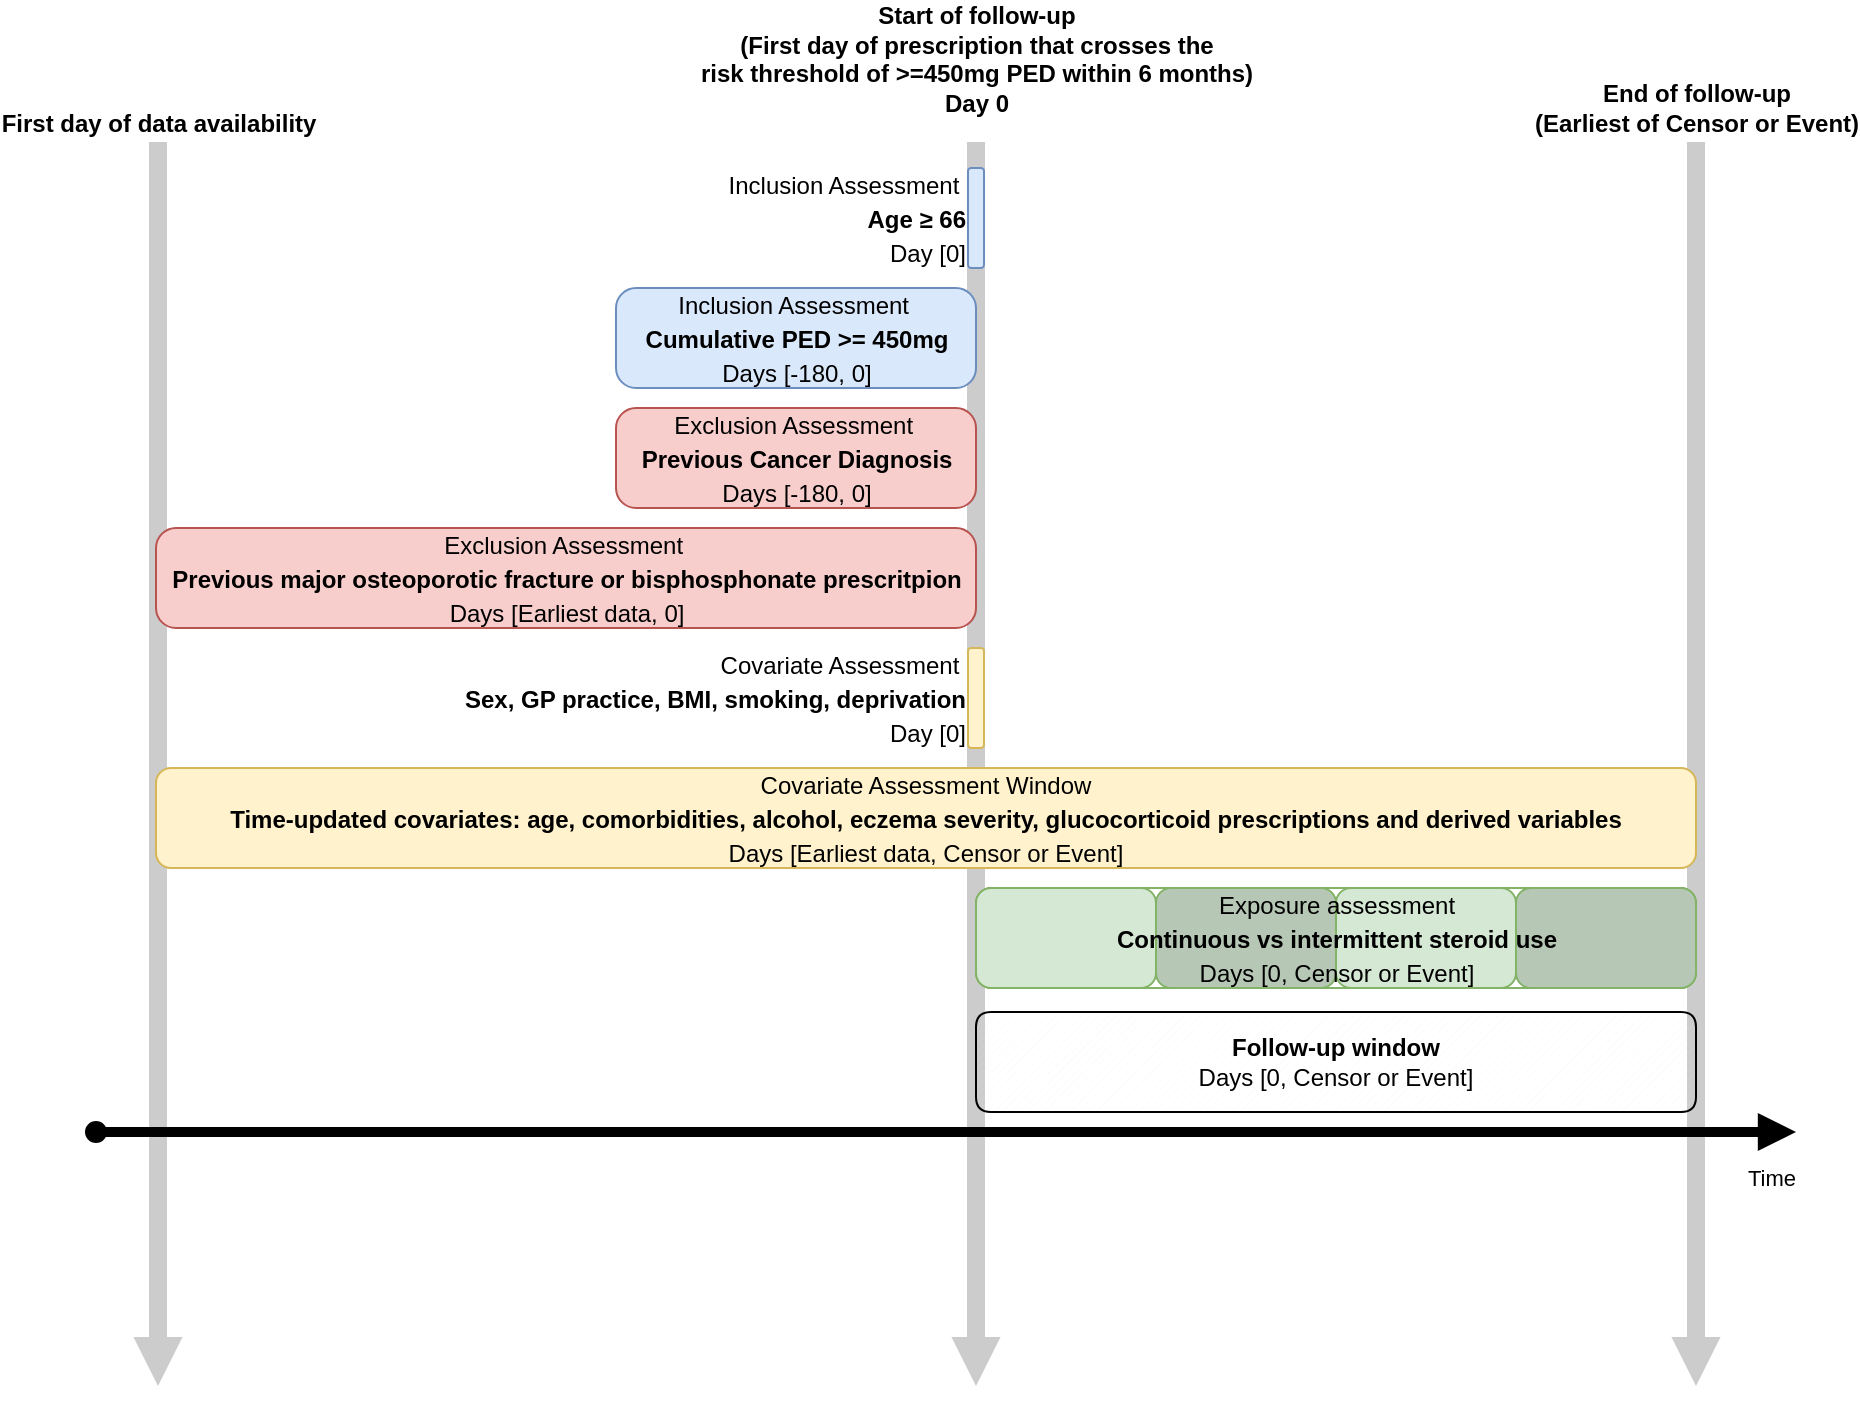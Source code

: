 <mxfile version="16.5.1" type="device" pages="16"><diagram id="DRpHRIE9bBuZv5dsnyxP" name="main"><mxGraphModel dx="2272" dy="1965" grid="1" gridSize="10" guides="1" tooltips="1" connect="1" arrows="1" fold="1" page="1" pageScale="1" pageWidth="850" pageHeight="1100" math="0" shadow="0"><root><mxCell id="QYNNhFGwAZdgURR__UbE-0"/><mxCell id="QYNNhFGwAZdgURR__UbE-1" parent="QYNNhFGwAZdgURR__UbE-0"/><mxCell id="QYNNhFGwAZdgURR__UbE-2" value="&lt;div&gt;&lt;b&gt;Start of follow-up&lt;/b&gt;&lt;/div&gt;&lt;div&gt;&lt;b&gt;(First day of prescription that crosses the&lt;/b&gt;&lt;br&gt;&lt;/div&gt;&lt;div&gt;&lt;b&gt;risk threshold of &amp;gt;=450mg PED within 6 months)&lt;/b&gt;&lt;/div&gt;&lt;div&gt;&lt;b&gt;Day 0&lt;/b&gt;&lt;/div&gt;" style="endArrow=block;html=1;strokeWidth=9;fontSize=12;endSize=1;endFill=1;startSize=6;fillColor=#f5f5f5;strokeColor=#CCCCCC;labelPosition=center;verticalLabelPosition=top;align=center;verticalAlign=bottom;labelBorderColor=none;labelBackgroundColor=none;orthogonalLoop=0;anchorPointDirection=0;" parent="QYNNhFGwAZdgURR__UbE-1" edge="1"><mxGeometry x="-1" y="-10" width="50" height="50" relative="1" as="geometry"><mxPoint x="440" y="30.0" as="sourcePoint"/><mxPoint x="440" y="652" as="targetPoint"/><mxPoint x="10" y="-10" as="offset"/></mxGeometry></mxCell><mxCell id="QYNNhFGwAZdgURR__UbE-3" value="&lt;p style=&quot;font-size: 12px ; margin-top: 0pt ; margin-bottom: 0pt ; margin-left: 0in ; direction: ltr ; unicode-bidi: embed ; word-break: normal&quot;&gt;&lt;b style=&quot;font-family: &amp;#34;helvetica&amp;#34;&quot;&gt;First day of data availability&lt;/b&gt;&lt;br&gt;&lt;/p&gt;" style="endArrow=block;html=1;strokeWidth=9;fontSize=12;endSize=1;endFill=1;startSize=6;fillColor=#f5f5f5;strokeColor=#CCCCCC;labelPosition=center;verticalLabelPosition=top;align=center;verticalAlign=bottom;labelBorderColor=none;labelBackgroundColor=none;spacingRight=0;" parent="QYNNhFGwAZdgURR__UbE-1" edge="1"><mxGeometry x="-1" width="50" height="50" relative="1" as="geometry"><mxPoint x="31" y="30.0" as="sourcePoint"/><mxPoint x="31" y="652" as="targetPoint"/><mxPoint as="offset"/></mxGeometry></mxCell><mxCell id="QYNNhFGwAZdgURR__UbE-4" value="&lt;p style=&quot;font-size: 12px ; margin-top: 0pt ; margin-bottom: 0pt ; margin-left: 0in ; direction: ltr ; unicode-bidi: embed ; word-break: normal&quot;&gt;&lt;b&gt;End of follow-up&lt;/b&gt;&lt;/p&gt;&lt;p style=&quot;font-size: 12px ; margin-top: 0pt ; margin-bottom: 0pt ; margin-left: 0in ; direction: ltr ; unicode-bidi: embed ; word-break: normal&quot;&gt;&lt;b&gt;(Earliest of Censor or Event)&lt;/b&gt;&lt;/p&gt;" style="endArrow=block;html=1;strokeWidth=9;fontSize=12;endSize=1;endFill=1;startSize=6;fillColor=#f5f5f5;strokeColor=#CCCCCC;labelPosition=center;verticalLabelPosition=top;align=center;verticalAlign=bottom;labelBorderColor=none;labelBackgroundColor=none;spacingRight=0;" parent="QYNNhFGwAZdgURR__UbE-1" edge="1"><mxGeometry x="-1" width="50" height="50" relative="1" as="geometry"><mxPoint x="800" y="30.0" as="sourcePoint"/><mxPoint x="800" y="652" as="targetPoint"/><mxPoint as="offset"/></mxGeometry></mxCell><mxCell id="QYNNhFGwAZdgURR__UbE-5" value="Time" style="endArrow=block;html=1;startArrow=oval;startFill=1;strokeWidth=5;endFill=1;labelPosition=right;verticalLabelPosition=bottom;align=left;verticalAlign=top;" parent="QYNNhFGwAZdgURR__UbE-1" edge="1"><mxGeometry x="0.938" y="-10" width="50" height="50" relative="1" as="geometry"><mxPoint y="525" as="sourcePoint"/><mxPoint x="850" y="525" as="targetPoint"/><mxPoint as="offset"/></mxGeometry></mxCell><mxCell id="QYNNhFGwAZdgURR__UbE-6" value="&lt;b&gt;Follow-up window&lt;br&gt;&lt;/b&gt;Days [0, Censor or Event]" style="rounded=1;whiteSpace=wrap;html=1;fontSize=12;sketch=1;fixDash=0;comic=0;fillStyle=auto;shadow=0;glass=0;gradientDirection=radial;fillColor=#E6E6E6;jiggle=0;fillWeight=0;hachureGap=3;hachureAngle=-45;curveFitting=0.95;" parent="QYNNhFGwAZdgURR__UbE-1" vertex="1"><mxGeometry x="440" y="465" width="360" height="50" as="geometry"/></mxCell><mxCell id="QYNNhFGwAZdgURR__UbE-7" value="&lt;font&gt;&lt;span style=&quot;font-size: 12px&quot;&gt;Exclusion Assessment&amp;nbsp;&lt;/span&gt;&lt;br&gt;&lt;span style=&quot;font-size: 12px&quot;&gt;&lt;b&gt;Previous Cancer Diagnosis&lt;br&gt;&lt;/b&gt;&lt;/span&gt;&lt;/font&gt;&lt;span style=&quot;font-size: 12px ; text-align: center&quot;&gt;Days [-180, 0]&lt;/span&gt;" style="rounded=1;html=1;fontSize=14;fillColor=#f8cecc;strokeColor=#b85450;arcSize=20;labelPosition=center;verticalLabelPosition=middle;align=center;verticalAlign=middle;" parent="QYNNhFGwAZdgURR__UbE-1" vertex="1"><mxGeometry x="260" y="163" width="180" height="50" as="geometry"/></mxCell><mxCell id="QYNNhFGwAZdgURR__UbE-8" value="&lt;font&gt;&lt;span style=&quot;font-size: 12px&quot;&gt;Exclusion Assessment&amp;nbsp;&lt;/span&gt;&lt;br&gt;&lt;span style=&quot;font-size: 12px&quot;&gt;&lt;b&gt;Previous major osteoporotic fracture or bisphosphonate prescritpion&lt;br&gt;&lt;/b&gt;Days [Earliest data, 0]&lt;/span&gt;&lt;/font&gt;" style="rounded=1;html=1;fontSize=14;fillColor=#f8cecc;strokeColor=#b85450;arcSize=20;labelPosition=center;verticalLabelPosition=middle;align=center;verticalAlign=middle;" parent="QYNNhFGwAZdgURR__UbE-1" vertex="1"><mxGeometry x="30" y="223" width="410" height="50" as="geometry"/></mxCell><mxCell id="QYNNhFGwAZdgURR__UbE-9" value="&lt;font&gt;&lt;span style=&quot;font-size: 12px&quot;&gt;Inclusion Assessment&amp;nbsp;&lt;/span&gt;&lt;br&gt;&lt;b style=&quot;font-size: 12px&quot;&gt;Cumulative PED &amp;gt;= 450mg&lt;/b&gt;&lt;br style=&quot;font-size: 12px&quot;&gt;&lt;span style=&quot;font-size: 12px&quot;&gt;Days [-180, 0]&lt;/span&gt;&lt;/font&gt;" style="rounded=1;html=1;fontSize=14;fillColor=#dae8fc;strokeColor=#6c8ebf;arcSize=20;labelPosition=center;verticalLabelPosition=middle;align=center;verticalAlign=middle;absoluteArcSize=0;" parent="QYNNhFGwAZdgURR__UbE-1" vertex="1"><mxGeometry x="260" y="103" width="180" height="50" as="geometry"/></mxCell><mxCell id="QYNNhFGwAZdgURR__UbE-10" value="" style="group;strokeColor=#82b366;rounded=1;fillColor=none;" parent="QYNNhFGwAZdgURR__UbE-1" vertex="1" connectable="0"><mxGeometry x="440" y="403" width="360" height="50" as="geometry"/></mxCell><mxCell id="QYNNhFGwAZdgURR__UbE-11" value="" style="rounded=1;whiteSpace=wrap;html=1;shadow=0;glass=0;sketch=0;fontSize=12;fillColor=#d5e8d4;strokeColor=#82b366;" parent="QYNNhFGwAZdgURR__UbE-10" vertex="1"><mxGeometry width="90" height="50" as="geometry"/></mxCell><mxCell id="QYNNhFGwAZdgURR__UbE-12" value="" style="rounded=1;whiteSpace=wrap;html=1;shadow=0;glass=0;sketch=0;fontSize=12;fillColor=#B7C7B6;strokeColor=#82b366;" parent="QYNNhFGwAZdgURR__UbE-10" vertex="1"><mxGeometry x="90" width="90" height="50" as="geometry"/></mxCell><mxCell id="QYNNhFGwAZdgURR__UbE-13" value="" style="rounded=1;whiteSpace=wrap;html=1;shadow=0;glass=0;sketch=0;fontSize=12;fillColor=#d5e8d4;strokeColor=#82b366;" parent="QYNNhFGwAZdgURR__UbE-10" vertex="1"><mxGeometry x="180" width="90" height="50" as="geometry"/></mxCell><mxCell id="QYNNhFGwAZdgURR__UbE-14" value="" style="rounded=1;whiteSpace=wrap;html=1;shadow=0;glass=0;sketch=0;fontSize=12;fillColor=#B7C7B6;strokeColor=#82b366;" parent="QYNNhFGwAZdgURR__UbE-10" vertex="1"><mxGeometry x="270" width="90" height="50" as="geometry"/></mxCell><mxCell id="QYNNhFGwAZdgURR__UbE-15" value="&lt;div&gt;&lt;span style=&quot;font-size: 12px&quot;&gt;Exposure assessment&lt;/span&gt;&lt;/div&gt;&lt;div&gt;&lt;span style=&quot;font-size: 12px&quot;&gt;&lt;b&gt;Continuous vs intermittent steroid use&lt;/b&gt;&lt;/span&gt;&lt;/div&gt;&lt;div&gt;&lt;span style=&quot;font-size: 12px&quot;&gt;Days [0, Censor or Event]&lt;/span&gt;&lt;/div&gt;" style="rounded=1;html=1;fontSize=14;fillColor=none;strokeColor=none;labelPosition=center;verticalLabelPosition=middle;align=center;verticalAlign=middle;arcSize=20;shadow=0;sketch=0;glass=0;fontStyle=0" parent="QYNNhFGwAZdgURR__UbE-10" vertex="1"><mxGeometry width="360" height="50" as="geometry"/></mxCell><mxCell id="QYNNhFGwAZdgURR__UbE-16" value="&lt;div&gt;&lt;span style=&quot;font-size: 12px&quot;&gt;Covariate Assessment Window&lt;/span&gt;&lt;/div&gt;&lt;div&gt;&lt;span style=&quot;font-size: 12px&quot;&gt;&lt;b&gt;Time-updated covariates: age, comorbidities, alcohol, eczema severity, glucocorticoid prescriptions and derived variables&lt;/b&gt;&lt;/span&gt;&lt;/div&gt;&lt;div&gt;&lt;span style=&quot;font-size: 12px&quot;&gt;Days [Earliest data, Censor or Event]&lt;/span&gt;&lt;/div&gt;" style="rounded=1;whiteSpace=wrap;html=1;fontSize=14;fillColor=#fff2cc;strokeColor=#d6b656;" parent="QYNNhFGwAZdgURR__UbE-1" vertex="1"><mxGeometry x="30" y="343" width="770" height="50" as="geometry"/></mxCell><mxCell id="QYNNhFGwAZdgURR__UbE-17" value="&lt;font&gt;&lt;span style=&quot;font-size: 12px&quot;&gt;Covariate Assessment&amp;nbsp;&lt;/span&gt;&lt;br&gt;&lt;div&gt;&lt;span style=&quot;font-size: 12px&quot;&gt;&lt;b&gt;Sex, GP practice, BMI, smoking, deprivation&lt;/b&gt;&lt;/span&gt;&lt;/div&gt;&lt;span style=&quot;font-size: 12px&quot;&gt;Day [0]&lt;/span&gt;&lt;/font&gt;" style="rounded=1;html=1;fontSize=14;fillColor=#fff2cc;strokeColor=#d6b656;arcSize=20;labelPosition=left;verticalLabelPosition=middle;align=right;verticalAlign=middle;" parent="QYNNhFGwAZdgURR__UbE-1" vertex="1"><mxGeometry x="436" y="283" width="8" height="50" as="geometry"/></mxCell><mxCell id="wwohfIb-oBkVNsOowToR-0" value="&lt;font&gt;&lt;span style=&quot;font-size: 12px&quot;&gt;Inclusion Assessment&amp;nbsp;&lt;/span&gt;&lt;br&gt;&lt;b style=&quot;font-size: 12px&quot;&gt;Age &lt;/b&gt;&lt;span style=&quot;font-size: 12px&quot;&gt;&lt;b&gt;≥&lt;/b&gt;&lt;/span&gt;&lt;b style=&quot;font-size: 12px&quot;&gt;&amp;nbsp;66&lt;/b&gt;&lt;br&gt;&lt;span style=&quot;font-size: 12px&quot;&gt;Day [0]&lt;/span&gt;&lt;/font&gt;" style="rounded=1;html=1;fontSize=14;fillColor=#dae8fc;strokeColor=#6c8ebf;arcSize=20;labelPosition=left;verticalLabelPosition=middle;align=right;verticalAlign=middle;absoluteArcSize=0;" parent="QYNNhFGwAZdgURR__UbE-1" vertex="1"><mxGeometry x="436" y="43" width="8" height="50" as="geometry"/></mxCell></root></mxGraphModel></diagram><diagram name="main_alt" id="TA2FuPCaQWxFip5iWAjd"><mxGraphModel dx="2272" dy="1965" grid="1" gridSize="10" guides="1" tooltips="1" connect="1" arrows="1" fold="1" page="1" pageScale="1" pageWidth="850" pageHeight="1100" math="0" shadow="0"><root><mxCell id="cKGgH8JcIjU1QTsPkT4P-0"/><mxCell id="cKGgH8JcIjU1QTsPkT4P-1" parent="cKGgH8JcIjU1QTsPkT4P-0"/><mxCell id="cKGgH8JcIjU1QTsPkT4P-2" value="&lt;div&gt;&lt;b&gt;Indexdate&lt;/b&gt;&lt;/div&gt;&lt;div&gt;&lt;b&gt;(First day of prescription that crosses the&lt;/b&gt;&lt;br&gt;&lt;/div&gt;&lt;div&gt;&lt;b&gt;risk threshold of &amp;gt;=450mg PED within 6 months)&lt;/b&gt;&lt;/div&gt;&lt;div&gt;&lt;b&gt;Day 0&lt;/b&gt;&lt;/div&gt;" style="endArrow=block;html=1;strokeWidth=9;fontSize=12;endSize=1;endFill=1;startSize=6;fillColor=#f5f5f5;strokeColor=#CCCCCC;labelPosition=center;verticalLabelPosition=top;align=center;verticalAlign=bottom;labelBorderColor=none;labelBackgroundColor=none;orthogonalLoop=0;anchorPointDirection=0;" parent="cKGgH8JcIjU1QTsPkT4P-1" edge="1"><mxGeometry x="-1" y="-10" width="50" height="50" relative="1" as="geometry"><mxPoint x="440" y="-110" as="sourcePoint"/><mxPoint x="440" y="560" as="targetPoint"/><mxPoint x="10" y="-10" as="offset"/></mxGeometry></mxCell><mxCell id="cKGgH8JcIjU1QTsPkT4P-3" value="&lt;p style=&quot;font-size: 12px ; margin-top: 0pt ; margin-bottom: 0pt ; margin-left: 0in ; direction: ltr ; unicode-bidi: embed ; word-break: normal&quot;&gt;&lt;b style=&quot;font-family: &amp;#34;helvetica&amp;#34;&quot;&gt;First day of data availability&lt;/b&gt;&lt;br&gt;&lt;/p&gt;" style="endArrow=block;html=1;strokeWidth=9;fontSize=12;endSize=1;endFill=1;startSize=6;fillColor=#f5f5f5;strokeColor=#CCCCCC;labelPosition=center;verticalLabelPosition=top;align=center;verticalAlign=bottom;labelBorderColor=none;labelBackgroundColor=none;spacingRight=0;" parent="cKGgH8JcIjU1QTsPkT4P-1" edge="1"><mxGeometry x="-1" width="50" height="50" relative="1" as="geometry"><mxPoint x="31" y="-110" as="sourcePoint"/><mxPoint x="31" y="560" as="targetPoint"/><mxPoint as="offset"/></mxGeometry></mxCell><mxCell id="cKGgH8JcIjU1QTsPkT4P-4" value="&lt;p style=&quot;font-size: 12px ; margin-top: 0pt ; margin-bottom: 0pt ; margin-left: 0in ; direction: ltr ; unicode-bidi: embed ; word-break: normal&quot;&gt;&lt;b&gt;End of follow-up&lt;/b&gt;&lt;/p&gt;&lt;p style=&quot;font-size: 12px ; margin-top: 0pt ; margin-bottom: 0pt ; margin-left: 0in ; direction: ltr ; unicode-bidi: embed ; word-break: normal&quot;&gt;&lt;b&gt;(Earliest of Censor or Event)&lt;/b&gt;&lt;/p&gt;" style="endArrow=block;html=1;strokeWidth=9;fontSize=12;endSize=1;endFill=1;startSize=6;fillColor=#f5f5f5;strokeColor=#CCCCCC;labelPosition=center;verticalLabelPosition=top;align=center;verticalAlign=bottom;labelBorderColor=none;labelBackgroundColor=none;spacingRight=0;" parent="cKGgH8JcIjU1QTsPkT4P-1" edge="1"><mxGeometry x="-1" width="50" height="50" relative="1" as="geometry"><mxPoint x="800" y="-110" as="sourcePoint"/><mxPoint x="800" y="560" as="targetPoint"/><mxPoint as="offset"/></mxGeometry></mxCell><mxCell id="cKGgH8JcIjU1QTsPkT4P-5" value="Time" style="endArrow=block;html=1;startArrow=oval;startFill=1;strokeWidth=5;endFill=1;labelPosition=right;verticalLabelPosition=bottom;align=left;verticalAlign=top;" parent="cKGgH8JcIjU1QTsPkT4P-1" edge="1"><mxGeometry x="0.938" y="-10" width="50" height="50" relative="1" as="geometry"><mxPoint y="525" as="sourcePoint"/><mxPoint x="850" y="525" as="targetPoint"/><mxPoint as="offset"/></mxGeometry></mxCell><mxCell id="cKGgH8JcIjU1QTsPkT4P-6" value="&lt;b&gt;Follow-up window&lt;br&gt;&lt;/b&gt;Days [0, Censor or Event]" style="rounded=1;whiteSpace=wrap;html=1;fontSize=12;sketch=1;fixDash=0;comic=0;fillStyle=auto;shadow=0;glass=0;gradientDirection=radial;fillColor=#E6E6E6;jiggle=0;fillWeight=0;hachureGap=3;hachureAngle=-45;curveFitting=0.95;" parent="cKGgH8JcIjU1QTsPkT4P-1" vertex="1"><mxGeometry x="440" y="465" width="360" height="50" as="geometry"/></mxCell><mxCell id="cKGgH8JcIjU1QTsPkT4P-7" value="&lt;font&gt;&lt;span style=&quot;font-size: 12px&quot;&gt;Exclusion Assessment&amp;nbsp;&lt;/span&gt;&lt;br&gt;&lt;span style=&quot;font-size: 12px&quot;&gt;&lt;b&gt;Previous Cancer Diagnosis&lt;br&gt;&lt;/b&gt;&lt;/span&gt;&lt;/font&gt;&lt;span style=&quot;font-size: 12px ; text-align: center&quot;&gt;Days [-180, 0]&lt;/span&gt;" style="rounded=1;html=1;fontSize=14;fillColor=#f8cecc;strokeColor=#b85450;arcSize=20;labelPosition=center;verticalLabelPosition=middle;align=center;verticalAlign=middle;" parent="cKGgH8JcIjU1QTsPkT4P-1" vertex="1"><mxGeometry x="260" y="163" width="180" height="50" as="geometry"/></mxCell><mxCell id="cKGgH8JcIjU1QTsPkT4P-8" value="&lt;font&gt;&lt;span style=&quot;font-size: 12px&quot;&gt;Exclusion Assessment&amp;nbsp;&lt;/span&gt;&lt;br&gt;&lt;span style=&quot;font-size: 12px&quot;&gt;&lt;b&gt;Previous major osteoporotic fracture or bisphosphonate prescritpion&lt;br&gt;&lt;/b&gt;Days [Earliest data, 0]&lt;/span&gt;&lt;/font&gt;" style="rounded=1;html=1;fontSize=14;fillColor=#f8cecc;strokeColor=#b85450;arcSize=20;labelPosition=center;verticalLabelPosition=middle;align=center;verticalAlign=middle;" parent="cKGgH8JcIjU1QTsPkT4P-1" vertex="1"><mxGeometry x="30" y="223" width="410" height="50" as="geometry"/></mxCell><mxCell id="cKGgH8JcIjU1QTsPkT4P-9" value="&lt;font&gt;&lt;span style=&quot;font-size: 12px&quot;&gt;Inclusion Assessment&amp;nbsp;&lt;/span&gt;&lt;br&gt;&lt;b style=&quot;font-size: 12px&quot;&gt;Cumulative PED&amp;nbsp;&lt;/b&gt;&lt;b style=&quot;font-size: 12px ; text-align: right&quot;&gt;≥&lt;/b&gt;&lt;b style=&quot;font-size: 12px&quot;&gt;&amp;nbsp;450mg&lt;/b&gt;&lt;br style=&quot;font-size: 12px&quot;&gt;&lt;span style=&quot;font-size: 12px&quot;&gt;Days [-180, 0]&lt;/span&gt;&lt;/font&gt;" style="rounded=1;html=1;fontSize=14;fillColor=#dae8fc;strokeColor=#6c8ebf;arcSize=20;labelPosition=center;verticalLabelPosition=middle;align=center;verticalAlign=middle;absoluteArcSize=0;" parent="cKGgH8JcIjU1QTsPkT4P-1" vertex="1"><mxGeometry x="260" y="103" width="180" height="50" as="geometry"/></mxCell><mxCell id="cKGgH8JcIjU1QTsPkT4P-10" value="" style="group;strokeColor=#82b366;rounded=1;fillColor=none;" parent="cKGgH8JcIjU1QTsPkT4P-1" vertex="1" connectable="0"><mxGeometry x="440" y="403" width="360" height="50" as="geometry"/></mxCell><mxCell id="cKGgH8JcIjU1QTsPkT4P-11" value="" style="rounded=1;whiteSpace=wrap;html=1;shadow=0;glass=0;sketch=0;fontSize=12;fillColor=#d5e8d4;strokeColor=#82b366;" parent="cKGgH8JcIjU1QTsPkT4P-10" vertex="1"><mxGeometry width="90" height="50" as="geometry"/></mxCell><mxCell id="cKGgH8JcIjU1QTsPkT4P-12" value="" style="rounded=1;whiteSpace=wrap;html=1;shadow=0;glass=0;sketch=0;fontSize=12;fillColor=#B7C7B6;strokeColor=#82b366;" parent="cKGgH8JcIjU1QTsPkT4P-10" vertex="1"><mxGeometry x="90" width="90" height="50" as="geometry"/></mxCell><mxCell id="cKGgH8JcIjU1QTsPkT4P-13" value="" style="rounded=1;whiteSpace=wrap;html=1;shadow=0;glass=0;sketch=0;fontSize=12;fillColor=#d5e8d4;strokeColor=#82b366;" parent="cKGgH8JcIjU1QTsPkT4P-10" vertex="1"><mxGeometry x="180" width="90" height="50" as="geometry"/></mxCell><mxCell id="cKGgH8JcIjU1QTsPkT4P-14" value="" style="rounded=1;whiteSpace=wrap;html=1;shadow=0;glass=0;sketch=0;fontSize=12;fillColor=#B7C7B6;strokeColor=#82b366;" parent="cKGgH8JcIjU1QTsPkT4P-10" vertex="1"><mxGeometry x="270" width="90" height="50" as="geometry"/></mxCell><mxCell id="cKGgH8JcIjU1QTsPkT4P-15" value="&lt;div&gt;&lt;span style=&quot;font-size: 12px&quot;&gt;Exposure assessment&lt;/span&gt;&lt;/div&gt;&lt;div&gt;&lt;span style=&quot;font-size: 12px&quot;&gt;&lt;b&gt;Continuous vs intermittent steroid use&lt;/b&gt;&lt;/span&gt;&lt;/div&gt;&lt;div&gt;&lt;span style=&quot;font-size: 12px&quot;&gt;Days [0, Censor or Event]&lt;/span&gt;&lt;/div&gt;" style="rounded=1;html=1;fontSize=14;fillColor=none;strokeColor=none;labelPosition=center;verticalLabelPosition=middle;align=center;verticalAlign=middle;arcSize=20;shadow=0;sketch=0;glass=0;fontStyle=0" parent="cKGgH8JcIjU1QTsPkT4P-10" vertex="1"><mxGeometry width="360" height="50" as="geometry"/></mxCell><mxCell id="cKGgH8JcIjU1QTsPkT4P-16" value="&lt;div&gt;&lt;span style=&quot;font-size: 12px&quot;&gt;Covariate Assessment&lt;/span&gt;&lt;/div&gt;&lt;div&gt;&lt;span style=&quot;font-size: 12px&quot;&gt;&lt;b&gt;Time-updated covariates: age, comorbidities, alcohol, eczema severity, glucocorticoid prescriptions and derived variables&lt;/b&gt;&lt;/span&gt;&lt;/div&gt;&lt;div&gt;&lt;span style=&quot;font-size: 12px&quot;&gt;Days [Earliest data, Censor or Event]&lt;/span&gt;&lt;/div&gt;" style="rounded=1;whiteSpace=wrap;html=1;fontSize=14;fillColor=#fff2cc;strokeColor=#d6b656;" parent="cKGgH8JcIjU1QTsPkT4P-1" vertex="1"><mxGeometry x="30" y="343" width="770" height="50" as="geometry"/></mxCell><mxCell id="cKGgH8JcIjU1QTsPkT4P-17" value="&lt;font&gt;&lt;span style=&quot;font-size: 12px&quot;&gt;Covariate Assessment&amp;nbsp;&lt;/span&gt;&lt;br&gt;&lt;div&gt;&lt;span style=&quot;font-size: 12px&quot;&gt;&lt;b&gt;Sex, GP practice, BMI, smoking, deprivation&lt;/b&gt;&lt;/span&gt;&lt;/div&gt;&lt;span style=&quot;font-size: 12px&quot;&gt;Day [0]&lt;/span&gt;&lt;/font&gt;" style="rounded=1;html=1;fontSize=14;fillColor=#fff2cc;strokeColor=#d6b656;arcSize=20;labelPosition=left;verticalLabelPosition=middle;align=right;verticalAlign=middle;" parent="cKGgH8JcIjU1QTsPkT4P-1" vertex="1"><mxGeometry x="436" y="283" width="8" height="50" as="geometry"/></mxCell><mxCell id="cKGgH8JcIjU1QTsPkT4P-18" value="&lt;font&gt;&lt;span style=&quot;font-size: 12px&quot;&gt;Inclusion Assessment&amp;nbsp;&lt;/span&gt;&lt;br&gt;&lt;b style=&quot;font-size: 12px&quot;&gt;Age &lt;/b&gt;&lt;span style=&quot;font-size: 12px&quot;&gt;&lt;b&gt;≥&lt;/b&gt;&lt;/span&gt;&lt;b style=&quot;font-size: 12px&quot;&gt;&amp;nbsp;66&lt;/b&gt;&lt;br&gt;&lt;span style=&quot;font-size: 12px&quot;&gt;Day [0]&lt;/span&gt;&lt;/font&gt;" style="rounded=1;html=1;fontSize=14;fillColor=#dae8fc;strokeColor=#6c8ebf;arcSize=20;labelPosition=left;verticalLabelPosition=middle;align=right;verticalAlign=middle;absoluteArcSize=0;" parent="cKGgH8JcIjU1QTsPkT4P-1" vertex="1"><mxGeometry x="436" y="43" width="8" height="50" as="geometry"/></mxCell><mxCell id="cKGgH8JcIjU1QTsPkT4P-19" value="&lt;font&gt;&lt;span style=&quot;font-size: 12px&quot;&gt;Inclusion Assessment&amp;nbsp;&lt;/span&gt;&lt;br&gt;&lt;b style=&quot;font-size: 12px&quot;&gt;12 months registration at eligible practice,&lt;br&gt;Age&amp;nbsp;&lt;/b&gt;&lt;b style=&quot;font-size: 12px ; text-align: right&quot;&gt;≥ 18,&lt;br&gt;&lt;/b&gt;&lt;b style=&quot;font-size: 12px&quot;&gt;Practice meets quality standards,&lt;br&gt;Date&amp;nbsp;&lt;/b&gt;&lt;b style=&quot;font-size: 12px ; text-align: right&quot;&gt;≥ January 2, 1998,&lt;/b&gt;&lt;b style=&quot;font-size: 12px&quot;&gt;&lt;br&gt;&amp;nbsp;Atopic eczema algorithm met&lt;/b&gt;&lt;br style=&quot;font-size: 12px&quot;&gt;&lt;span style=&quot;font-size: 12px&quot;&gt;Days [Earliest data, 0]&lt;/span&gt;&lt;/font&gt;" style="rounded=1;html=1;fontSize=14;fillColor=#dae8fc;strokeColor=#6c8ebf;arcSize=20;labelPosition=center;verticalLabelPosition=middle;align=center;verticalAlign=middle;absoluteArcSize=0;" parent="cKGgH8JcIjU1QTsPkT4P-1" vertex="1"><mxGeometry x="30" y="-87" width="410" height="120" as="geometry"/></mxCell><mxCell id="6ZqaaAUaC3BgjbLO3fLi-1" value="" style="endArrow=none;dashed=1;html=1;dashPattern=1 3;strokeWidth=2;rounded=0;" edge="1" parent="cKGgH8JcIjU1QTsPkT4P-1"><mxGeometry width="50" height="50" relative="1" as="geometry"><mxPoint x="440" y="38" as="sourcePoint"/><mxPoint x="31" y="38" as="targetPoint"/></mxGeometry></mxCell><mxCell id="6ZqaaAUaC3BgjbLO3fLi-2" value="" style="endArrow=none;dashed=1;html=1;dashPattern=1 3;strokeWidth=2;rounded=0;" edge="1" parent="cKGgH8JcIjU1QTsPkT4P-1"><mxGeometry width="50" height="50" relative="1" as="geometry"><mxPoint x="440" y="-91" as="sourcePoint"/><mxPoint x="29" y="-91" as="targetPoint"/></mxGeometry></mxCell><mxCell id="6ZqaaAUaC3BgjbLO3fLi-3" value="Eczema population" style="text;html=1;strokeColor=none;fillColor=none;align=right;verticalAlign=middle;whiteSpace=wrap;rounded=0;fontStyle=1" vertex="1" parent="cKGgH8JcIjU1QTsPkT4P-1"><mxGeometry x="-123" y="-42" width="150" height="30" as="geometry"/></mxCell><mxCell id="6ZqaaAUaC3BgjbLO3fLi-4" value="" style="endArrow=none;dashed=1;html=1;dashPattern=1 3;strokeWidth=2;rounded=0;" edge="1" parent="cKGgH8JcIjU1QTsPkT4P-1"><mxGeometry width="50" height="50" relative="1" as="geometry"><mxPoint x="440" y="159" as="sourcePoint"/><mxPoint x="30" y="159" as="targetPoint"/></mxGeometry></mxCell><mxCell id="6ZqaaAUaC3BgjbLO3fLi-5" value="At-risk population" style="text;html=1;strokeColor=none;fillColor=none;align=right;verticalAlign=middle;whiteSpace=wrap;rounded=0;fontStyle=1" vertex="1" parent="cKGgH8JcIjU1QTsPkT4P-1"><mxGeometry x="-123" y="83" width="150" height="30" as="geometry"/></mxCell></root></mxGraphModel></diagram><diagram name="canada_alt" id="-c_FkXsn0V7EFeGKEtzt"><mxGraphModel dx="2272" dy="1965" grid="1" gridSize="10" guides="1" tooltips="1" connect="1" arrows="1" fold="1" page="1" pageScale="1" pageWidth="850" pageHeight="1100" math="0" shadow="0"><root><mxCell id="P8pDotDfinzJAVvifZxp-0"/><mxCell id="P8pDotDfinzJAVvifZxp-1" parent="P8pDotDfinzJAVvifZxp-0"/><mxCell id="P8pDotDfinzJAVvifZxp-2" value="&lt;div&gt;&lt;b&gt;Indexdate&lt;/b&gt;&lt;/div&gt;&lt;div&gt;&lt;b&gt;(First day of prescription that crosses the&lt;/b&gt;&lt;br&gt;&lt;/div&gt;&lt;div&gt;&lt;b&gt;risk threshold of &amp;gt;=450mg PED within 6 months)&lt;/b&gt;&lt;/div&gt;&lt;div&gt;&lt;b&gt;Day 0&lt;/b&gt;&lt;/div&gt;" style="endArrow=block;html=1;strokeWidth=9;fontSize=12;endSize=1;endFill=1;startSize=6;fillColor=#f5f5f5;strokeColor=#CCCCCC;labelPosition=center;verticalLabelPosition=top;align=center;verticalAlign=bottom;labelBorderColor=none;labelBackgroundColor=none;orthogonalLoop=0;anchorPointDirection=0;" edge="1" parent="P8pDotDfinzJAVvifZxp-1"><mxGeometry x="-1" y="-10" width="50" height="50" relative="1" as="geometry"><mxPoint x="440" y="-110" as="sourcePoint"/><mxPoint x="440" y="560" as="targetPoint"/><mxPoint x="10" y="-10" as="offset"/></mxGeometry></mxCell><mxCell id="P8pDotDfinzJAVvifZxp-3" value="&lt;p style=&quot;font-size: 12px ; margin-top: 0pt ; margin-bottom: 0pt ; margin-left: 0in ; direction: ltr ; unicode-bidi: embed ; word-break: normal&quot;&gt;&lt;b style=&quot;font-family: &amp;#34;helvetica&amp;#34;&quot;&gt;First day of data availability&lt;/b&gt;&lt;br&gt;&lt;/p&gt;" style="endArrow=block;html=1;strokeWidth=9;fontSize=12;endSize=1;endFill=1;startSize=6;fillColor=#f5f5f5;strokeColor=#CCCCCC;labelPosition=center;verticalLabelPosition=top;align=center;verticalAlign=bottom;labelBorderColor=none;labelBackgroundColor=none;spacingRight=0;" edge="1" parent="P8pDotDfinzJAVvifZxp-1"><mxGeometry x="-1" width="50" height="50" relative="1" as="geometry"><mxPoint x="31" y="-110" as="sourcePoint"/><mxPoint x="31" y="560" as="targetPoint"/><mxPoint as="offset"/></mxGeometry></mxCell><mxCell id="P8pDotDfinzJAVvifZxp-4" value="&lt;p style=&quot;font-size: 12px ; margin-top: 0pt ; margin-bottom: 0pt ; margin-left: 0in ; direction: ltr ; unicode-bidi: embed ; word-break: normal&quot;&gt;&lt;b&gt;End of follow-up&lt;/b&gt;&lt;/p&gt;&lt;p style=&quot;font-size: 12px ; margin-top: 0pt ; margin-bottom: 0pt ; margin-left: 0in ; direction: ltr ; unicode-bidi: embed ; word-break: normal&quot;&gt;&lt;b&gt;(Earliest of Censor or Event)&lt;/b&gt;&lt;/p&gt;" style="endArrow=block;html=1;strokeWidth=9;fontSize=12;endSize=1;endFill=1;startSize=6;fillColor=#f5f5f5;strokeColor=#CCCCCC;labelPosition=center;verticalLabelPosition=top;align=center;verticalAlign=bottom;labelBorderColor=none;labelBackgroundColor=none;spacingRight=0;" edge="1" parent="P8pDotDfinzJAVvifZxp-1"><mxGeometry x="-1" width="50" height="50" relative="1" as="geometry"><mxPoint x="800" y="-110" as="sourcePoint"/><mxPoint x="800" y="560" as="targetPoint"/><mxPoint as="offset"/></mxGeometry></mxCell><mxCell id="P8pDotDfinzJAVvifZxp-5" value="Time" style="endArrow=block;html=1;startArrow=oval;startFill=1;strokeWidth=5;endFill=1;labelPosition=right;verticalLabelPosition=bottom;align=left;verticalAlign=top;" edge="1" parent="P8pDotDfinzJAVvifZxp-1"><mxGeometry x="0.938" y="-10" width="50" height="50" relative="1" as="geometry"><mxPoint y="525" as="sourcePoint"/><mxPoint x="850" y="525" as="targetPoint"/><mxPoint as="offset"/></mxGeometry></mxCell><mxCell id="P8pDotDfinzJAVvifZxp-6" value="&lt;b&gt;Follow-up window&lt;br&gt;&lt;/b&gt;Days [0, Censor or Event]" style="rounded=1;whiteSpace=wrap;html=1;fontSize=12;sketch=1;fixDash=0;comic=0;fillStyle=auto;shadow=0;glass=0;gradientDirection=radial;fillColor=#E6E6E6;jiggle=0;fillWeight=0;hachureGap=3;hachureAngle=-45;curveFitting=0.95;" vertex="1" parent="P8pDotDfinzJAVvifZxp-1"><mxGeometry x="440" y="465" width="360" height="50" as="geometry"/></mxCell><mxCell id="P8pDotDfinzJAVvifZxp-7" value="&lt;font&gt;&lt;span style=&quot;font-size: 12px&quot;&gt;Exclusion Assessment&amp;nbsp;&lt;/span&gt;&lt;br&gt;&lt;span style=&quot;font-size: 12px&quot;&gt;&lt;b&gt;Previous Cancer Diagnosis&lt;br&gt;&lt;/b&gt;&lt;/span&gt;&lt;/font&gt;&lt;span style=&quot;font-size: 12px ; text-align: center&quot;&gt;Days [-180, 0]&lt;/span&gt;" style="rounded=1;html=1;fontSize=14;fillColor=#f8cecc;strokeColor=#b85450;arcSize=20;labelPosition=center;verticalLabelPosition=middle;align=center;verticalAlign=middle;" vertex="1" parent="P8pDotDfinzJAVvifZxp-1"><mxGeometry x="260" y="163" width="180" height="50" as="geometry"/></mxCell><mxCell id="P8pDotDfinzJAVvifZxp-8" value="&lt;font&gt;&lt;span style=&quot;font-size: 12px&quot;&gt;Exclusion Assessment&amp;nbsp;&lt;/span&gt;&lt;br&gt;&lt;span style=&quot;font-size: 12px&quot;&gt;&lt;b&gt;Previous major osteoporotic fracture or bisphosphonate prescritpion&lt;br&gt;&lt;/b&gt;Days [Earliest data, 0]&lt;/span&gt;&lt;/font&gt;" style="rounded=1;html=1;fontSize=14;fillColor=#f8cecc;strokeColor=#b85450;arcSize=20;labelPosition=center;verticalLabelPosition=middle;align=center;verticalAlign=middle;" vertex="1" parent="P8pDotDfinzJAVvifZxp-1"><mxGeometry x="30" y="223" width="410" height="50" as="geometry"/></mxCell><mxCell id="P8pDotDfinzJAVvifZxp-9" value="&lt;font&gt;&lt;span style=&quot;font-size: 12px&quot;&gt;Inclusion Assessment&amp;nbsp;&lt;/span&gt;&lt;br&gt;&lt;b style=&quot;font-size: 12px&quot;&gt;Cumulative PED&amp;nbsp;&lt;/b&gt;&lt;b style=&quot;font-size: 12px ; text-align: right&quot;&gt;≥&lt;/b&gt;&lt;b style=&quot;font-size: 12px&quot;&gt;&amp;nbsp;450mg&lt;/b&gt;&lt;br style=&quot;font-size: 12px&quot;&gt;&lt;span style=&quot;font-size: 12px&quot;&gt;Days [-180, 0]&lt;/span&gt;&lt;/font&gt;" style="rounded=1;html=1;fontSize=14;fillColor=#dae8fc;strokeColor=#6c8ebf;arcSize=20;labelPosition=center;verticalLabelPosition=middle;align=center;verticalAlign=middle;absoluteArcSize=0;" vertex="1" parent="P8pDotDfinzJAVvifZxp-1"><mxGeometry x="260" y="103" width="180" height="50" as="geometry"/></mxCell><mxCell id="P8pDotDfinzJAVvifZxp-10" value="" style="group;strokeColor=#82b366;rounded=1;fillColor=none;" vertex="1" connectable="0" parent="P8pDotDfinzJAVvifZxp-1"><mxGeometry x="440" y="403" width="360" height="50" as="geometry"/></mxCell><mxCell id="P8pDotDfinzJAVvifZxp-11" value="" style="rounded=1;whiteSpace=wrap;html=1;shadow=0;glass=0;sketch=0;fontSize=12;fillColor=#d5e8d4;strokeColor=#82b366;" vertex="1" parent="P8pDotDfinzJAVvifZxp-10"><mxGeometry width="90" height="50" as="geometry"/></mxCell><mxCell id="P8pDotDfinzJAVvifZxp-12" value="" style="rounded=1;whiteSpace=wrap;html=1;shadow=0;glass=0;sketch=0;fontSize=12;fillColor=#B7C7B6;strokeColor=#82b366;" vertex="1" parent="P8pDotDfinzJAVvifZxp-10"><mxGeometry x="90" width="90" height="50" as="geometry"/></mxCell><mxCell id="P8pDotDfinzJAVvifZxp-13" value="" style="rounded=1;whiteSpace=wrap;html=1;shadow=0;glass=0;sketch=0;fontSize=12;fillColor=#d5e8d4;strokeColor=#82b366;" vertex="1" parent="P8pDotDfinzJAVvifZxp-10"><mxGeometry x="180" width="90" height="50" as="geometry"/></mxCell><mxCell id="P8pDotDfinzJAVvifZxp-14" value="" style="rounded=1;whiteSpace=wrap;html=1;shadow=0;glass=0;sketch=0;fontSize=12;fillColor=#B7C7B6;strokeColor=#82b366;" vertex="1" parent="P8pDotDfinzJAVvifZxp-10"><mxGeometry x="270" width="90" height="50" as="geometry"/></mxCell><mxCell id="P8pDotDfinzJAVvifZxp-15" value="&lt;div&gt;&lt;span style=&quot;font-size: 12px&quot;&gt;Exposure assessment&lt;/span&gt;&lt;/div&gt;&lt;div&gt;&lt;span style=&quot;font-size: 12px&quot;&gt;&lt;b&gt;Continuous vs intermittent steroid use&lt;/b&gt;&lt;/span&gt;&lt;/div&gt;&lt;div&gt;&lt;span style=&quot;font-size: 12px&quot;&gt;Days [0, Censor or Event]&lt;/span&gt;&lt;/div&gt;" style="rounded=1;html=1;fontSize=14;fillColor=none;strokeColor=none;labelPosition=center;verticalLabelPosition=middle;align=center;verticalAlign=middle;arcSize=20;shadow=0;sketch=0;glass=0;fontStyle=0" vertex="1" parent="P8pDotDfinzJAVvifZxp-10"><mxGeometry width="360" height="50" as="geometry"/></mxCell><mxCell id="P8pDotDfinzJAVvifZxp-16" value="&lt;div&gt;&lt;span style=&quot;font-size: 12px&quot;&gt;Covariate Assessment Window&lt;/span&gt;&lt;/div&gt;&lt;div&gt;&lt;span style=&quot;font-size: 12px&quot;&gt;&lt;b&gt;Comorbidities&lt;/b&gt;&lt;/span&gt;&lt;/div&gt;&lt;div&gt;&lt;span style=&quot;font-size: 12px&quot;&gt;Days [-1825, 0]&lt;/span&gt;&lt;/div&gt;" style="rounded=1;whiteSpace=wrap;html=1;fontSize=14;fillColor=#fff2cc;strokeColor=#d6b656;" vertex="1" parent="P8pDotDfinzJAVvifZxp-1"><mxGeometry x="70" y="343" width="370" height="50" as="geometry"/></mxCell><mxCell id="P8pDotDfinzJAVvifZxp-17" value="&lt;font&gt;&lt;span style=&quot;font-size: 12px&quot;&gt;Covariate Assessment&amp;nbsp;&lt;/span&gt;&lt;br&gt;&lt;div&gt;&lt;/div&gt;&lt;span style=&quot;font-size: 12px&quot;&gt;&lt;b&gt;Demographics&lt;br&gt;&lt;/b&gt;Day [0]&lt;/span&gt;&lt;/font&gt;" style="rounded=1;html=1;fontSize=14;fillColor=#fff2cc;strokeColor=#d6b656;arcSize=20;labelPosition=left;verticalLabelPosition=middle;align=right;verticalAlign=middle;" vertex="1" parent="P8pDotDfinzJAVvifZxp-1"><mxGeometry x="436" y="283" width="8" height="50" as="geometry"/></mxCell><mxCell id="P8pDotDfinzJAVvifZxp-18" value="&lt;font&gt;&lt;span style=&quot;font-size: 12px&quot;&gt;Inclusion Assessment&amp;nbsp;&lt;/span&gt;&lt;br&gt;&lt;b style=&quot;font-size: 12px&quot;&gt;Age &lt;/b&gt;&lt;span style=&quot;font-size: 12px&quot;&gt;&lt;b&gt;≥&lt;/b&gt;&lt;/span&gt;&lt;b style=&quot;font-size: 12px&quot;&gt;&amp;nbsp;66&lt;/b&gt;&lt;br&gt;&lt;span style=&quot;font-size: 12px&quot;&gt;Day [0]&lt;/span&gt;&lt;/font&gt;" style="rounded=1;html=1;fontSize=14;fillColor=#dae8fc;strokeColor=#6c8ebf;arcSize=20;labelPosition=left;verticalLabelPosition=middle;align=right;verticalAlign=middle;absoluteArcSize=0;" vertex="1" parent="P8pDotDfinzJAVvifZxp-1"><mxGeometry x="436" y="43" width="8" height="50" as="geometry"/></mxCell><mxCell id="P8pDotDfinzJAVvifZxp-19" value="&lt;font&gt;&lt;span style=&quot;font-size: 12px&quot;&gt;Inclusion Assessment&amp;nbsp;&lt;/span&gt;&lt;br&gt;&lt;b style=&quot;text-align: right ; font-size: 12px&quot;&gt;Date&amp;nbsp;&lt;/b&gt;&lt;b style=&quot;text-align: right ; font-size: 12px&quot;&gt;≥ &lt;/b&gt;&lt;span style=&quot;text-align: right ; font-size: 12px&quot;&gt;&lt;b&gt;1st April 2002&lt;/b&gt;&lt;/span&gt;&lt;b style=&quot;text-align: right ; font-size: 12px&quot;&gt;,&lt;/b&gt;&lt;b style=&quot;font-size: 12px&quot;&gt;&lt;br&gt;&lt;/b&gt;&lt;b style=&quot;font-size: 12px&quot;&gt;&amp;nbsp;Atopic eczema diagnosis&lt;/b&gt;&lt;br style=&quot;font-size: 12px&quot;&gt;&lt;span style=&quot;font-size: 12px&quot;&gt;Days [Earliest data, 0]&lt;/span&gt;&lt;/font&gt;" style="rounded=1;html=1;fontSize=14;fillColor=#dae8fc;strokeColor=#6c8ebf;arcSize=20;labelPosition=center;verticalLabelPosition=middle;align=center;verticalAlign=middle;absoluteArcSize=0;" vertex="1" parent="P8pDotDfinzJAVvifZxp-1"><mxGeometry x="30" y="-87" width="410" height="120" as="geometry"/></mxCell><mxCell id="P8pDotDfinzJAVvifZxp-20" value="" style="endArrow=none;dashed=1;html=1;dashPattern=1 3;strokeWidth=2;rounded=0;" edge="1" parent="P8pDotDfinzJAVvifZxp-1"><mxGeometry width="50" height="50" relative="1" as="geometry"><mxPoint x="440" y="38" as="sourcePoint"/><mxPoint x="31" y="38" as="targetPoint"/></mxGeometry></mxCell><mxCell id="P8pDotDfinzJAVvifZxp-21" value="" style="endArrow=none;dashed=1;html=1;dashPattern=1 3;strokeWidth=2;rounded=0;" edge="1" parent="P8pDotDfinzJAVvifZxp-1"><mxGeometry width="50" height="50" relative="1" as="geometry"><mxPoint x="440" y="-91" as="sourcePoint"/><mxPoint x="29" y="-91" as="targetPoint"/></mxGeometry></mxCell><mxCell id="P8pDotDfinzJAVvifZxp-22" value="Eczema population" style="text;html=1;strokeColor=none;fillColor=none;align=right;verticalAlign=middle;whiteSpace=wrap;rounded=0;fontStyle=1" vertex="1" parent="P8pDotDfinzJAVvifZxp-1"><mxGeometry x="-123" y="-42" width="150" height="30" as="geometry"/></mxCell><mxCell id="P8pDotDfinzJAVvifZxp-23" value="" style="endArrow=none;dashed=1;html=1;dashPattern=1 3;strokeWidth=2;rounded=0;" edge="1" parent="P8pDotDfinzJAVvifZxp-1"><mxGeometry width="50" height="50" relative="1" as="geometry"><mxPoint x="440" y="159" as="sourcePoint"/><mxPoint x="30" y="159" as="targetPoint"/></mxGeometry></mxCell><mxCell id="P8pDotDfinzJAVvifZxp-24" value="At-risk population" style="text;html=1;strokeColor=none;fillColor=none;align=right;verticalAlign=middle;whiteSpace=wrap;rounded=0;fontStyle=1" vertex="1" parent="P8pDotDfinzJAVvifZxp-1"><mxGeometry x="-123" y="83" width="150" height="30" as="geometry"/></mxCell></root></mxGraphModel></diagram><diagram name="canada" id="76a_HhKaI4VgunSM8L-a"><mxGraphModel dx="1422" dy="865" grid="1" gridSize="10" guides="1" tooltips="1" connect="1" arrows="1" fold="1" page="1" pageScale="1" pageWidth="1169" pageHeight="827" math="0" shadow="0"><root><mxCell id="l7pIFMX-wph6iuJYJ1M4-0"/><mxCell id="l7pIFMX-wph6iuJYJ1M4-1" parent="l7pIFMX-wph6iuJYJ1M4-0"/><mxCell id="qINpguaddRlaUAWVccq1-0" value="&lt;div&gt;&lt;b&gt;Start of follow-up&lt;/b&gt;&lt;/div&gt;&lt;div&gt;&lt;b&gt;(First day of prescription that crosses the&lt;/b&gt;&lt;br&gt;&lt;/div&gt;&lt;div&gt;&lt;b&gt;risk threshold of &amp;gt;=450mg PED within 6 months)&lt;/b&gt;&lt;/div&gt;&lt;div&gt;&lt;b&gt;Day 0&lt;/b&gt;&lt;/div&gt;" style="endArrow=block;html=1;strokeWidth=9;fontSize=12;endSize=1;endFill=1;startSize=6;fillColor=#f5f5f5;strokeColor=#CCCCCC;labelPosition=center;verticalLabelPosition=top;align=center;verticalAlign=bottom;labelBorderColor=none;labelBackgroundColor=none;orthogonalLoop=0;anchorPointDirection=0;" parent="l7pIFMX-wph6iuJYJ1M4-1" edge="1"><mxGeometry x="-1" y="-10" width="50" height="50" relative="1" as="geometry"><mxPoint x="600" y="102.0" as="sourcePoint"/><mxPoint x="600" y="724" as="targetPoint"/><mxPoint x="10" y="-10" as="offset"/></mxGeometry></mxCell><mxCell id="qINpguaddRlaUAWVccq1-1" value="&lt;p style=&quot;font-size: 12px ; margin-top: 0pt ; margin-bottom: 0pt ; margin-left: 0in ; direction: ltr ; unicode-bidi: embed ; word-break: normal&quot;&gt;&lt;b style=&quot;font-family: &amp;#34;helvetica&amp;#34;&quot;&gt;First day of data availability&lt;/b&gt;&lt;br&gt;&lt;/p&gt;" style="endArrow=block;html=1;strokeWidth=9;fontSize=12;endSize=1;endFill=1;startSize=6;fillColor=#f5f5f5;strokeColor=#CCCCCC;labelPosition=center;verticalLabelPosition=top;align=center;verticalAlign=bottom;labelBorderColor=none;labelBackgroundColor=none;spacingRight=0;" parent="l7pIFMX-wph6iuJYJ1M4-1" edge="1"><mxGeometry x="-1" width="50" height="50" relative="1" as="geometry"><mxPoint x="191" y="102.0" as="sourcePoint"/><mxPoint x="191" y="724" as="targetPoint"/><mxPoint as="offset"/></mxGeometry></mxCell><mxCell id="qINpguaddRlaUAWVccq1-2" value="&lt;p style=&quot;font-size: 12px ; margin-top: 0pt ; margin-bottom: 0pt ; margin-left: 0in ; direction: ltr ; unicode-bidi: embed ; word-break: normal&quot;&gt;&lt;b&gt;End of follow-up&lt;/b&gt;&lt;/p&gt;&lt;p style=&quot;font-size: 12px ; margin-top: 0pt ; margin-bottom: 0pt ; margin-left: 0in ; direction: ltr ; unicode-bidi: embed ; word-break: normal&quot;&gt;&lt;b&gt;(Earliest of Censor or Event)&lt;/b&gt;&lt;/p&gt;" style="endArrow=block;html=1;strokeWidth=9;fontSize=12;endSize=1;endFill=1;startSize=6;fillColor=#f5f5f5;strokeColor=#CCCCCC;labelPosition=center;verticalLabelPosition=top;align=center;verticalAlign=bottom;labelBorderColor=none;labelBackgroundColor=none;spacingRight=0;" parent="l7pIFMX-wph6iuJYJ1M4-1" edge="1"><mxGeometry x="-1" width="50" height="50" relative="1" as="geometry"><mxPoint x="960" y="102.0" as="sourcePoint"/><mxPoint x="960" y="724" as="targetPoint"/><mxPoint as="offset"/></mxGeometry></mxCell><mxCell id="qINpguaddRlaUAWVccq1-3" value="Time" style="endArrow=block;html=1;startArrow=oval;startFill=1;strokeWidth=5;endFill=1;labelPosition=right;verticalLabelPosition=bottom;align=left;verticalAlign=top;" parent="l7pIFMX-wph6iuJYJ1M4-1" edge="1"><mxGeometry x="0.938" y="-10" width="50" height="50" relative="1" as="geometry"><mxPoint x="160" y="597" as="sourcePoint"/><mxPoint x="1010" y="597" as="targetPoint"/><mxPoint as="offset"/></mxGeometry></mxCell><mxCell id="qINpguaddRlaUAWVccq1-4" value="&lt;b&gt;Follow-up window&lt;br&gt;&lt;/b&gt;Days [0, Censor or Event]" style="rounded=1;whiteSpace=wrap;html=1;fontSize=12;sketch=1;fixDash=0;comic=0;fillStyle=auto;shadow=0;glass=0;gradientDirection=radial;fillColor=#E6E6E6;jiggle=0;fillWeight=0;hachureGap=3;hachureAngle=-45;curveFitting=0.95;" parent="l7pIFMX-wph6iuJYJ1M4-1" vertex="1"><mxGeometry x="600" y="537" width="360" height="50" as="geometry"/></mxCell><mxCell id="qINpguaddRlaUAWVccq1-5" value="&lt;font&gt;&lt;span style=&quot;font-size: 12px&quot;&gt;Exclusion Assessment&amp;nbsp;&lt;/span&gt;&lt;br&gt;&lt;span style=&quot;font-size: 12px&quot;&gt;&lt;b&gt;Previous Cancer Diagnosis&lt;br&gt;&lt;/b&gt;&lt;/span&gt;&lt;/font&gt;&lt;span style=&quot;font-size: 12px ; text-align: center&quot;&gt;Days [-180, 0]&lt;/span&gt;" style="rounded=1;html=1;fontSize=14;fillColor=#f8cecc;strokeColor=#b85450;arcSize=20;labelPosition=center;verticalLabelPosition=middle;align=center;verticalAlign=middle;" parent="l7pIFMX-wph6iuJYJ1M4-1" vertex="1"><mxGeometry x="420" y="235" width="180" height="50" as="geometry"/></mxCell><mxCell id="qINpguaddRlaUAWVccq1-6" value="&lt;font&gt;&lt;span style=&quot;font-size: 12px&quot;&gt;Exclusion Assessment&amp;nbsp;&lt;/span&gt;&lt;br&gt;&lt;span style=&quot;font-size: 12px&quot;&gt;&lt;b&gt;Previous major osteoporotic fracture or bisphosphonate prescritpion&lt;br&gt;&lt;/b&gt;Days [Earliest data, 0]&lt;/span&gt;&lt;/font&gt;" style="rounded=1;html=1;fontSize=14;fillColor=#f8cecc;strokeColor=#b85450;arcSize=20;labelPosition=center;verticalLabelPosition=middle;align=center;verticalAlign=middle;" parent="l7pIFMX-wph6iuJYJ1M4-1" vertex="1"><mxGeometry x="190" y="295" width="410" height="50" as="geometry"/></mxCell><mxCell id="qINpguaddRlaUAWVccq1-7" value="&lt;font&gt;&lt;span style=&quot;font-size: 12px&quot;&gt;Inclusion Assessment&amp;nbsp;&lt;/span&gt;&lt;br&gt;&lt;b style=&quot;font-size: 12px&quot;&gt;Cumulative PED &amp;gt;= 450mg&lt;/b&gt;&lt;br style=&quot;font-size: 12px&quot;&gt;&lt;span style=&quot;font-size: 12px&quot;&gt;Days [-180, 0]&lt;/span&gt;&lt;/font&gt;" style="rounded=1;html=1;fontSize=14;fillColor=#dae8fc;strokeColor=#6c8ebf;arcSize=20;labelPosition=center;verticalLabelPosition=middle;align=center;verticalAlign=middle;absoluteArcSize=0;" parent="l7pIFMX-wph6iuJYJ1M4-1" vertex="1"><mxGeometry x="420" y="175" width="180" height="50" as="geometry"/></mxCell><mxCell id="qINpguaddRlaUAWVccq1-8" value="" style="group;strokeColor=#82b366;rounded=1;fillColor=none;" parent="l7pIFMX-wph6iuJYJ1M4-1" vertex="1" connectable="0"><mxGeometry x="600" y="475" width="360" height="50" as="geometry"/></mxCell><mxCell id="qINpguaddRlaUAWVccq1-9" value="" style="rounded=1;whiteSpace=wrap;html=1;shadow=0;glass=0;sketch=0;fontSize=12;fillColor=#d5e8d4;strokeColor=#82b366;" parent="qINpguaddRlaUAWVccq1-8" vertex="1"><mxGeometry width="90" height="50" as="geometry"/></mxCell><mxCell id="qINpguaddRlaUAWVccq1-10" value="" style="rounded=1;whiteSpace=wrap;html=1;shadow=0;glass=0;sketch=0;fontSize=12;fillColor=#B7C7B6;strokeColor=#82b366;" parent="qINpguaddRlaUAWVccq1-8" vertex="1"><mxGeometry x="90" width="90" height="50" as="geometry"/></mxCell><mxCell id="qINpguaddRlaUAWVccq1-11" value="" style="rounded=1;whiteSpace=wrap;html=1;shadow=0;glass=0;sketch=0;fontSize=12;fillColor=#d5e8d4;strokeColor=#82b366;" parent="qINpguaddRlaUAWVccq1-8" vertex="1"><mxGeometry x="180" width="90" height="50" as="geometry"/></mxCell><mxCell id="qINpguaddRlaUAWVccq1-12" value="" style="rounded=1;whiteSpace=wrap;html=1;shadow=0;glass=0;sketch=0;fontSize=12;fillColor=#B7C7B6;strokeColor=#82b366;" parent="qINpguaddRlaUAWVccq1-8" vertex="1"><mxGeometry x="270" width="90" height="50" as="geometry"/></mxCell><mxCell id="qINpguaddRlaUAWVccq1-13" value="&lt;div&gt;&lt;span style=&quot;font-size: 12px&quot;&gt;Exposure assessment&lt;/span&gt;&lt;/div&gt;&lt;div&gt;&lt;span style=&quot;font-size: 12px&quot;&gt;&lt;b&gt;Continuous vs intermittent steroid use&lt;/b&gt;&lt;/span&gt;&lt;/div&gt;&lt;div&gt;&lt;span style=&quot;font-size: 12px&quot;&gt;Days [0, Censor or Event]&lt;/span&gt;&lt;/div&gt;" style="rounded=1;html=1;fontSize=14;fillColor=none;strokeColor=none;labelPosition=center;verticalLabelPosition=middle;align=center;verticalAlign=middle;arcSize=20;shadow=0;sketch=0;glass=0;fontStyle=0" parent="qINpguaddRlaUAWVccq1-8" vertex="1"><mxGeometry width="360" height="50" as="geometry"/></mxCell><mxCell id="qINpguaddRlaUAWVccq1-14" value="&lt;div&gt;&lt;span style=&quot;font-size: 12px&quot;&gt;Covariate Assessment Window&lt;/span&gt;&lt;/div&gt;&lt;div&gt;&lt;span style=&quot;font-size: 12px&quot;&gt;&lt;b&gt;Comorbidities&lt;/b&gt;&lt;/span&gt;&lt;/div&gt;&lt;div&gt;&lt;span style=&quot;font-size: 12px&quot;&gt;Days [-1825, 0]&lt;/span&gt;&lt;/div&gt;" style="rounded=1;whiteSpace=wrap;html=1;fontSize=14;fillColor=#fff2cc;strokeColor=#d6b656;" parent="l7pIFMX-wph6iuJYJ1M4-1" vertex="1"><mxGeometry x="210" y="415" width="390" height="50" as="geometry"/></mxCell><mxCell id="qINpguaddRlaUAWVccq1-15" value="&lt;font&gt;&lt;span style=&quot;font-size: 12px&quot;&gt;Covariate Assessment&amp;nbsp;&lt;/span&gt;&lt;br&gt;&lt;div&gt;&lt;span style=&quot;font-size: 12px&quot;&gt;&lt;b&gt;Demographics&lt;/b&gt;&lt;/span&gt;&lt;/div&gt;&lt;span style=&quot;font-size: 12px&quot;&gt;Day [0]&lt;/span&gt;&lt;/font&gt;" style="rounded=1;html=1;fontSize=14;fillColor=#fff2cc;strokeColor=#d6b656;arcSize=20;labelPosition=left;verticalLabelPosition=middle;align=right;verticalAlign=middle;" parent="l7pIFMX-wph6iuJYJ1M4-1" vertex="1"><mxGeometry x="596" y="355" width="8" height="50" as="geometry"/></mxCell><mxCell id="qINpguaddRlaUAWVccq1-16" value="&lt;font&gt;&lt;span style=&quot;font-size: 12px&quot;&gt;Inclusion Assessment&amp;nbsp;&lt;/span&gt;&lt;br&gt;&lt;b style=&quot;font-size: 12px&quot;&gt;Age &lt;/b&gt;&lt;span style=&quot;font-size: 12px&quot;&gt;&lt;b&gt;≥&lt;/b&gt;&lt;/span&gt;&lt;b style=&quot;font-size: 12px&quot;&gt;&amp;nbsp;66&lt;/b&gt;&lt;br&gt;&lt;span style=&quot;font-size: 12px&quot;&gt;Day [0]&lt;/span&gt;&lt;/font&gt;" style="rounded=1;html=1;fontSize=14;fillColor=#dae8fc;strokeColor=#6c8ebf;arcSize=20;labelPosition=left;verticalLabelPosition=middle;align=right;verticalAlign=middle;absoluteArcSize=0;" parent="l7pIFMX-wph6iuJYJ1M4-1" vertex="1"><mxGeometry x="596" y="115" width="8" height="50" as="geometry"/></mxCell></root></mxGraphModel></diagram><diagram id="4T3kbeLXk_duj4LSgQJH" name="main_old"><mxGraphModel dx="1422" dy="865" grid="1" gridSize="10" guides="1" tooltips="1" connect="1" arrows="1" fold="1" page="1" pageScale="1" pageWidth="1169" pageHeight="827" math="0" shadow="0"><root><mxCell id="BceO4w365DQL-Ne_Vx9H-0"/><mxCell id="BceO4w365DQL-Ne_Vx9H-1" parent="BceO4w365DQL-Ne_Vx9H-0"/><mxCell id="zobaWjTw0WAe8uclAA82-1" value="&lt;div&gt;&lt;b&gt;Start of follow-up&lt;/b&gt;&lt;/div&gt;&lt;div&gt;&lt;b&gt;(First day of prescription that crosses the&lt;/b&gt;&lt;br&gt;&lt;/div&gt;&lt;div&gt;&lt;b&gt;risk threshold of &amp;gt;=450mg PED within 6 months)&lt;/b&gt;&lt;/div&gt;&lt;div&gt;&lt;b&gt;Day 0&lt;/b&gt;&lt;/div&gt;" style="endArrow=block;html=1;strokeWidth=9;fontSize=12;endSize=1;endFill=1;startSize=6;fillColor=#f5f5f5;strokeColor=#CCCCCC;labelPosition=center;verticalLabelPosition=top;align=center;verticalAlign=bottom;labelBorderColor=none;labelBackgroundColor=none;orthogonalLoop=0;anchorPointDirection=0;" parent="BceO4w365DQL-Ne_Vx9H-1" edge="1"><mxGeometry x="-1" y="-10" width="50" height="50" relative="1" as="geometry"><mxPoint x="600" y="120.0" as="sourcePoint"/><mxPoint x="600" y="742" as="targetPoint"/><mxPoint x="10" y="-10" as="offset"/></mxGeometry></mxCell><mxCell id="zobaWjTw0WAe8uclAA82-2" value="&lt;p style=&quot;font-size: 12px ; margin-top: 0pt ; margin-bottom: 0pt ; margin-left: 0in ; direction: ltr ; unicode-bidi: embed ; word-break: normal&quot;&gt;&lt;b style=&quot;font-family: &amp;#34;helvetica&amp;#34;&quot;&gt;First day of data availability&lt;/b&gt;&lt;br&gt;&lt;/p&gt;" style="endArrow=block;html=1;strokeWidth=9;fontSize=12;endSize=1;endFill=1;startSize=6;fillColor=#f5f5f5;strokeColor=#CCCCCC;labelPosition=center;verticalLabelPosition=top;align=center;verticalAlign=bottom;labelBorderColor=none;labelBackgroundColor=none;spacingRight=0;" parent="BceO4w365DQL-Ne_Vx9H-1" edge="1"><mxGeometry x="-1" width="50" height="50" relative="1" as="geometry"><mxPoint x="191" y="120.0" as="sourcePoint"/><mxPoint x="191" y="742" as="targetPoint"/><mxPoint as="offset"/></mxGeometry></mxCell><mxCell id="zobaWjTw0WAe8uclAA82-3" value="&lt;p style=&quot;font-size: 12px ; margin-top: 0pt ; margin-bottom: 0pt ; margin-left: 0in ; direction: ltr ; unicode-bidi: embed ; word-break: normal&quot;&gt;&lt;b&gt;End of follow-up&lt;/b&gt;&lt;/p&gt;&lt;p style=&quot;font-size: 12px ; margin-top: 0pt ; margin-bottom: 0pt ; margin-left: 0in ; direction: ltr ; unicode-bidi: embed ; word-break: normal&quot;&gt;&lt;b&gt;(Earliest of Censor or Event)&lt;/b&gt;&lt;/p&gt;" style="endArrow=block;html=1;strokeWidth=9;fontSize=12;endSize=1;endFill=1;startSize=6;fillColor=#f5f5f5;strokeColor=#CCCCCC;labelPosition=center;verticalLabelPosition=top;align=center;verticalAlign=bottom;labelBorderColor=none;labelBackgroundColor=none;spacingRight=0;" parent="BceO4w365DQL-Ne_Vx9H-1" edge="1"><mxGeometry x="-1" width="50" height="50" relative="1" as="geometry"><mxPoint x="960" y="120.0" as="sourcePoint"/><mxPoint x="960" y="742" as="targetPoint"/><mxPoint as="offset"/></mxGeometry></mxCell><mxCell id="zobaWjTw0WAe8uclAA82-4" value="Time" style="endArrow=block;html=1;startArrow=oval;startFill=1;strokeWidth=5;endFill=1;labelPosition=right;verticalLabelPosition=bottom;align=left;verticalAlign=top;" parent="BceO4w365DQL-Ne_Vx9H-1" edge="1"><mxGeometry x="0.938" y="-10" width="50" height="50" relative="1" as="geometry"><mxPoint x="160" y="552" as="sourcePoint"/><mxPoint x="1010" y="552" as="targetPoint"/><mxPoint as="offset"/></mxGeometry></mxCell><mxCell id="zobaWjTw0WAe8uclAA82-5" value="&lt;b&gt;Follow-up window&lt;br&gt;&lt;/b&gt;Days [0, Censor or Event]" style="rounded=1;whiteSpace=wrap;html=1;fontSize=12;sketch=1;fixDash=0;comic=0;fillStyle=auto;shadow=0;glass=0;gradientDirection=radial;fillColor=#E6E6E6;jiggle=0;fillWeight=0;hachureGap=3;hachureAngle=-45;curveFitting=0.95;" parent="BceO4w365DQL-Ne_Vx9H-1" vertex="1"><mxGeometry x="600" y="492" width="360" height="50" as="geometry"/></mxCell><mxCell id="zobaWjTw0WAe8uclAA82-6" value="&lt;font&gt;&lt;span style=&quot;font-size: 12px&quot;&gt;Inclusion Assessment&amp;nbsp;&lt;/span&gt;&lt;br&gt;&lt;span style=&quot;font-size: 12px&quot;&gt;&lt;b&gt;Eligible* (adults with atopic eczema)&lt;br&gt;&lt;/b&gt;Day [0]&lt;/span&gt;&lt;/font&gt;" style="rounded=1;html=1;fontSize=14;fillColor=#dae8fc;strokeColor=#6c8ebf;arcSize=20;labelPosition=left;verticalLabelPosition=middle;align=right;verticalAlign=middle;" parent="BceO4w365DQL-Ne_Vx9H-1" vertex="1"><mxGeometry x="596" y="190" width="8" height="50" as="geometry"/></mxCell><mxCell id="zobaWjTw0WAe8uclAA82-7" value="&lt;font&gt;&lt;span style=&quot;font-size: 12px&quot;&gt;Exclusion Assessment&amp;nbsp;&lt;/span&gt;&lt;br&gt;&lt;span style=&quot;font-size: 12px&quot;&gt;&lt;b&gt;Previous major osteoporotic fracture or bisphosphonate prescritpion&lt;br&gt;&lt;/b&gt;Day [0]&lt;/span&gt;&lt;/font&gt;" style="rounded=1;html=1;fontSize=14;fillColor=#f8cecc;strokeColor=#b85450;arcSize=20;labelPosition=left;verticalLabelPosition=middle;align=right;verticalAlign=middle;" parent="BceO4w365DQL-Ne_Vx9H-1" vertex="1"><mxGeometry x="596" y="250" width="8" height="50" as="geometry"/></mxCell><mxCell id="zobaWjTw0WAe8uclAA82-8" value="&lt;font&gt;&lt;span style=&quot;font-size: 12px&quot;&gt;Inclusion Assessment&amp;nbsp;&lt;/span&gt;&lt;br&gt;&lt;b style=&quot;font-size: 12px&quot;&gt;Cumulative PED &amp;gt;= 450mg&lt;/b&gt;&lt;br style=&quot;font-size: 12px&quot;&gt;&lt;span style=&quot;font-size: 12px&quot;&gt;Days [-180, 0]&lt;/span&gt;&lt;/font&gt;" style="rounded=1;html=1;fontSize=14;fillColor=#dae8fc;strokeColor=#6c8ebf;arcSize=20;labelPosition=center;verticalLabelPosition=middle;align=center;verticalAlign=middle;absoluteArcSize=0;" parent="BceO4w365DQL-Ne_Vx9H-1" vertex="1"><mxGeometry x="420" y="130" width="180" height="50" as="geometry"/></mxCell><mxCell id="zobaWjTw0WAe8uclAA82-11" value="" style="group;strokeColor=#82b366;rounded=1;fillColor=none;" parent="BceO4w365DQL-Ne_Vx9H-1" vertex="1" connectable="0"><mxGeometry x="600" y="430" width="360" height="50" as="geometry"/></mxCell><mxCell id="zobaWjTw0WAe8uclAA82-12" value="" style="rounded=1;whiteSpace=wrap;html=1;shadow=0;glass=0;sketch=0;fontSize=12;fillColor=#d5e8d4;strokeColor=#82b366;" parent="zobaWjTw0WAe8uclAA82-11" vertex="1"><mxGeometry width="90" height="50" as="geometry"/></mxCell><mxCell id="zobaWjTw0WAe8uclAA82-13" value="" style="rounded=1;whiteSpace=wrap;html=1;shadow=0;glass=0;sketch=0;fontSize=12;fillColor=#B7C7B6;strokeColor=#82b366;" parent="zobaWjTw0WAe8uclAA82-11" vertex="1"><mxGeometry x="90" width="90" height="50" as="geometry"/></mxCell><mxCell id="zobaWjTw0WAe8uclAA82-14" value="" style="rounded=1;whiteSpace=wrap;html=1;shadow=0;glass=0;sketch=0;fontSize=12;fillColor=#d5e8d4;strokeColor=#82b366;" parent="zobaWjTw0WAe8uclAA82-11" vertex="1"><mxGeometry x="180" width="90" height="50" as="geometry"/></mxCell><mxCell id="zobaWjTw0WAe8uclAA82-15" value="" style="rounded=1;whiteSpace=wrap;html=1;shadow=0;glass=0;sketch=0;fontSize=12;fillColor=#B7C7B6;strokeColor=#82b366;" parent="zobaWjTw0WAe8uclAA82-11" vertex="1"><mxGeometry x="270" width="90" height="50" as="geometry"/></mxCell><mxCell id="zobaWjTw0WAe8uclAA82-16" value="&lt;div&gt;&lt;span style=&quot;font-size: 12px&quot;&gt;Exposure assessment&lt;/span&gt;&lt;/div&gt;&lt;div&gt;&lt;span style=&quot;font-size: 12px&quot;&gt;&lt;b&gt;Continuous vs intermittent steroid use&lt;/b&gt;&lt;/span&gt;&lt;/div&gt;&lt;div&gt;&lt;span style=&quot;font-size: 12px&quot;&gt;Days [0, Censor or Event]&lt;/span&gt;&lt;/div&gt;" style="rounded=1;html=1;fontSize=14;fillColor=none;strokeColor=none;labelPosition=center;verticalLabelPosition=middle;align=center;verticalAlign=middle;arcSize=20;shadow=0;sketch=0;glass=0;fontStyle=0" parent="zobaWjTw0WAe8uclAA82-11" vertex="1"><mxGeometry width="360" height="50" as="geometry"/></mxCell><mxCell id="zobaWjTw0WAe8uclAA82-17" value="&lt;div&gt;&lt;span style=&quot;font-size: 12px&quot;&gt;Covariate Assessment Window&lt;/span&gt;&lt;/div&gt;&lt;div&gt;&lt;span style=&quot;font-size: 12px&quot;&gt;&lt;b&gt;Age, comorbidities, alcohol, eczema severity, glucocorticoid prescriptions and derived variables&lt;/b&gt;&lt;/span&gt;&lt;/div&gt;&lt;div&gt;&lt;span style=&quot;font-size: 12px&quot;&gt;Days [Earliest data, Censor or Event]&lt;/span&gt;&lt;/div&gt;" style="rounded=1;whiteSpace=wrap;html=1;fontSize=14;fillColor=#fff2cc;strokeColor=#d6b656;" parent="BceO4w365DQL-Ne_Vx9H-1" vertex="1"><mxGeometry x="186" y="370" width="774" height="50" as="geometry"/></mxCell><mxCell id="zobaWjTw0WAe8uclAA82-50" value="&lt;font&gt;&lt;span style=&quot;font-size: 12px&quot;&gt;Covariate Assessment&amp;nbsp;&lt;/span&gt;&lt;br&gt;&lt;div&gt;&lt;span style=&quot;font-size: 12px&quot;&gt;&lt;b&gt;Sex, GP practice, BMI, smoking, deprivation&lt;/b&gt;&lt;/span&gt;&lt;/div&gt;&lt;span style=&quot;font-size: 12px&quot;&gt;Day [0]&lt;/span&gt;&lt;/font&gt;" style="rounded=1;html=1;fontSize=14;fillColor=#fff2cc;strokeColor=#d6b656;arcSize=20;labelPosition=left;verticalLabelPosition=middle;align=right;verticalAlign=middle;" parent="BceO4w365DQL-Ne_Vx9H-1" vertex="1"><mxGeometry x="596" y="310" width="8" height="50" as="geometry"/></mxCell></root></mxGraphModel></diagram><diagram id="7PRkj6Bao6BLrW1fVZGd" name="pattern_example_1"><mxGraphModel dx="914" dy="865" grid="1" gridSize="10" guides="1" tooltips="1" connect="1" arrows="0" fold="1" page="1" pageScale="1" pageWidth="1169" pageHeight="827" math="0" shadow="0"><root><mxCell id="0"/><mxCell id="1" parent="0"/><mxCell id="fOKtZj9kbzI5PTLlcP12-2" value="&lt;p style=&quot;font-size: 12px ; margin-top: 0pt ; margin-bottom: 0pt ; margin-left: 0in ; direction: ltr ; unicode-bidi: embed ; word-break: normal&quot;&gt;&lt;br&gt;&lt;/p&gt;" style="endArrow=block;html=1;strokeWidth=4;fontSize=12;endSize=1;endFill=1;startSize=6;fillColor=#f5f5f5;strokeColor=#CCCCCC;labelPosition=center;verticalLabelPosition=top;align=center;verticalAlign=bottom;labelBorderColor=none;labelBackgroundColor=none;spacingRight=0;" parent="1" edge="1"><mxGeometry x="-1" width="50" height="50" relative="1" as="geometry"><mxPoint x="780" y="120" as="sourcePoint"/><mxPoint x="780" y="742" as="targetPoint"/><mxPoint as="offset"/></mxGeometry></mxCell><mxCell id="BoNVqC9UgUSMbFgV5b76-2" value="&lt;div&gt;&lt;b&gt;Start of follow-up&lt;/b&gt;&lt;/div&gt;&lt;div&gt;&lt;b&gt;(First day of prescription that crosses the&lt;/b&gt;&lt;br&gt;&lt;/div&gt;&lt;div&gt;&lt;b&gt;risk threshold of &amp;gt;=450mg PED within 6 months)&lt;/b&gt;&lt;/div&gt;&lt;div&gt;&lt;b&gt;Day 0&lt;/b&gt;&lt;/div&gt;" style="endArrow=block;html=1;strokeWidth=9;fontSize=12;endSize=1;endFill=1;startSize=6;fillColor=#f5f5f5;strokeColor=#CCCCCC;labelPosition=center;verticalLabelPosition=top;align=center;verticalAlign=bottom;labelBorderColor=none;labelBackgroundColor=none;orthogonalLoop=0;anchorPointDirection=0;" parent="1" edge="1"><mxGeometry x="-1" y="-10" width="50" height="50" relative="1" as="geometry"><mxPoint x="600" y="120" as="sourcePoint"/><mxPoint x="600" y="742" as="targetPoint"/><mxPoint x="10" y="-10" as="offset"/></mxGeometry></mxCell><mxCell id="BoNVqC9UgUSMbFgV5b76-1" value="&lt;p style=&quot;font-size: 12px ; margin-top: 0pt ; margin-bottom: 0pt ; margin-left: 0in ; direction: ltr ; unicode-bidi: embed ; word-break: normal&quot;&gt;&lt;b style=&quot;font-family: &amp;#34;helvetica&amp;#34;&quot;&gt;First day of data availability&lt;/b&gt;&lt;br&gt;&lt;/p&gt;" style="endArrow=block;html=1;strokeWidth=9;fontSize=12;endSize=1;endFill=1;startSize=6;fillColor=#f5f5f5;strokeColor=#CCCCCC;labelPosition=center;verticalLabelPosition=top;align=center;verticalAlign=bottom;labelBorderColor=none;labelBackgroundColor=none;spacingRight=0;" parent="1" edge="1"><mxGeometry x="-1" width="50" height="50" relative="1" as="geometry"><mxPoint x="191" y="120" as="sourcePoint"/><mxPoint x="191" y="742" as="targetPoint"/><mxPoint as="offset"/></mxGeometry></mxCell><mxCell id="BoNVqC9UgUSMbFgV5b76-3" value="&lt;p style=&quot;font-size: 12px ; margin-top: 0pt ; margin-bottom: 0pt ; margin-left: 0in ; direction: ltr ; unicode-bidi: embed ; word-break: normal&quot;&gt;&lt;b&gt;End of follow-up&lt;/b&gt;&lt;/p&gt;&lt;p style=&quot;font-size: 12px ; margin-top: 0pt ; margin-bottom: 0pt ; margin-left: 0in ; direction: ltr ; unicode-bidi: embed ; word-break: normal&quot;&gt;&lt;b&gt;(Earliest of Censor or Event)&lt;/b&gt;&lt;/p&gt;" style="endArrow=block;html=1;strokeWidth=9;fontSize=12;endSize=1;endFill=1;startSize=6;fillColor=#f5f5f5;strokeColor=#CCCCCC;labelPosition=center;verticalLabelPosition=top;align=center;verticalAlign=bottom;labelBorderColor=none;labelBackgroundColor=none;spacingRight=0;" parent="1" edge="1"><mxGeometry x="-1" width="50" height="50" relative="1" as="geometry"><mxPoint x="960" y="120" as="sourcePoint"/><mxPoint x="960" y="742" as="targetPoint"/><mxPoint as="offset"/></mxGeometry></mxCell><mxCell id="BoNVqC9UgUSMbFgV5b76-4" value="Time" style="endArrow=block;html=1;startArrow=oval;startFill=1;strokeWidth=5;endFill=1;labelPosition=right;verticalLabelPosition=bottom;align=left;verticalAlign=top;" parent="1" edge="1"><mxGeometry x="0.938" y="-10" width="50" height="50" relative="1" as="geometry"><mxPoint x="160" y="552" as="sourcePoint"/><mxPoint x="1010" y="552" as="targetPoint"/><mxPoint as="offset"/></mxGeometry></mxCell><mxCell id="BoNVqC9UgUSMbFgV5b76-6" value="&lt;b&gt;Follow-up window&lt;br&gt;&lt;/b&gt;Days [0, Censor or Event]" style="rounded=1;whiteSpace=wrap;html=1;fontSize=12;sketch=1;fixDash=0;comic=0;fillStyle=auto;shadow=0;glass=0;gradientDirection=radial;fillColor=#E6E6E6;jiggle=0;fillWeight=0;hachureGap=3;hachureAngle=-45;curveFitting=0.95;" parent="1" vertex="1"><mxGeometry x="600" y="492" width="360" height="50" as="geometry"/></mxCell><mxCell id="BoNVqC9UgUSMbFgV5b76-8" value="&lt;span style=&quot;font-size: 12px&quot;&gt;Inclusion Assessment&amp;nbsp;&lt;/span&gt;&lt;br&gt;&lt;b style=&quot;font-size: 12px&quot;&gt;Eligible* (adults with atopic eczema)&lt;br&gt;&lt;/b&gt;&lt;span style=&quot;font-size: 12px&quot;&gt;Day [0]&lt;/span&gt;" style="rounded=1;html=1;fontSize=14;fillColor=#dae8fc;strokeColor=#6c8ebf;arcSize=20;labelPosition=left;verticalLabelPosition=middle;align=right;verticalAlign=middle;" parent="1" vertex="1"><mxGeometry x="596" y="190" width="8" height="50" as="geometry"/></mxCell><mxCell id="BoNVqC9UgUSMbFgV5b76-9" value="&lt;font&gt;&lt;span style=&quot;font-size: 12px&quot;&gt;Exclusion Assessment&amp;nbsp;&lt;/span&gt;&lt;br&gt;&lt;span style=&quot;font-size: 12px&quot;&gt;&lt;b&gt;Previous major osteoporotic fracture or bisphosphonate prescritpion&lt;br&gt;&lt;/b&gt;Day [0]&lt;/span&gt;&lt;/font&gt;" style="rounded=1;html=1;fontSize=14;fillColor=#f8cecc;strokeColor=#b85450;arcSize=20;labelPosition=left;verticalLabelPosition=middle;align=right;verticalAlign=middle;" parent="1" vertex="1"><mxGeometry x="596" y="250" width="8" height="50" as="geometry"/></mxCell><mxCell id="BoNVqC9UgUSMbFgV5b76-11" value="&lt;font&gt;&lt;span style=&quot;font-size: 12px&quot;&gt;Inclusion Assessment&amp;nbsp;&lt;/span&gt;&lt;br&gt;&lt;b style=&quot;font-size: 12px&quot;&gt;Cumulative PED &amp;gt;= 450mg&lt;/b&gt;&lt;br style=&quot;font-size: 12px&quot;&gt;&lt;span style=&quot;font-size: 12px&quot;&gt;Days [-180, 0]&lt;/span&gt;&lt;/font&gt;" style="rounded=1;html=1;fontSize=14;fillColor=#dae8fc;strokeColor=#6c8ebf;arcSize=20;labelPosition=center;verticalLabelPosition=middle;align=center;verticalAlign=middle;absoluteArcSize=0;" parent="1" vertex="1"><mxGeometry x="420" y="130" width="180" height="50" as="geometry"/></mxCell><mxCell id="oHASIAV8jG3ybz-Ry6OQ-1" value="&lt;p style=&quot;font-size: 12px ; margin-top: 0pt ; margin-bottom: 0pt ; margin-left: 0in ; direction: ltr ; unicode-bidi: embed ; word-break: normal&quot;&gt;&lt;br&gt;&lt;/p&gt;" style="endArrow=block;html=1;strokeWidth=4;fontSize=12;endSize=1;endFill=1;startSize=6;fillColor=#f5f5f5;strokeColor=#CCCCCC;labelPosition=center;verticalLabelPosition=top;align=center;verticalAlign=bottom;labelBorderColor=none;labelBackgroundColor=none;spacingRight=0;" parent="1" edge="1"><mxGeometry x="-1" width="50" height="50" relative="1" as="geometry"><mxPoint x="690" y="120" as="sourcePoint"/><mxPoint x="690" y="742" as="targetPoint"/><mxPoint as="offset"/></mxGeometry></mxCell><mxCell id="oHASIAV8jG3ybz-Ry6OQ-2" value="&lt;p style=&quot;font-size: 12px ; margin-top: 0pt ; margin-bottom: 0pt ; margin-left: 0in ; direction: ltr ; unicode-bidi: embed ; word-break: normal&quot;&gt;&lt;br&gt;&lt;/p&gt;" style="endArrow=block;html=1;strokeWidth=4;fontSize=12;endSize=1;endFill=1;startSize=6;fillColor=#f5f5f5;strokeColor=#CCCCCC;labelPosition=center;verticalLabelPosition=top;align=center;verticalAlign=bottom;labelBorderColor=none;labelBackgroundColor=none;spacingRight=0;" parent="1" edge="1"><mxGeometry x="-1" width="50" height="50" relative="1" as="geometry"><mxPoint x="870" y="120" as="sourcePoint"/><mxPoint x="870" y="742" as="targetPoint"/><mxPoint as="offset"/></mxGeometry></mxCell><mxCell id="fOKtZj9kbzI5PTLlcP12-1" value="" style="group;strokeColor=#82b366;rounded=1;fillColor=none;" parent="1" vertex="1" connectable="0"><mxGeometry x="600" y="430" width="360" height="50" as="geometry"/></mxCell><mxCell id="BoNVqC9UgUSMbFgV5b76-20" value="" style="rounded=1;whiteSpace=wrap;html=1;shadow=0;glass=0;sketch=0;fontSize=12;fillColor=#d5e8d4;strokeColor=#82b366;" parent="fOKtZj9kbzI5PTLlcP12-1" vertex="1"><mxGeometry width="90" height="50" as="geometry"/></mxCell><mxCell id="BoNVqC9UgUSMbFgV5b76-22" value="" style="rounded=1;whiteSpace=wrap;html=1;shadow=0;glass=0;sketch=0;fontSize=12;fillColor=#B7C7B6;strokeColor=#82b366;" parent="fOKtZj9kbzI5PTLlcP12-1" vertex="1"><mxGeometry x="90" width="90" height="50" as="geometry"/></mxCell><mxCell id="BoNVqC9UgUSMbFgV5b76-23" value="" style="rounded=1;whiteSpace=wrap;html=1;shadow=0;glass=0;sketch=0;fontSize=12;fillColor=#d5e8d4;strokeColor=#82b366;" parent="fOKtZj9kbzI5PTLlcP12-1" vertex="1"><mxGeometry x="180" width="90" height="50" as="geometry"/></mxCell><mxCell id="BoNVqC9UgUSMbFgV5b76-24" value="" style="rounded=1;whiteSpace=wrap;html=1;shadow=0;glass=0;sketch=0;fontSize=12;fillColor=#B7C7B6;strokeColor=#82b366;" parent="fOKtZj9kbzI5PTLlcP12-1" vertex="1"><mxGeometry x="270" width="90" height="50" as="geometry"/></mxCell><mxCell id="BoNVqC9UgUSMbFgV5b76-7" value="&lt;div&gt;&lt;span style=&quot;font-size: 12px&quot;&gt;Exposure assessment&lt;/span&gt;&lt;/div&gt;&lt;div&gt;&lt;span style=&quot;font-size: 12px&quot;&gt;&lt;b&gt;Continuous vs intermittent steroid use&lt;/b&gt;&lt;/span&gt;&lt;/div&gt;&lt;div&gt;&lt;span style=&quot;font-size: 12px&quot;&gt;Days [0, Censor or Event]&lt;/span&gt;&lt;/div&gt;" style="rounded=1;html=1;fontSize=14;fillColor=none;strokeColor=none;labelPosition=center;verticalLabelPosition=middle;align=center;verticalAlign=middle;arcSize=20;shadow=0;sketch=0;glass=0;fontStyle=0" parent="fOKtZj9kbzI5PTLlcP12-1" vertex="1"><mxGeometry width="360" height="50" as="geometry"/></mxCell><mxCell id="BoNVqC9UgUSMbFgV5b76-5" value="&lt;div&gt;&lt;span style=&quot;font-size: 12px&quot;&gt;Covariate Assessment Window&lt;/span&gt;&lt;/div&gt;&lt;div&gt;&lt;span style=&quot;font-size: 12px&quot;&gt;&lt;b&gt;Age, comorbidities, alcohol, eczema severity, glucocorticoid prescriptions and derived variables&lt;/b&gt;&lt;/span&gt;&lt;/div&gt;&lt;div&gt;&lt;span style=&quot;font-size: 12px&quot;&gt;Days [Earliest data, Censor or Event]&lt;/span&gt;&lt;/div&gt;" style="rounded=1;whiteSpace=wrap;html=1;fontSize=14;fillColor=#fff2cc;strokeColor=#d6b656;" parent="1" vertex="1"><mxGeometry x="186" y="370" width="774" height="50" as="geometry"/></mxCell><mxCell id="f2QOZ99ESqCDRqrSsH8K-4" value="&lt;div style=&quot;font-size: 10px&quot;&gt;45 days &lt;br&gt;*&lt;/div&gt;&lt;div style=&quot;font-size: 10px&quot;&gt;&amp;nbsp;3.3mg = 150mg&lt;/div&gt;" style="rounded=0;whiteSpace=wrap;html=1;strokeColor=#d79b00;fillColor=#ffe6cc;fontSize=10;" parent="1" vertex="1"><mxGeometry x="265" y="582" width="45" height="50" as="geometry"/></mxCell><mxCell id="f2QOZ99ESqCDRqrSsH8K-5" value="&lt;div style=&quot;font-size: 10px&quot;&gt;45 days &lt;br&gt;*&lt;/div&gt;&lt;div style=&quot;font-size: 10px&quot;&gt;&amp;nbsp;3.3mg = 150mg&lt;/div&gt;" style="rounded=0;whiteSpace=wrap;html=1;strokeColor=#d79b00;fillColor=#ffe6cc;fontSize=10;" parent="1" vertex="1"><mxGeometry x="600" y="582" width="45" height="50" as="geometry"/></mxCell><mxCell id="f2QOZ99ESqCDRqrSsH8K-8" value="&lt;div style=&quot;font-size: 10px&quot;&gt;45 days &lt;br&gt;*&lt;/div&gt;&lt;div style=&quot;font-size: 10px&quot;&gt;&amp;nbsp;3.3mg = 150mg&lt;/div&gt;" style="rounded=0;whiteSpace=wrap;html=1;strokeColor=#d79b00;fillColor=#ffe6cc;fontSize=10;" parent="1" vertex="1"><mxGeometry x="655" y="582" width="45" height="50" as="geometry"/></mxCell><mxCell id="f2QOZ99ESqCDRqrSsH8K-9" value="&lt;div style=&quot;font-size: 10px&quot;&gt;7&lt;/div&gt;&lt;div style=&quot;font-size: 10px&quot;&gt;d&lt;/div&gt;&lt;div style=&quot;font-size: 10px&quot;&gt;a&lt;/div&gt;&lt;div style=&quot;font-size: 10px&quot;&gt;y&lt;/div&gt;" style="rounded=0;whiteSpace=wrap;html=1;strokeColor=#d79b00;fillColor=#ffe6cc;fontSize=10;" parent="1" vertex="1"><mxGeometry x="711" y="582" width="7" height="50" as="geometry"/></mxCell><mxCell id="f2QOZ99ESqCDRqrSsH8K-10" value="&lt;div style=&quot;font-size: 10px&quot;&gt;45 days &lt;br&gt;*&lt;/div&gt;&lt;div style=&quot;font-size: 10px&quot;&gt;&amp;nbsp;3.3mg = 150mg&lt;/div&gt;" style="rounded=0;whiteSpace=wrap;html=1;strokeColor=#d79b00;fillColor=#ffe6cc;fontSize=10;" parent="1" vertex="1"><mxGeometry x="775" y="582" width="45" height="50" as="geometry"/></mxCell><mxCell id="f2QOZ99ESqCDRqrSsH8K-11" value="&lt;div style=&quot;font-size: 10px&quot;&gt;&lt;div&gt;110 days&lt;/div&gt;&lt;div&gt;*&lt;/div&gt;&lt;div&gt;&amp;nbsp;2.5mg&amp;nbsp;&lt;/div&gt;&lt;div&gt;= 275mg&lt;/div&gt;&lt;/div&gt;" style="rounded=0;whiteSpace=wrap;html=1;strokeColor=#d79b00;fillColor=#ffe6cc;fontSize=10;" parent="1" vertex="1"><mxGeometry x="825" y="582" width="110" height="50" as="geometry"/></mxCell><mxCell id="f2QOZ99ESqCDRqrSsH8K-13" value="&lt;div style=&quot;font-size: 10px&quot;&gt;45&lt;/div&gt;" style="rounded=0;whiteSpace=wrap;html=1;strokeColor=#82b366;fillColor=#d5e8d4;fontSize=10;" parent="1" vertex="1"><mxGeometry x="600" y="642" width="45" height="20" as="geometry"/></mxCell><mxCell id="f2QOZ99ESqCDRqrSsH8K-14" value="&lt;div style=&quot;font-size: 10px&quot;&gt;35&lt;/div&gt;" style="rounded=0;whiteSpace=wrap;html=1;strokeColor=#82b366;fillColor=#d5e8d4;fontSize=10;" parent="1" vertex="1"><mxGeometry x="655" y="642" width="35" height="20" as="geometry"/></mxCell><mxCell id="f2QOZ99ESqCDRqrSsH8K-15" value="&lt;div style=&quot;font-size: 10px&quot;&gt;10&lt;/div&gt;" style="rounded=0;whiteSpace=wrap;html=1;strokeColor=#82b366;fillColor=#B7C7B6;fontSize=10;" parent="1" vertex="1"><mxGeometry x="690" y="642" width="10" height="20" as="geometry"/></mxCell><mxCell id="f2QOZ99ESqCDRqrSsH8K-16" value="&lt;div style=&quot;font-size: 10px&quot;&gt;7&lt;/div&gt;" style="rounded=0;whiteSpace=wrap;html=1;strokeColor=#82b366;fillColor=#B7C7B6;fontSize=10;" parent="1" vertex="1"><mxGeometry x="711" y="642" width="7" height="20" as="geometry"/></mxCell><mxCell id="f2QOZ99ESqCDRqrSsH8K-18" value="&lt;div style=&quot;font-size: 10px&quot;&gt;40&lt;/div&gt;" style="rounded=0;whiteSpace=wrap;html=1;strokeColor=#82b366;fillColor=#d5e8d4;fontSize=10;" parent="1" vertex="1"><mxGeometry x="780" y="642" width="40" height="20" as="geometry"/></mxCell><mxCell id="f2QOZ99ESqCDRqrSsH8K-19" value="&lt;div style=&quot;font-size: 10px&quot;&gt;45&lt;/div&gt;" style="rounded=0;whiteSpace=wrap;html=1;strokeColor=#82b366;fillColor=#d5e8d4;fontSize=10;" parent="1" vertex="1"><mxGeometry x="825" y="642" width="45" height="20" as="geometry"/></mxCell><mxCell id="f2QOZ99ESqCDRqrSsH8K-20" value="&lt;div style=&quot;font-size: 10px&quot;&gt;65&lt;/div&gt;" style="rounded=0;whiteSpace=wrap;html=1;strokeColor=#82b366;fillColor=#B7C7B6;fontSize=10;" parent="1" vertex="1"><mxGeometry x="870" y="642" width="65" height="20" as="geometry"/></mxCell><mxCell id="f2QOZ99ESqCDRqrSsH8K-21" value="&lt;div style=&quot;font-size: 10px&quot;&gt;continuous use&lt;/div&gt;" style="rounded=0;whiteSpace=wrap;html=1;strokeColor=#d79b00;fillColor=#ffe6cc;fontSize=10;" parent="1" vertex="1"><mxGeometry x="600" y="692" width="90" height="20" as="geometry"/></mxCell><mxCell id="f2QOZ99ESqCDRqrSsH8K-22" value="&lt;div style=&quot;font-size: 10px&quot;&gt;intermittent use&lt;/div&gt;" style="rounded=0;whiteSpace=wrap;html=1;strokeColor=#d6b656;fillColor=#fff2cc;fontSize=10;" parent="1" vertex="1"><mxGeometry x="690" y="692" width="90" height="20" as="geometry"/></mxCell><mxCell id="f2QOZ99ESqCDRqrSsH8K-23" value="&lt;div style=&quot;font-size: 10px&quot;&gt;continuous use&lt;/div&gt;" style="rounded=0;whiteSpace=wrap;html=1;strokeColor=#d79b00;fillColor=#ffe6cc;fontSize=10;" parent="1" vertex="1"><mxGeometry x="780" y="692" width="90" height="20" as="geometry"/></mxCell><mxCell id="f2QOZ99ESqCDRqrSsH8K-24" value="&lt;div style=&quot;font-size: 10px&quot;&gt;continuous use&lt;/div&gt;" style="rounded=0;whiteSpace=wrap;html=1;strokeColor=#d79b00;fillColor=#ffe6cc;fontSize=10;" parent="1" vertex="1"><mxGeometry x="870" y="692" width="90" height="20" as="geometry"/></mxCell><mxCell id="f2QOZ99ESqCDRqrSsH8K-25" value="Rolling PED:" style="text;html=1;strokeColor=none;fillColor=none;align=center;verticalAlign=middle;whiteSpace=wrap;rounded=0;fontSize=10;" parent="1" vertex="1"><mxGeometry x="205" y="552" width="60" height="30" as="geometry"/></mxCell><mxCell id="f2QOZ99ESqCDRqrSsH8K-26" value="150" style="text;html=1;strokeColor=none;fillColor=none;align=left;verticalAlign=middle;whiteSpace=wrap;rounded=0;fontSize=10;" parent="1" vertex="1"><mxGeometry x="265" y="552" width="45" height="30" as="geometry"/></mxCell><mxCell id="f2QOZ99ESqCDRqrSsH8K-27" value="150" style="text;html=1;strokeColor=none;fillColor=none;align=left;verticalAlign=middle;whiteSpace=wrap;rounded=0;fontSize=10;" parent="1" vertex="1"><mxGeometry x="481" y="552" width="45" height="30" as="geometry"/></mxCell><mxCell id="f2QOZ99ESqCDRqrSsH8K-28" value="300" style="text;html=1;strokeColor=none;fillColor=none;align=left;verticalAlign=middle;whiteSpace=wrap;rounded=0;fontSize=10;" parent="1" vertex="1"><mxGeometry x="536" y="552" width="45" height="30" as="geometry"/></mxCell><mxCell id="f2QOZ99ESqCDRqrSsH8K-29" value="450" style="text;html=1;strokeColor=none;fillColor=none;align=left;verticalAlign=middle;whiteSpace=wrap;rounded=0;fontSize=10;" parent="1" vertex="1"><mxGeometry x="600" y="552" width="45" height="30" as="geometry"/></mxCell><mxCell id="f2QOZ99ESqCDRqrSsH8K-32" value="Days supplied:" style="text;html=1;strokeColor=none;fillColor=none;align=center;verticalAlign=middle;whiteSpace=wrap;rounded=0;fontSize=10;" parent="1" vertex="1"><mxGeometry x="520" y="642" width="76" height="20" as="geometry"/></mxCell><mxCell id="f2QOZ99ESqCDRqrSsH8K-33" value="&lt;div&gt;=&lt;/div&gt;&lt;div&gt;80/90 days&lt;/div&gt;" style="text;html=1;strokeColor=none;fillColor=none;align=center;verticalAlign=middle;whiteSpace=wrap;rounded=0;fontSize=10;" parent="1" vertex="1"><mxGeometry x="600" y="662" width="90" height="30" as="geometry"/></mxCell><mxCell id="f2QOZ99ESqCDRqrSsH8K-34" value="&lt;div&gt;=&lt;/div&gt;&lt;div&gt;22/90 days&lt;/div&gt;" style="text;html=1;strokeColor=none;fillColor=none;align=center;verticalAlign=middle;whiteSpace=wrap;rounded=0;fontSize=10;" parent="1" vertex="1"><mxGeometry x="690" y="662" width="90" height="30" as="geometry"/></mxCell><mxCell id="f2QOZ99ESqCDRqrSsH8K-35" value="&lt;div&gt;=&lt;/div&gt;&lt;div&gt;85/90 days&lt;/div&gt;" style="text;html=1;strokeColor=none;fillColor=none;align=center;verticalAlign=middle;whiteSpace=wrap;rounded=0;fontSize=10;" parent="1" vertex="1"><mxGeometry x="780" y="662" width="90" height="30" as="geometry"/></mxCell><mxCell id="f2QOZ99ESqCDRqrSsH8K-36" value="&lt;div&gt;=&lt;/div&gt;&lt;div&gt;65/90 days&lt;/div&gt;" style="text;html=1;strokeColor=none;fillColor=none;align=center;verticalAlign=middle;whiteSpace=wrap;rounded=0;fontSize=10;" parent="1" vertex="1"><mxGeometry x="870" y="662" width="90" height="30" as="geometry"/></mxCell><mxCell id="f2QOZ99ESqCDRqrSsH8K-41" value="&lt;span style=&quot;font-size: 12px&quot;&gt;Covariate Assessment&amp;nbsp;&lt;/span&gt;&lt;br&gt;&lt;div&gt;&lt;span style=&quot;font-size: 12px&quot;&gt;&lt;b&gt;Sex, GP practice, BMI, smoking, deprivation&lt;/b&gt;&lt;/span&gt;&lt;/div&gt;&lt;span style=&quot;font-size: 12px&quot;&gt;Day [0]&lt;/span&gt;" style="rounded=1;html=1;fontSize=14;fillColor=#fff2cc;strokeColor=#d6b656;arcSize=20;labelPosition=left;verticalLabelPosition=middle;align=right;verticalAlign=middle;" parent="1" vertex="1"><mxGeometry x="596" y="310" width="8" height="50" as="geometry"/></mxCell><mxCell id="f2QOZ99ESqCDRqrSsH8K-17" value="&lt;div style=&quot;font-size: 10px&quot;&gt;5&lt;/div&gt;" style="rounded=0;whiteSpace=wrap;html=1;strokeColor=#82b366;fillColor=#B7C7B6;fontSize=10;" parent="1" vertex="1"><mxGeometry x="775" y="642" width="5" height="20" as="geometry"/></mxCell><mxCell id="AoYeBWBCqcpB-m8KnKA1-1" value="Prescriptions for oral corticosteroids:" style="text;html=1;strokeColor=none;fillColor=none;align=center;verticalAlign=middle;whiteSpace=wrap;rounded=0;fontSize=10;" parent="1" vertex="1"><mxGeometry x="200" y="592" width="60" height="30" as="geometry"/></mxCell><mxCell id="BvjNMFzaSf_hSomT-vZz-1" value="&lt;div style=&quot;font-size: 10px&quot;&gt;30 d&lt;br&gt;*&lt;/div&gt;&lt;div style=&quot;font-size: 10px&quot;&gt;&lt;span&gt;5mg= 150mg&lt;/span&gt;&lt;/div&gt;" style="rounded=0;whiteSpace=wrap;html=1;strokeColor=#d79b00;fillColor=#ffe6cc;fontSize=10;" parent="1" vertex="1"><mxGeometry x="481" y="582" width="30" height="50" as="geometry"/></mxCell><mxCell id="BvjNMFzaSf_hSomT-vZz-2" value="&lt;div style=&quot;font-size: 10px&quot;&gt;30 d&lt;br&gt;*&lt;/div&gt;&lt;div style=&quot;font-size: 10px&quot;&gt;&lt;span&gt;5mg= 150mg&lt;/span&gt;&lt;/div&gt;" style="rounded=0;whiteSpace=wrap;html=1;strokeColor=#d79b00;fillColor=#ffe6cc;fontSize=10;" parent="1" vertex="1"><mxGeometry x="536" y="582" width="30" height="50" as="geometry"/></mxCell></root></mxGraphModel></diagram><diagram name="pattern_example_2" id="k8vGBBtmFZDE5_e3p9zA"><mxGraphModel dx="1102" dy="865" grid="1" gridSize="10" guides="1" tooltips="1" connect="1" arrows="0" fold="1" page="1" pageScale="1" pageWidth="1169" pageHeight="827" math="0" shadow="0"><root><mxCell id="WqNogw3zFgGAxIlHEiIc-0"/><mxCell id="WqNogw3zFgGAxIlHEiIc-1" parent="WqNogw3zFgGAxIlHEiIc-0"/><mxCell id="pMUTocm0WGwZUlnXmB7g-0" value="&lt;p style=&quot;font-size: 12px ; margin-top: 0pt ; margin-bottom: 0pt ; margin-left: 0in ; direction: ltr ; unicode-bidi: embed ; word-break: normal&quot;&gt;&lt;b&gt;&lt;strike&gt;End of follow-up&lt;/strike&gt;&lt;/b&gt;&lt;/p&gt;&lt;p style=&quot;font-size: 12px ; margin-top: 0pt ; margin-bottom: 0pt ; margin-left: 0in ; direction: ltr ; unicode-bidi: embed ; word-break: normal&quot;&gt;&lt;b&gt;&lt;strike&gt;(Earliest of Censor or Event)&lt;/strike&gt;&lt;/b&gt;&lt;/p&gt;" style="endArrow=block;html=1;strokeWidth=9;fontSize=12;endSize=1;endFill=1;startSize=6;fillColor=#f5f5f5;strokeColor=#CCCCCC;labelPosition=center;verticalLabelPosition=top;align=center;verticalAlign=bottom;labelBorderColor=none;labelBackgroundColor=none;spacingRight=0;" edge="1" parent="WqNogw3zFgGAxIlHEiIc-1"><mxGeometry x="-1" width="50" height="50" relative="1" as="geometry"><mxPoint x="960" y="120" as="sourcePoint"/><mxPoint x="960" y="742" as="targetPoint"/><mxPoint as="offset"/></mxGeometry></mxCell><mxCell id="WqNogw3zFgGAxIlHEiIc-5" value="&lt;p style=&quot;font-size: 12px ; margin-top: 0pt ; margin-bottom: 0pt ; margin-left: 0in ; direction: ltr ; unicode-bidi: embed ; word-break: normal&quot;&gt;&lt;b&gt;End of follow-up&lt;/b&gt;&lt;/p&gt;&lt;p style=&quot;font-size: 12px ; margin-top: 0pt ; margin-bottom: 0pt ; margin-left: 0in ; direction: ltr ; unicode-bidi: embed ; word-break: normal&quot;&gt;&lt;b&gt;due to Event&lt;/b&gt;&lt;/p&gt;" style="endArrow=block;html=1;strokeWidth=9;fontSize=12;endSize=1;endFill=1;startSize=6;fillColor=#f5f5f5;strokeColor=#CCCCCC;labelPosition=center;verticalLabelPosition=top;align=center;verticalAlign=bottom;labelBorderColor=none;labelBackgroundColor=none;spacingRight=0;" edge="1" parent="WqNogw3zFgGAxIlHEiIc-1"><mxGeometry x="-1" width="50" height="50" relative="1" as="geometry"><mxPoint x="795" y="120" as="sourcePoint"/><mxPoint x="795" y="742" as="targetPoint"/><mxPoint as="offset"/></mxGeometry></mxCell><mxCell id="WqNogw3zFgGAxIlHEiIc-3" value="&lt;div&gt;&lt;b&gt;Start of follow-up&lt;/b&gt;&lt;/div&gt;&lt;div&gt;&lt;b&gt;(First day of prescription that crosses the&lt;/b&gt;&lt;br&gt;&lt;/div&gt;&lt;div&gt;&lt;b&gt;risk threshold of &amp;gt;=450mg PED within 6 months)&lt;/b&gt;&lt;/div&gt;&lt;div&gt;&lt;b&gt;Day 0&lt;/b&gt;&lt;/div&gt;" style="endArrow=block;html=1;strokeWidth=9;fontSize=12;endSize=1;endFill=1;startSize=6;fillColor=#f5f5f5;strokeColor=#CCCCCC;labelPosition=center;verticalLabelPosition=top;align=center;verticalAlign=bottom;labelBorderColor=none;labelBackgroundColor=none;orthogonalLoop=0;anchorPointDirection=0;" edge="1" parent="WqNogw3zFgGAxIlHEiIc-1"><mxGeometry x="-1" y="-10" width="50" height="50" relative="1" as="geometry"><mxPoint x="600" y="120" as="sourcePoint"/><mxPoint x="600" y="742" as="targetPoint"/><mxPoint x="10" y="-10" as="offset"/></mxGeometry></mxCell><mxCell id="WqNogw3zFgGAxIlHEiIc-11" value="&lt;p style=&quot;font-size: 12px ; margin-top: 0pt ; margin-bottom: 0pt ; margin-left: 0in ; direction: ltr ; unicode-bidi: embed ; word-break: normal&quot;&gt;&lt;br&gt;&lt;/p&gt;" style="endArrow=block;html=1;strokeWidth=4;fontSize=12;endSize=1;endFill=1;startSize=6;fillColor=#f5f5f5;strokeColor=#CCCCCC;labelPosition=center;verticalLabelPosition=top;align=center;verticalAlign=bottom;labelBorderColor=none;labelBackgroundColor=none;spacingRight=0;fontStyle=1" edge="1" parent="WqNogw3zFgGAxIlHEiIc-1"><mxGeometry x="-1" width="50" height="50" relative="1" as="geometry"><mxPoint x="690" y="120" as="sourcePoint"/><mxPoint x="690" y="742" as="targetPoint"/><mxPoint as="offset"/></mxGeometry></mxCell><mxCell id="WqNogw3zFgGAxIlHEiIc-2" value="&lt;p style=&quot;font-size: 12px ; margin-top: 0pt ; margin-bottom: 0pt ; margin-left: 0in ; direction: ltr ; unicode-bidi: embed ; word-break: normal&quot;&gt;&lt;br&gt;&lt;/p&gt;" style="endArrow=block;html=1;strokeWidth=4;fontSize=12;endSize=1;endFill=1;startSize=6;fillColor=#f5f5f5;strokeColor=#CCCCCC;labelPosition=center;verticalLabelPosition=top;align=center;verticalAlign=bottom;labelBorderColor=none;labelBackgroundColor=none;spacingRight=0;" edge="1" parent="WqNogw3zFgGAxIlHEiIc-1"><mxGeometry x="-1" width="50" height="50" relative="1" as="geometry"><mxPoint x="780" y="120" as="sourcePoint"/><mxPoint x="780" y="742" as="targetPoint"/><mxPoint as="offset"/></mxGeometry></mxCell><mxCell id="WqNogw3zFgGAxIlHEiIc-16" value="" style="rounded=1;whiteSpace=wrap;html=1;shadow=0;glass=0;sketch=0;fontSize=12;fillColor=#d5e8d4;strokeColor=#82b366;" vertex="1" parent="WqNogw3zFgGAxIlHEiIc-1"><mxGeometry x="780" y="430" width="15" height="50" as="geometry"/></mxCell><mxCell id="WqNogw3zFgGAxIlHEiIc-15" value="" style="rounded=1;whiteSpace=wrap;html=1;shadow=0;glass=0;sketch=0;fontSize=12;fillColor=#B7C7B6;strokeColor=#82b366;" vertex="1" parent="WqNogw3zFgGAxIlHEiIc-1"><mxGeometry x="690" y="430" width="90" height="50" as="geometry"/></mxCell><mxCell id="WqNogw3zFgGAxIlHEiIc-14" value="" style="rounded=1;whiteSpace=wrap;html=1;shadow=0;glass=0;sketch=0;fontSize=12;fillColor=#d5e8d4;strokeColor=#82b366;" vertex="1" parent="WqNogw3zFgGAxIlHEiIc-1"><mxGeometry x="600" y="430" width="90" height="50" as="geometry"/></mxCell><mxCell id="WqNogw3zFgGAxIlHEiIc-18" value="&lt;div&gt;&lt;span style=&quot;font-size: 12px&quot;&gt;Exposure assessment&lt;/span&gt;&lt;/div&gt;&lt;div&gt;&lt;span style=&quot;font-size: 12px&quot;&gt;&lt;b&gt;Continuous vs intermittent steroid use&lt;/b&gt;&lt;/span&gt;&lt;/div&gt;&lt;div&gt;&lt;span style=&quot;font-size: 12px&quot;&gt;Days [0, Censor or Event]&lt;/span&gt;&lt;/div&gt;" style="rounded=1;html=1;fontSize=14;fillColor=none;strokeColor=none;labelPosition=center;verticalLabelPosition=middle;align=center;verticalAlign=middle;arcSize=20;shadow=0;sketch=0;glass=0;fontStyle=0" vertex="1" parent="WqNogw3zFgGAxIlHEiIc-1"><mxGeometry x="600" y="430" width="195" height="50" as="geometry"/></mxCell><mxCell id="WqNogw3zFgGAxIlHEiIc-4" value="&lt;p style=&quot;font-size: 12px ; margin-top: 0pt ; margin-bottom: 0pt ; margin-left: 0in ; direction: ltr ; unicode-bidi: embed ; word-break: normal&quot;&gt;&lt;b style=&quot;font-family: &amp;#34;helvetica&amp;#34;&quot;&gt;First day of data availability&lt;/b&gt;&lt;br&gt;&lt;/p&gt;" style="endArrow=block;html=1;strokeWidth=9;fontSize=12;endSize=1;endFill=1;startSize=6;fillColor=#f5f5f5;strokeColor=#CCCCCC;labelPosition=center;verticalLabelPosition=top;align=center;verticalAlign=bottom;labelBorderColor=none;labelBackgroundColor=none;spacingRight=0;" edge="1" parent="WqNogw3zFgGAxIlHEiIc-1"><mxGeometry x="-1" width="50" height="50" relative="1" as="geometry"><mxPoint x="191" y="120" as="sourcePoint"/><mxPoint x="191" y="742" as="targetPoint"/><mxPoint as="offset"/></mxGeometry></mxCell><mxCell id="WqNogw3zFgGAxIlHEiIc-6" value="Time" style="endArrow=block;html=1;startArrow=oval;startFill=1;strokeWidth=5;endFill=1;labelPosition=right;verticalLabelPosition=bottom;align=left;verticalAlign=top;" edge="1" parent="WqNogw3zFgGAxIlHEiIc-1"><mxGeometry x="0.938" y="-10" width="50" height="50" relative="1" as="geometry"><mxPoint x="160" y="552" as="sourcePoint"/><mxPoint x="1010" y="552" as="targetPoint"/><mxPoint as="offset"/></mxGeometry></mxCell><mxCell id="WqNogw3zFgGAxIlHEiIc-7" value="&lt;b&gt;Follow-up window&lt;br&gt;&lt;/b&gt;Days [0, Censor or Event]" style="rounded=1;whiteSpace=wrap;html=1;fontSize=12;sketch=1;fixDash=0;comic=0;fillStyle=auto;shadow=0;glass=0;gradientDirection=radial;fillColor=#E6E6E6;jiggle=0;fillWeight=0;hachureGap=3;hachureAngle=-45;curveFitting=0.95;" vertex="1" parent="WqNogw3zFgGAxIlHEiIc-1"><mxGeometry x="600" y="492" width="195" height="50" as="geometry"/></mxCell><mxCell id="WqNogw3zFgGAxIlHEiIc-8" value="&lt;span style=&quot;font-size: 12px&quot;&gt;Inclusion Assessment&amp;nbsp;&lt;/span&gt;&lt;br&gt;&lt;b style=&quot;font-size: 12px&quot;&gt;Eligible* (adults with atopic eczema)&lt;br&gt;&lt;/b&gt;&lt;span style=&quot;font-size: 12px&quot;&gt;Day [0]&lt;/span&gt;" style="rounded=1;html=1;fontSize=14;fillColor=#dae8fc;strokeColor=#6c8ebf;arcSize=20;labelPosition=left;verticalLabelPosition=middle;align=right;verticalAlign=middle;" vertex="1" parent="WqNogw3zFgGAxIlHEiIc-1"><mxGeometry x="596" y="190" width="8" height="50" as="geometry"/></mxCell><mxCell id="WqNogw3zFgGAxIlHEiIc-9" value="&lt;font&gt;&lt;span style=&quot;font-size: 12px&quot;&gt;Exclusion Assessment&amp;nbsp;&lt;/span&gt;&lt;br&gt;&lt;span style=&quot;font-size: 12px&quot;&gt;&lt;b&gt;Previous major osteoporotic fracture or bisphosphonate prescritpion&lt;br&gt;&lt;/b&gt;Day [0]&lt;/span&gt;&lt;/font&gt;" style="rounded=1;html=1;fontSize=14;fillColor=#f8cecc;strokeColor=#b85450;arcSize=20;labelPosition=left;verticalLabelPosition=middle;align=right;verticalAlign=middle;" vertex="1" parent="WqNogw3zFgGAxIlHEiIc-1"><mxGeometry x="596" y="250" width="8" height="50" as="geometry"/></mxCell><mxCell id="WqNogw3zFgGAxIlHEiIc-10" value="&lt;font&gt;&lt;span style=&quot;font-size: 12px&quot;&gt;Inclusion Assessment&amp;nbsp;&lt;/span&gt;&lt;br&gt;&lt;b style=&quot;font-size: 12px&quot;&gt;Cumulative PED &amp;gt;= 450mg&lt;/b&gt;&lt;br style=&quot;font-size: 12px&quot;&gt;&lt;span style=&quot;font-size: 12px&quot;&gt;Days [-180, 0]&lt;/span&gt;&lt;/font&gt;" style="rounded=1;html=1;fontSize=14;fillColor=#dae8fc;strokeColor=#6c8ebf;arcSize=20;labelPosition=center;verticalLabelPosition=middle;align=center;verticalAlign=middle;absoluteArcSize=0;" vertex="1" parent="WqNogw3zFgGAxIlHEiIc-1"><mxGeometry x="420" y="130" width="180" height="50" as="geometry"/></mxCell><mxCell id="WqNogw3zFgGAxIlHEiIc-13" value="" style="group;strokeColor=#82b366;rounded=1;fillColor=none;container=0;" vertex="1" connectable="0" parent="WqNogw3zFgGAxIlHEiIc-1"><mxGeometry x="600" y="430" width="195" height="50" as="geometry"/></mxCell><mxCell id="WqNogw3zFgGAxIlHEiIc-19" value="&lt;div&gt;&lt;span style=&quot;font-size: 12px&quot;&gt;Covariate Assessment Window&lt;/span&gt;&lt;/div&gt;&lt;div&gt;&lt;span style=&quot;font-size: 12px&quot;&gt;&lt;b&gt;Age, comorbidities, alcohol, eczema severity, glucocorticoid prescriptions and derived variables&lt;/b&gt;&lt;/span&gt;&lt;/div&gt;&lt;div&gt;&lt;span style=&quot;font-size: 12px&quot;&gt;Days [Earliest data, Censor or Event]&lt;/span&gt;&lt;/div&gt;" style="rounded=1;whiteSpace=wrap;html=1;fontSize=14;fillColor=#fff2cc;strokeColor=#d6b656;" vertex="1" parent="WqNogw3zFgGAxIlHEiIc-1"><mxGeometry x="186" y="370" width="604" height="50" as="geometry"/></mxCell><mxCell id="WqNogw3zFgGAxIlHEiIc-20" value="&lt;div style=&quot;font-size: 10px&quot;&gt;45 days &lt;br&gt;*&lt;/div&gt;&lt;div style=&quot;font-size: 10px&quot;&gt;&amp;nbsp;3.3mg = 150mg&lt;/div&gt;" style="rounded=0;whiteSpace=wrap;html=1;strokeColor=#d79b00;fillColor=#ffe6cc;fontSize=10;" vertex="1" parent="WqNogw3zFgGAxIlHEiIc-1"><mxGeometry x="265" y="582" width="45" height="50" as="geometry"/></mxCell><mxCell id="WqNogw3zFgGAxIlHEiIc-21" value="&lt;div style=&quot;font-size: 10px&quot;&gt;45 days &lt;br&gt;*&lt;/div&gt;&lt;div style=&quot;font-size: 10px&quot;&gt;&amp;nbsp;3.3mg = 150mg&lt;/div&gt;" style="rounded=0;whiteSpace=wrap;html=1;strokeColor=#d79b00;fillColor=#ffe6cc;fontSize=10;" vertex="1" parent="WqNogw3zFgGAxIlHEiIc-1"><mxGeometry x="600" y="582" width="45" height="50" as="geometry"/></mxCell><mxCell id="WqNogw3zFgGAxIlHEiIc-23" value="&lt;div style=&quot;font-size: 10px&quot;&gt;20 days&lt;/div&gt;" style="rounded=0;whiteSpace=wrap;html=1;strokeColor=#d79b00;fillColor=#ffe6cc;fontSize=10;" vertex="1" parent="WqNogw3zFgGAxIlHEiIc-1"><mxGeometry x="780" y="582" width="20" height="50" as="geometry"/></mxCell><mxCell id="WqNogw3zFgGAxIlHEiIc-26" value="&lt;div style=&quot;font-size: 10px&quot;&gt;45&lt;/div&gt;" style="rounded=0;whiteSpace=wrap;html=1;strokeColor=#82b366;fillColor=#d5e8d4;fontSize=10;" vertex="1" parent="WqNogw3zFgGAxIlHEiIc-1"><mxGeometry x="600" y="642" width="45" height="20" as="geometry"/></mxCell><mxCell id="WqNogw3zFgGAxIlHEiIc-34" value="&lt;div style=&quot;font-size: 10px&quot;&gt;intermittent use&lt;/div&gt;" style="rounded=0;whiteSpace=wrap;html=1;strokeColor=#d6b656;fillColor=#fff2cc;fontSize=10;" vertex="1" parent="WqNogw3zFgGAxIlHEiIc-1"><mxGeometry x="690" y="692" width="90" height="20" as="geometry"/></mxCell><mxCell id="WqNogw3zFgGAxIlHEiIc-37" value="Rolling PED:" style="text;html=1;strokeColor=none;fillColor=none;align=center;verticalAlign=middle;whiteSpace=wrap;rounded=0;fontSize=10;" vertex="1" parent="WqNogw3zFgGAxIlHEiIc-1"><mxGeometry x="205" y="552" width="60" height="30" as="geometry"/></mxCell><mxCell id="WqNogw3zFgGAxIlHEiIc-38" value="150" style="text;html=1;strokeColor=none;fillColor=none;align=left;verticalAlign=middle;whiteSpace=wrap;rounded=0;fontSize=10;" vertex="1" parent="WqNogw3zFgGAxIlHEiIc-1"><mxGeometry x="265" y="552" width="45" height="30" as="geometry"/></mxCell><mxCell id="WqNogw3zFgGAxIlHEiIc-39" value="150" style="text;html=1;strokeColor=none;fillColor=none;align=left;verticalAlign=middle;whiteSpace=wrap;rounded=0;fontSize=10;" vertex="1" parent="WqNogw3zFgGAxIlHEiIc-1"><mxGeometry x="481" y="552" width="45" height="30" as="geometry"/></mxCell><mxCell id="WqNogw3zFgGAxIlHEiIc-40" value="300" style="text;html=1;strokeColor=none;fillColor=none;align=left;verticalAlign=middle;whiteSpace=wrap;rounded=0;fontSize=10;" vertex="1" parent="WqNogw3zFgGAxIlHEiIc-1"><mxGeometry x="536" y="552" width="45" height="30" as="geometry"/></mxCell><mxCell id="WqNogw3zFgGAxIlHEiIc-41" value="450" style="text;html=1;strokeColor=none;fillColor=none;align=left;verticalAlign=middle;whiteSpace=wrap;rounded=0;fontSize=10;" vertex="1" parent="WqNogw3zFgGAxIlHEiIc-1"><mxGeometry x="600" y="552" width="45" height="30" as="geometry"/></mxCell><mxCell id="WqNogw3zFgGAxIlHEiIc-42" value="Days supplied:" style="text;html=1;strokeColor=none;fillColor=none;align=center;verticalAlign=middle;whiteSpace=wrap;rounded=0;fontSize=10;" vertex="1" parent="WqNogw3zFgGAxIlHEiIc-1"><mxGeometry x="520" y="642" width="76" height="20" as="geometry"/></mxCell><mxCell id="WqNogw3zFgGAxIlHEiIc-43" value="&lt;div&gt;=&lt;/div&gt;&lt;div&gt;45/90 days&lt;/div&gt;" style="text;html=1;strokeColor=none;fillColor=none;align=center;verticalAlign=middle;whiteSpace=wrap;rounded=0;fontSize=10;" vertex="1" parent="WqNogw3zFgGAxIlHEiIc-1"><mxGeometry x="600" y="662" width="90" height="30" as="geometry"/></mxCell><mxCell id="WqNogw3zFgGAxIlHEiIc-44" value="&lt;div&gt;=&lt;/div&gt;&lt;div&gt;0/90 days&lt;/div&gt;" style="text;html=1;strokeColor=none;fillColor=none;align=center;verticalAlign=middle;whiteSpace=wrap;rounded=0;fontSize=10;" vertex="1" parent="WqNogw3zFgGAxIlHEiIc-1"><mxGeometry x="690" y="662" width="90" height="30" as="geometry"/></mxCell><mxCell id="WqNogw3zFgGAxIlHEiIc-45" value="&lt;div&gt;=&lt;/div&gt;&lt;div&gt;15/15 days&lt;/div&gt;" style="text;html=1;strokeColor=none;fillColor=none;align=center;verticalAlign=middle;whiteSpace=wrap;rounded=0;fontSize=10;" vertex="1" parent="WqNogw3zFgGAxIlHEiIc-1"><mxGeometry x="780" y="660" width="20" height="30" as="geometry"/></mxCell><mxCell id="WqNogw3zFgGAxIlHEiIc-47" value="&lt;span style=&quot;font-size: 12px&quot;&gt;Covariate Assessment&amp;nbsp;&lt;/span&gt;&lt;br&gt;&lt;div&gt;&lt;span style=&quot;font-size: 12px&quot;&gt;&lt;b&gt;Sex, GP practice, BMI, smoking, deprivation&lt;/b&gt;&lt;/span&gt;&lt;/div&gt;&lt;span style=&quot;font-size: 12px&quot;&gt;Day [0]&lt;/span&gt;" style="rounded=1;html=1;fontSize=14;fillColor=#fff2cc;strokeColor=#d6b656;arcSize=20;labelPosition=left;verticalLabelPosition=middle;align=right;verticalAlign=middle;" vertex="1" parent="WqNogw3zFgGAxIlHEiIc-1"><mxGeometry x="596" y="310" width="8" height="50" as="geometry"/></mxCell><mxCell id="WqNogw3zFgGAxIlHEiIc-49" value="Prescriptions for oral corticosteroids:" style="text;html=1;strokeColor=none;fillColor=none;align=center;verticalAlign=middle;whiteSpace=wrap;rounded=0;fontSize=10;" vertex="1" parent="WqNogw3zFgGAxIlHEiIc-1"><mxGeometry x="200" y="592" width="60" height="30" as="geometry"/></mxCell><mxCell id="WqNogw3zFgGAxIlHEiIc-50" value="&lt;div style=&quot;font-size: 10px&quot;&gt;30 d&lt;br&gt;*&lt;/div&gt;&lt;div style=&quot;font-size: 10px&quot;&gt;&lt;span&gt;5mg= 150mg&lt;/span&gt;&lt;/div&gt;" style="rounded=0;whiteSpace=wrap;html=1;strokeColor=#d79b00;fillColor=#ffe6cc;fontSize=10;" vertex="1" parent="WqNogw3zFgGAxIlHEiIc-1"><mxGeometry x="481" y="582" width="30" height="50" as="geometry"/></mxCell><mxCell id="WqNogw3zFgGAxIlHEiIc-51" value="&lt;div style=&quot;font-size: 10px&quot;&gt;30 d&lt;br&gt;*&lt;/div&gt;&lt;div style=&quot;font-size: 10px&quot;&gt;&lt;span&gt;5mg= 150mg&lt;/span&gt;&lt;/div&gt;" style="rounded=0;whiteSpace=wrap;html=1;strokeColor=#d79b00;fillColor=#ffe6cc;fontSize=10;" vertex="1" parent="WqNogw3zFgGAxIlHEiIc-1"><mxGeometry x="536" y="582" width="30" height="50" as="geometry"/></mxCell><mxCell id="3RlkE-nZKCMX5JUr_Ib6-0" value="&lt;div style=&quot;font-size: 10px&quot;&gt;intermittent use&lt;/div&gt;" style="rounded=0;whiteSpace=wrap;html=1;strokeColor=#d6b656;fillColor=#fff2cc;fontSize=10;" vertex="1" parent="WqNogw3zFgGAxIlHEiIc-1"><mxGeometry x="600" y="692" width="90" height="20" as="geometry"/></mxCell><mxCell id="3RlkE-nZKCMX5JUr_Ib6-1" value="&lt;div style=&quot;font-size: 10px&quot;&gt;continuous use&lt;/div&gt;" style="rounded=0;whiteSpace=wrap;html=1;strokeColor=#d79b00;fillColor=#ffe6cc;fontSize=10;labelPosition=center;verticalLabelPosition=bottom;align=center;verticalAlign=top;" vertex="1" parent="WqNogw3zFgGAxIlHEiIc-1"><mxGeometry x="780" y="692" width="15" height="20" as="geometry"/></mxCell><mxCell id="3RlkE-nZKCMX5JUr_Ib6-3" value="&lt;div style=&quot;font-size: 10px&quot;&gt;15&lt;/div&gt;" style="rounded=0;whiteSpace=wrap;html=1;strokeColor=#82b366;fillColor=#d5e8d4;fontSize=10;" vertex="1" parent="WqNogw3zFgGAxIlHEiIc-1"><mxGeometry x="780" y="642" width="15" height="20" as="geometry"/></mxCell></root></mxGraphModel></diagram><diagram name="pattern_example_3" id="5p4ACugDjHwG2fzRA68Y"><mxGraphModel dx="1102" dy="865" grid="1" gridSize="10" guides="1" tooltips="1" connect="1" arrows="0" fold="1" page="1" pageScale="1" pageWidth="1169" pageHeight="827" math="0" shadow="0"><root><mxCell id="P-KJzYBp1IWBmFDy4BiV-0"/><mxCell id="P-KJzYBp1IWBmFDy4BiV-1" parent="P-KJzYBp1IWBmFDy4BiV-0"/><mxCell id="QzGTZq4j1u95naCyLg9C-0" value="&lt;p style=&quot;font-size: 12px ; margin-top: 0pt ; margin-bottom: 0pt ; margin-left: 0in ; direction: ltr ; unicode-bidi: embed ; word-break: normal&quot;&gt;&lt;b&gt;&lt;strike&gt;End of follow-up&lt;/strike&gt;&lt;/b&gt;&lt;/p&gt;&lt;p style=&quot;font-size: 12px ; margin-top: 0pt ; margin-bottom: 0pt ; margin-left: 0in ; direction: ltr ; unicode-bidi: embed ; word-break: normal&quot;&gt;&lt;b&gt;&lt;strike&gt;(Earliest of Censor or Event)&lt;/strike&gt;&lt;/b&gt;&lt;/p&gt;" style="endArrow=block;html=1;strokeWidth=9;fontSize=12;endSize=1;endFill=1;startSize=6;fillColor=#f5f5f5;strokeColor=#CCCCCC;labelPosition=center;verticalLabelPosition=top;align=center;verticalAlign=bottom;labelBorderColor=none;labelBackgroundColor=none;spacingRight=0;" edge="1" parent="P-KJzYBp1IWBmFDy4BiV-1"><mxGeometry x="-1" width="50" height="50" relative="1" as="geometry"><mxPoint x="960" y="120" as="sourcePoint"/><mxPoint x="960" y="742" as="targetPoint"/><mxPoint as="offset"/></mxGeometry></mxCell><mxCell id="P-KJzYBp1IWBmFDy4BiV-2" value="&lt;p style=&quot;font-size: 12px ; margin-top: 0pt ; margin-bottom: 0pt ; margin-left: 0in ; direction: ltr ; unicode-bidi: embed ; word-break: normal&quot;&gt;&lt;b&gt;End of follow-up&lt;/b&gt;&lt;/p&gt;&lt;p style=&quot;font-size: 12px ; margin-top: 0pt ; margin-bottom: 0pt ; margin-left: 0in ; direction: ltr ; unicode-bidi: embed ; word-break: normal&quot;&gt;&lt;b&gt;due to Event&lt;/b&gt;&lt;/p&gt;" style="endArrow=block;html=1;strokeWidth=9;fontSize=12;endSize=1;endFill=1;startSize=6;fillColor=#f5f5f5;strokeColor=#CCCCCC;labelPosition=center;verticalLabelPosition=top;align=center;verticalAlign=bottom;labelBorderColor=none;labelBackgroundColor=none;spacingRight=0;" edge="1" parent="P-KJzYBp1IWBmFDy4BiV-1"><mxGeometry x="-1" width="50" height="50" relative="1" as="geometry"><mxPoint x="835" y="120" as="sourcePoint"/><mxPoint x="835" y="742" as="targetPoint"/><mxPoint as="offset"/></mxGeometry></mxCell><mxCell id="P-KJzYBp1IWBmFDy4BiV-5" value="&lt;p style=&quot;font-size: 12px ; margin-top: 0pt ; margin-bottom: 0pt ; margin-left: 0in ; direction: ltr ; unicode-bidi: embed ; word-break: normal&quot;&gt;&lt;br&gt;&lt;/p&gt;" style="endArrow=block;html=1;strokeWidth=4;fontSize=12;endSize=1;endFill=1;startSize=6;fillColor=#f5f5f5;strokeColor=#CCCCCC;labelPosition=center;verticalLabelPosition=top;align=center;verticalAlign=bottom;labelBorderColor=none;labelBackgroundColor=none;spacingRight=0;" edge="1" parent="P-KJzYBp1IWBmFDy4BiV-1"><mxGeometry x="-1" width="50" height="50" relative="1" as="geometry"><mxPoint x="780" y="120" as="sourcePoint"/><mxPoint x="780" y="742" as="targetPoint"/><mxPoint as="offset"/></mxGeometry></mxCell><mxCell id="P-KJzYBp1IWBmFDy4BiV-4" value="&lt;p style=&quot;font-size: 12px ; margin-top: 0pt ; margin-bottom: 0pt ; margin-left: 0in ; direction: ltr ; unicode-bidi: embed ; word-break: normal&quot;&gt;&lt;br&gt;&lt;/p&gt;" style="endArrow=block;html=1;strokeWidth=4;fontSize=12;endSize=1;endFill=1;startSize=6;fillColor=#f5f5f5;strokeColor=#CCCCCC;labelPosition=center;verticalLabelPosition=top;align=center;verticalAlign=bottom;labelBorderColor=none;labelBackgroundColor=none;spacingRight=0;fontStyle=1" edge="1" parent="P-KJzYBp1IWBmFDy4BiV-1"><mxGeometry x="-1" width="50" height="50" relative="1" as="geometry"><mxPoint x="690" y="120" as="sourcePoint"/><mxPoint x="690" y="742" as="targetPoint"/><mxPoint as="offset"/></mxGeometry></mxCell><mxCell id="P-KJzYBp1IWBmFDy4BiV-6" value="" style="rounded=1;whiteSpace=wrap;html=1;shadow=0;glass=0;sketch=0;fontSize=12;fillColor=#d5e8d4;strokeColor=#82b366;" vertex="1" parent="P-KJzYBp1IWBmFDy4BiV-1"><mxGeometry x="780" y="430" width="55" height="50" as="geometry"/></mxCell><mxCell id="P-KJzYBp1IWBmFDy4BiV-7" value="" style="rounded=1;whiteSpace=wrap;html=1;shadow=0;glass=0;sketch=0;fontSize=12;fillColor=#B7C7B6;strokeColor=#82b366;" vertex="1" parent="P-KJzYBp1IWBmFDy4BiV-1"><mxGeometry x="690" y="430" width="90" height="50" as="geometry"/></mxCell><mxCell id="P-KJzYBp1IWBmFDy4BiV-8" value="" style="rounded=1;whiteSpace=wrap;html=1;shadow=0;glass=0;sketch=0;fontSize=12;fillColor=#d5e8d4;strokeColor=#82b366;" vertex="1" parent="P-KJzYBp1IWBmFDy4BiV-1"><mxGeometry x="600" y="430" width="90" height="50" as="geometry"/></mxCell><mxCell id="P-KJzYBp1IWBmFDy4BiV-9" value="&lt;div&gt;&lt;span style=&quot;font-size: 12px&quot;&gt;Exposure assessment&lt;/span&gt;&lt;/div&gt;&lt;div&gt;&lt;span style=&quot;font-size: 12px&quot;&gt;&lt;b&gt;Continuous vs intermittent steroid use&lt;/b&gt;&lt;/span&gt;&lt;/div&gt;&lt;div&gt;&lt;span style=&quot;font-size: 12px&quot;&gt;Days [0, Censor or Event]&lt;/span&gt;&lt;/div&gt;" style="rounded=1;html=1;fontSize=14;fillColor=none;strokeColor=none;labelPosition=center;verticalLabelPosition=middle;align=center;verticalAlign=middle;arcSize=20;shadow=0;sketch=0;glass=0;fontStyle=0" vertex="1" parent="P-KJzYBp1IWBmFDy4BiV-1"><mxGeometry x="600" y="430" width="235" height="50" as="geometry"/></mxCell><mxCell id="P-KJzYBp1IWBmFDy4BiV-3" value="&lt;div&gt;&lt;b&gt;Start of follow-up&lt;/b&gt;&lt;/div&gt;&lt;div&gt;&lt;b&gt;(First day of prescription that crosses the&lt;/b&gt;&lt;br&gt;&lt;/div&gt;&lt;div&gt;&lt;b&gt;risk threshold of &amp;gt;=450mg PED within 6 months)&lt;/b&gt;&lt;/div&gt;&lt;div&gt;&lt;b&gt;Day 0&lt;/b&gt;&lt;/div&gt;" style="endArrow=block;html=1;strokeWidth=9;fontSize=12;endSize=1;endFill=1;startSize=6;fillColor=#f5f5f5;strokeColor=#CCCCCC;labelPosition=center;verticalLabelPosition=top;align=center;verticalAlign=bottom;labelBorderColor=none;labelBackgroundColor=none;orthogonalLoop=0;anchorPointDirection=0;" edge="1" parent="P-KJzYBp1IWBmFDy4BiV-1"><mxGeometry x="-1" y="-10" width="50" height="50" relative="1" as="geometry"><mxPoint x="600" y="120" as="sourcePoint"/><mxPoint x="600" y="742" as="targetPoint"/><mxPoint x="10" y="-10" as="offset"/></mxGeometry></mxCell><mxCell id="P-KJzYBp1IWBmFDy4BiV-10" value="&lt;p style=&quot;font-size: 12px ; margin-top: 0pt ; margin-bottom: 0pt ; margin-left: 0in ; direction: ltr ; unicode-bidi: embed ; word-break: normal&quot;&gt;&lt;b style=&quot;font-family: &amp;#34;helvetica&amp;#34;&quot;&gt;First day of data availability&lt;/b&gt;&lt;br&gt;&lt;/p&gt;" style="endArrow=block;html=1;strokeWidth=9;fontSize=12;endSize=1;endFill=1;startSize=6;fillColor=#f5f5f5;strokeColor=#CCCCCC;labelPosition=center;verticalLabelPosition=top;align=center;verticalAlign=bottom;labelBorderColor=none;labelBackgroundColor=none;spacingRight=0;" edge="1" parent="P-KJzYBp1IWBmFDy4BiV-1"><mxGeometry x="-1" width="50" height="50" relative="1" as="geometry"><mxPoint x="191" y="120" as="sourcePoint"/><mxPoint x="191" y="742" as="targetPoint"/><mxPoint as="offset"/></mxGeometry></mxCell><mxCell id="P-KJzYBp1IWBmFDy4BiV-11" value="Time" style="endArrow=block;html=1;startArrow=oval;startFill=1;strokeWidth=5;endFill=1;labelPosition=right;verticalLabelPosition=bottom;align=left;verticalAlign=top;" edge="1" parent="P-KJzYBp1IWBmFDy4BiV-1"><mxGeometry x="0.938" y="-10" width="50" height="50" relative="1" as="geometry"><mxPoint x="160" y="552" as="sourcePoint"/><mxPoint x="1010" y="552" as="targetPoint"/><mxPoint as="offset"/></mxGeometry></mxCell><mxCell id="P-KJzYBp1IWBmFDy4BiV-12" value="&lt;b&gt;Follow-up window&lt;br&gt;&lt;/b&gt;Days [0, Censor or Event]" style="rounded=1;whiteSpace=wrap;html=1;fontSize=12;sketch=1;fixDash=0;comic=0;fillStyle=auto;shadow=0;glass=0;gradientDirection=radial;fillColor=#E6E6E6;jiggle=0;fillWeight=0;hachureGap=3;hachureAngle=-45;curveFitting=0.95;" vertex="1" parent="P-KJzYBp1IWBmFDy4BiV-1"><mxGeometry x="600" y="492" width="235" height="50" as="geometry"/></mxCell><mxCell id="P-KJzYBp1IWBmFDy4BiV-13" value="&lt;span style=&quot;font-size: 12px&quot;&gt;Inclusion Assessment&amp;nbsp;&lt;/span&gt;&lt;br&gt;&lt;b style=&quot;font-size: 12px&quot;&gt;Eligible* (adults with atopic eczema)&lt;br&gt;&lt;/b&gt;&lt;span style=&quot;font-size: 12px&quot;&gt;Day [0]&lt;/span&gt;" style="rounded=1;html=1;fontSize=14;fillColor=#dae8fc;strokeColor=#6c8ebf;arcSize=20;labelPosition=left;verticalLabelPosition=middle;align=right;verticalAlign=middle;" vertex="1" parent="P-KJzYBp1IWBmFDy4BiV-1"><mxGeometry x="596" y="190" width="8" height="50" as="geometry"/></mxCell><mxCell id="P-KJzYBp1IWBmFDy4BiV-14" value="&lt;font&gt;&lt;span style=&quot;font-size: 12px&quot;&gt;Exclusion Assessment&amp;nbsp;&lt;/span&gt;&lt;br&gt;&lt;span style=&quot;font-size: 12px&quot;&gt;&lt;b&gt;Previous major osteoporotic fracture or bisphosphonate prescritpion&lt;br&gt;&lt;/b&gt;Day [0]&lt;/span&gt;&lt;/font&gt;" style="rounded=1;html=1;fontSize=14;fillColor=#f8cecc;strokeColor=#b85450;arcSize=20;labelPosition=left;verticalLabelPosition=middle;align=right;verticalAlign=middle;" vertex="1" parent="P-KJzYBp1IWBmFDy4BiV-1"><mxGeometry x="596" y="250" width="8" height="50" as="geometry"/></mxCell><mxCell id="P-KJzYBp1IWBmFDy4BiV-15" value="&lt;font&gt;&lt;span style=&quot;font-size: 12px&quot;&gt;Inclusion Assessment&amp;nbsp;&lt;/span&gt;&lt;br&gt;&lt;b style=&quot;font-size: 12px&quot;&gt;Cumulative PED &amp;gt;= 450mg&lt;/b&gt;&lt;br style=&quot;font-size: 12px&quot;&gt;&lt;span style=&quot;font-size: 12px&quot;&gt;Days [-180, 0]&lt;/span&gt;&lt;/font&gt;" style="rounded=1;html=1;fontSize=14;fillColor=#dae8fc;strokeColor=#6c8ebf;arcSize=20;labelPosition=center;verticalLabelPosition=middle;align=center;verticalAlign=middle;absoluteArcSize=0;" vertex="1" parent="P-KJzYBp1IWBmFDy4BiV-1"><mxGeometry x="420" y="130" width="180" height="50" as="geometry"/></mxCell><mxCell id="P-KJzYBp1IWBmFDy4BiV-16" value="" style="group;strokeColor=#82b366;rounded=1;fillColor=none;container=0;" vertex="1" connectable="0" parent="P-KJzYBp1IWBmFDy4BiV-1"><mxGeometry x="600" y="430" width="235" height="50" as="geometry"/></mxCell><mxCell id="P-KJzYBp1IWBmFDy4BiV-17" value="&lt;div&gt;&lt;span style=&quot;font-size: 12px&quot;&gt;Covariate Assessment Window&lt;/span&gt;&lt;/div&gt;&lt;div&gt;&lt;span style=&quot;font-size: 12px&quot;&gt;&lt;b&gt;Age, comorbidities, alcohol, eczema severity, glucocorticoid prescriptions and derived variables&lt;/b&gt;&lt;/span&gt;&lt;/div&gt;&lt;div&gt;&lt;span style=&quot;font-size: 12px&quot;&gt;Days [Earliest data, Censor or Event]&lt;/span&gt;&lt;/div&gt;" style="rounded=1;whiteSpace=wrap;html=1;fontSize=14;fillColor=#fff2cc;strokeColor=#d6b656;" vertex="1" parent="P-KJzYBp1IWBmFDy4BiV-1"><mxGeometry x="186" y="370" width="650" height="50" as="geometry"/></mxCell><mxCell id="P-KJzYBp1IWBmFDy4BiV-18" value="&lt;div style=&quot;font-size: 10px&quot;&gt;45 days &lt;br&gt;*&lt;/div&gt;&lt;div style=&quot;font-size: 10px&quot;&gt;&amp;nbsp;3.3mg = 150mg&lt;/div&gt;" style="rounded=0;whiteSpace=wrap;html=1;strokeColor=#d79b00;fillColor=#ffe6cc;fontSize=10;" vertex="1" parent="P-KJzYBp1IWBmFDy4BiV-1"><mxGeometry x="265" y="582" width="45" height="50" as="geometry"/></mxCell><mxCell id="P-KJzYBp1IWBmFDy4BiV-19" value="&lt;div style=&quot;font-size: 10px&quot;&gt;45 days &lt;br&gt;*&lt;/div&gt;&lt;div style=&quot;font-size: 10px&quot;&gt;&amp;nbsp;3.3mg = 150mg&lt;/div&gt;" style="rounded=0;whiteSpace=wrap;html=1;strokeColor=#d79b00;fillColor=#ffe6cc;fontSize=10;" vertex="1" parent="P-KJzYBp1IWBmFDy4BiV-1"><mxGeometry x="600" y="582" width="45" height="50" as="geometry"/></mxCell><mxCell id="P-KJzYBp1IWBmFDy4BiV-20" value="&lt;div style=&quot;font-size: 10px&quot;&gt;20 days&lt;/div&gt;" style="rounded=0;whiteSpace=wrap;html=1;strokeColor=#d79b00;fillColor=#ffe6cc;fontSize=10;" vertex="1" parent="P-KJzYBp1IWBmFDy4BiV-1"><mxGeometry x="820" y="582" width="20" height="50" as="geometry"/></mxCell><mxCell id="P-KJzYBp1IWBmFDy4BiV-21" value="&lt;div style=&quot;font-size: 10px&quot;&gt;45&lt;/div&gt;" style="rounded=0;whiteSpace=wrap;html=1;strokeColor=#82b366;fillColor=#d5e8d4;fontSize=10;" vertex="1" parent="P-KJzYBp1IWBmFDy4BiV-1"><mxGeometry x="600" y="642" width="45" height="20" as="geometry"/></mxCell><mxCell id="P-KJzYBp1IWBmFDy4BiV-22" value="&lt;div style=&quot;font-size: 10px&quot;&gt;intermittent use&lt;/div&gt;" style="rounded=0;whiteSpace=wrap;html=1;strokeColor=#d6b656;fillColor=#fff2cc;fontSize=10;" vertex="1" parent="P-KJzYBp1IWBmFDy4BiV-1"><mxGeometry x="690" y="692" width="90" height="20" as="geometry"/></mxCell><mxCell id="P-KJzYBp1IWBmFDy4BiV-23" value="Rolling PED:" style="text;html=1;strokeColor=none;fillColor=none;align=center;verticalAlign=middle;whiteSpace=wrap;rounded=0;fontSize=10;" vertex="1" parent="P-KJzYBp1IWBmFDy4BiV-1"><mxGeometry x="205" y="552" width="60" height="30" as="geometry"/></mxCell><mxCell id="P-KJzYBp1IWBmFDy4BiV-24" value="150" style="text;html=1;strokeColor=none;fillColor=none;align=left;verticalAlign=middle;whiteSpace=wrap;rounded=0;fontSize=10;" vertex="1" parent="P-KJzYBp1IWBmFDy4BiV-1"><mxGeometry x="265" y="552" width="45" height="30" as="geometry"/></mxCell><mxCell id="P-KJzYBp1IWBmFDy4BiV-25" value="150" style="text;html=1;strokeColor=none;fillColor=none;align=left;verticalAlign=middle;whiteSpace=wrap;rounded=0;fontSize=10;" vertex="1" parent="P-KJzYBp1IWBmFDy4BiV-1"><mxGeometry x="481" y="552" width="45" height="30" as="geometry"/></mxCell><mxCell id="P-KJzYBp1IWBmFDy4BiV-26" value="300" style="text;html=1;strokeColor=none;fillColor=none;align=left;verticalAlign=middle;whiteSpace=wrap;rounded=0;fontSize=10;" vertex="1" parent="P-KJzYBp1IWBmFDy4BiV-1"><mxGeometry x="536" y="552" width="45" height="30" as="geometry"/></mxCell><mxCell id="P-KJzYBp1IWBmFDy4BiV-27" value="450" style="text;html=1;strokeColor=none;fillColor=none;align=left;verticalAlign=middle;whiteSpace=wrap;rounded=0;fontSize=10;" vertex="1" parent="P-KJzYBp1IWBmFDy4BiV-1"><mxGeometry x="600" y="552" width="45" height="30" as="geometry"/></mxCell><mxCell id="P-KJzYBp1IWBmFDy4BiV-28" value="Days supplied:" style="text;html=1;strokeColor=none;fillColor=none;align=center;verticalAlign=middle;whiteSpace=wrap;rounded=0;fontSize=10;" vertex="1" parent="P-KJzYBp1IWBmFDy4BiV-1"><mxGeometry x="520" y="642" width="76" height="20" as="geometry"/></mxCell><mxCell id="P-KJzYBp1IWBmFDy4BiV-29" value="&lt;div&gt;=&lt;/div&gt;&lt;div&gt;45/90 days&lt;/div&gt;" style="text;html=1;strokeColor=none;fillColor=none;align=center;verticalAlign=middle;whiteSpace=wrap;rounded=0;fontSize=10;" vertex="1" parent="P-KJzYBp1IWBmFDy4BiV-1"><mxGeometry x="600" y="662" width="90" height="30" as="geometry"/></mxCell><mxCell id="P-KJzYBp1IWBmFDy4BiV-30" value="&lt;div&gt;=&lt;/div&gt;&lt;div&gt;0/90 days&lt;/div&gt;" style="text;html=1;strokeColor=none;fillColor=none;align=center;verticalAlign=middle;whiteSpace=wrap;rounded=0;fontSize=10;" vertex="1" parent="P-KJzYBp1IWBmFDy4BiV-1"><mxGeometry x="690" y="662" width="90" height="30" as="geometry"/></mxCell><mxCell id="P-KJzYBp1IWBmFDy4BiV-31" value="&lt;div&gt;=&lt;/div&gt;&lt;div&gt;15/55 days&lt;/div&gt;" style="text;html=1;strokeColor=none;fillColor=none;align=center;verticalAlign=middle;whiteSpace=wrap;rounded=0;fontSize=10;" vertex="1" parent="P-KJzYBp1IWBmFDy4BiV-1"><mxGeometry x="780" y="660" width="60" height="30" as="geometry"/></mxCell><mxCell id="P-KJzYBp1IWBmFDy4BiV-32" value="&lt;span style=&quot;font-size: 12px&quot;&gt;Covariate Assessment&amp;nbsp;&lt;/span&gt;&lt;br&gt;&lt;div&gt;&lt;span style=&quot;font-size: 12px&quot;&gt;&lt;b&gt;Sex, GP practice, BMI, smoking, deprivation&lt;/b&gt;&lt;/span&gt;&lt;/div&gt;&lt;span style=&quot;font-size: 12px&quot;&gt;Day [0]&lt;/span&gt;" style="rounded=1;html=1;fontSize=14;fillColor=#fff2cc;strokeColor=#d6b656;arcSize=20;labelPosition=left;verticalLabelPosition=middle;align=right;verticalAlign=middle;" vertex="1" parent="P-KJzYBp1IWBmFDy4BiV-1"><mxGeometry x="596" y="310" width="8" height="50" as="geometry"/></mxCell><mxCell id="P-KJzYBp1IWBmFDy4BiV-33" value="Prescriptions for oral corticosteroids:" style="text;html=1;strokeColor=none;fillColor=none;align=center;verticalAlign=middle;whiteSpace=wrap;rounded=0;fontSize=10;" vertex="1" parent="P-KJzYBp1IWBmFDy4BiV-1"><mxGeometry x="200" y="592" width="60" height="30" as="geometry"/></mxCell><mxCell id="P-KJzYBp1IWBmFDy4BiV-34" value="&lt;div style=&quot;font-size: 10px&quot;&gt;30 d&lt;br&gt;*&lt;/div&gt;&lt;div style=&quot;font-size: 10px&quot;&gt;&lt;span&gt;5mg= 150mg&lt;/span&gt;&lt;/div&gt;" style="rounded=0;whiteSpace=wrap;html=1;strokeColor=#d79b00;fillColor=#ffe6cc;fontSize=10;" vertex="1" parent="P-KJzYBp1IWBmFDy4BiV-1"><mxGeometry x="481" y="582" width="30" height="50" as="geometry"/></mxCell><mxCell id="P-KJzYBp1IWBmFDy4BiV-35" value="&lt;div style=&quot;font-size: 10px&quot;&gt;30 d&lt;br&gt;*&lt;/div&gt;&lt;div style=&quot;font-size: 10px&quot;&gt;&lt;span&gt;5mg= 150mg&lt;/span&gt;&lt;/div&gt;" style="rounded=0;whiteSpace=wrap;html=1;strokeColor=#d79b00;fillColor=#ffe6cc;fontSize=10;" vertex="1" parent="P-KJzYBp1IWBmFDy4BiV-1"><mxGeometry x="536" y="582" width="30" height="50" as="geometry"/></mxCell><mxCell id="P-KJzYBp1IWBmFDy4BiV-36" value="&lt;div style=&quot;font-size: 10px&quot;&gt;intermittent use&lt;/div&gt;" style="rounded=0;whiteSpace=wrap;html=1;strokeColor=#d6b656;fillColor=#fff2cc;fontSize=10;" vertex="1" parent="P-KJzYBp1IWBmFDy4BiV-1"><mxGeometry x="600" y="692" width="90" height="20" as="geometry"/></mxCell><mxCell id="P-KJzYBp1IWBmFDy4BiV-38" value="&lt;div style=&quot;font-size: 10px&quot;&gt;15&lt;/div&gt;" style="rounded=0;whiteSpace=wrap;html=1;strokeColor=#82b366;fillColor=#d5e8d4;fontSize=10;" vertex="1" parent="P-KJzYBp1IWBmFDy4BiV-1"><mxGeometry x="820" y="640" width="15" height="20" as="geometry"/></mxCell><mxCell id="7XbvqgFFO0fJ6NA22CDv-2" value="&lt;div style=&quot;font-size: 10px&quot;&gt;intermittent&lt;/div&gt;" style="rounded=0;whiteSpace=wrap;html=1;strokeColor=#d6b656;fillColor=#fff2cc;fontSize=10;" vertex="1" parent="P-KJzYBp1IWBmFDy4BiV-1"><mxGeometry x="780" y="692" width="55" height="20" as="geometry"/></mxCell></root></mxGraphModel></diagram><diagram name="rt_gap" id="Fzf9CVI4UAj2I1PQD_qN"><mxGraphModel dx="1102" dy="865" grid="1" gridSize="10" guides="1" tooltips="1" connect="1" arrows="0" fold="1" page="1" pageScale="1" pageWidth="1169" pageHeight="827" math="0" shadow="0"><root><mxCell id="ZRpOZrQw0rS3-rXwakoc-0"/><mxCell id="ZRpOZrQw0rS3-rXwakoc-1" parent="ZRpOZrQw0rS3-rXwakoc-0"/><mxCell id="ZRpOZrQw0rS3-rXwakoc-2" value="&lt;div&gt;&lt;b&gt;Start of follow-up&lt;/b&gt;&lt;/div&gt;&lt;div&gt;&lt;b&gt;(First day of prescription that crosses the&lt;/b&gt;&lt;br&gt;&lt;/div&gt;&lt;div&gt;&lt;b&gt;risk threshold of &amp;gt;=450mg PED within 6 months)&lt;/b&gt;&lt;/div&gt;&lt;div&gt;&lt;b&gt;Day 0&lt;/b&gt;&lt;/div&gt;" style="endArrow=block;html=1;strokeWidth=9;fontSize=12;endSize=1;endFill=1;startSize=6;fillColor=#f5f5f5;strokeColor=#CCCCCC;labelPosition=center;verticalLabelPosition=top;align=center;verticalAlign=bottom;labelBorderColor=none;labelBackgroundColor=none;orthogonalLoop=0;anchorPointDirection=0;" edge="1" parent="ZRpOZrQw0rS3-rXwakoc-1"><mxGeometry x="-1" y="-10" width="50" height="50" relative="1" as="geometry"><mxPoint x="600" y="120" as="sourcePoint"/><mxPoint x="600" y="742" as="targetPoint"/><mxPoint x="10" y="-10" as="offset"/></mxGeometry></mxCell><mxCell id="ZRpOZrQw0rS3-rXwakoc-3" value="&lt;p style=&quot;font-size: 12px ; margin-top: 0pt ; margin-bottom: 0pt ; margin-left: 0in ; direction: ltr ; unicode-bidi: embed ; word-break: normal&quot;&gt;&lt;b style=&quot;font-family: &amp;#34;helvetica&amp;#34;&quot;&gt;First day of data availability&lt;/b&gt;&lt;br&gt;&lt;/p&gt;" style="endArrow=block;html=1;strokeWidth=9;fontSize=12;endSize=1;endFill=1;startSize=6;fillColor=#f5f5f5;strokeColor=#CCCCCC;labelPosition=center;verticalLabelPosition=top;align=center;verticalAlign=bottom;labelBorderColor=none;labelBackgroundColor=none;spacingRight=0;" edge="1" parent="ZRpOZrQw0rS3-rXwakoc-1"><mxGeometry x="-1" width="50" height="50" relative="1" as="geometry"><mxPoint x="191" y="120" as="sourcePoint"/><mxPoint x="191" y="742" as="targetPoint"/><mxPoint as="offset"/></mxGeometry></mxCell><mxCell id="ZRpOZrQw0rS3-rXwakoc-4" value="&lt;p style=&quot;font-size: 12px ; margin-top: 0pt ; margin-bottom: 0pt ; margin-left: 0in ; direction: ltr ; unicode-bidi: embed ; word-break: normal&quot;&gt;&lt;b&gt;End of follow-up&lt;/b&gt;&lt;/p&gt;&lt;p style=&quot;font-size: 12px ; margin-top: 0pt ; margin-bottom: 0pt ; margin-left: 0in ; direction: ltr ; unicode-bidi: embed ; word-break: normal&quot;&gt;&lt;b&gt;(Earliest of Censor or Event)&lt;/b&gt;&lt;/p&gt;" style="endArrow=block;html=1;strokeWidth=9;fontSize=12;endSize=1;endFill=1;startSize=6;fillColor=#f5f5f5;strokeColor=#CCCCCC;labelPosition=center;verticalLabelPosition=top;align=center;verticalAlign=bottom;labelBorderColor=none;labelBackgroundColor=none;spacingRight=0;" edge="1" parent="ZRpOZrQw0rS3-rXwakoc-1"><mxGeometry x="-1" width="50" height="50" relative="1" as="geometry"><mxPoint x="960" y="120" as="sourcePoint"/><mxPoint x="960" y="742" as="targetPoint"/><mxPoint as="offset"/></mxGeometry></mxCell><mxCell id="ZRpOZrQw0rS3-rXwakoc-5" value="Time" style="endArrow=block;html=1;startArrow=oval;startFill=1;strokeWidth=5;endFill=1;labelPosition=right;verticalLabelPosition=bottom;align=left;verticalAlign=top;" edge="1" parent="ZRpOZrQw0rS3-rXwakoc-1"><mxGeometry x="0.938" y="-10" width="50" height="50" relative="1" as="geometry"><mxPoint x="160" y="552" as="sourcePoint"/><mxPoint x="1010" y="552" as="targetPoint"/><mxPoint as="offset"/></mxGeometry></mxCell><mxCell id="ZRpOZrQw0rS3-rXwakoc-6" value="&lt;b&gt;Follow-up window&lt;br&gt;&lt;/b&gt;Days [0, Censor or Event]" style="rounded=1;whiteSpace=wrap;html=1;fontSize=12;sketch=1;fixDash=0;comic=0;fillStyle=auto;shadow=0;glass=0;gradientDirection=radial;fillColor=#E6E6E6;jiggle=0;fillWeight=0;hachureGap=3;hachureAngle=-45;curveFitting=0.95;" vertex="1" parent="ZRpOZrQw0rS3-rXwakoc-1"><mxGeometry x="600" y="492" width="360" height="50" as="geometry"/></mxCell><mxCell id="ZRpOZrQw0rS3-rXwakoc-7" value="&lt;span style=&quot;font-size: 12px&quot;&gt;Inclusion Assessment&amp;nbsp;&lt;/span&gt;&lt;br&gt;&lt;b style=&quot;font-size: 12px&quot;&gt;Eligible* (adults with atopic eczema)&lt;br&gt;&lt;/b&gt;&lt;span style=&quot;font-size: 12px&quot;&gt;Day [0]&lt;/span&gt;" style="rounded=1;html=1;fontSize=14;fillColor=#dae8fc;strokeColor=#6c8ebf;arcSize=20;labelPosition=left;verticalLabelPosition=middle;align=right;verticalAlign=middle;" vertex="1" parent="ZRpOZrQw0rS3-rXwakoc-1"><mxGeometry x="596" y="190" width="8" height="50" as="geometry"/></mxCell><mxCell id="ZRpOZrQw0rS3-rXwakoc-8" value="&lt;font&gt;&lt;span style=&quot;font-size: 12px&quot;&gt;Exclusion Assessment&amp;nbsp;&lt;/span&gt;&lt;br&gt;&lt;span style=&quot;font-size: 12px&quot;&gt;&lt;b&gt;Previous major osteoporotic fracture or bisphosphonate prescritpion&lt;br&gt;&lt;/b&gt;Day [0]&lt;/span&gt;&lt;/font&gt;" style="rounded=1;html=1;fontSize=14;fillColor=#f8cecc;strokeColor=#b85450;arcSize=20;labelPosition=left;verticalLabelPosition=middle;align=right;verticalAlign=middle;" vertex="1" parent="ZRpOZrQw0rS3-rXwakoc-1"><mxGeometry x="596" y="250" width="8" height="50" as="geometry"/></mxCell><mxCell id="ZRpOZrQw0rS3-rXwakoc-9" value="&lt;font&gt;&lt;span style=&quot;font-size: 12px&quot;&gt;Inclusion Assessment&amp;nbsp;&lt;/span&gt;&lt;br&gt;&lt;b style=&quot;font-size: 12px&quot;&gt;Cumulative PED &amp;gt;= 450mg&lt;/b&gt;&lt;br style=&quot;font-size: 12px&quot;&gt;&lt;span style=&quot;font-size: 12px&quot;&gt;Days [-180, 0]&lt;/span&gt;&lt;/font&gt;" style="rounded=1;html=1;fontSize=14;fillColor=#dae8fc;strokeColor=#6c8ebf;arcSize=20;labelPosition=center;verticalLabelPosition=middle;align=center;verticalAlign=middle;absoluteArcSize=0;" vertex="1" parent="ZRpOZrQw0rS3-rXwakoc-1"><mxGeometry x="420" y="130" width="180" height="50" as="geometry"/></mxCell><mxCell id="ZRpOZrQw0rS3-rXwakoc-10" value="Exposure assessment&lt;br&gt;&lt;b&gt;Cont. vs intermit. steroid use&lt;br&gt;&lt;/b&gt;Days [-180, 0]" style="group;strokeColor=#82b366;rounded=1;fillColor=#d5e8d4;container=0;verticalAlign=middle;fontStyle=0;html=1;" vertex="1" connectable="0" parent="ZRpOZrQw0rS3-rXwakoc-1"><mxGeometry x="420" y="430" width="180" height="50" as="geometry"/></mxCell><mxCell id="ZRpOZrQw0rS3-rXwakoc-11" value="&lt;div&gt;&lt;span style=&quot;font-size: 12px&quot;&gt;Covariate Assessment Window&lt;/span&gt;&lt;/div&gt;&lt;div&gt;&lt;span style=&quot;font-size: 12px&quot;&gt;&lt;b&gt;Age, comorbidities, alcohol, eczema severity, glucocorticoid prescriptions and derived variables&lt;/b&gt;&lt;/span&gt;&lt;/div&gt;&lt;div&gt;&lt;span style=&quot;font-size: 12px&quot;&gt;Days [Earliest data, Censor or Event]&lt;/span&gt;&lt;/div&gt;" style="rounded=1;whiteSpace=wrap;html=1;fontSize=14;fillColor=#fff2cc;strokeColor=#d6b656;" vertex="1" parent="ZRpOZrQw0rS3-rXwakoc-1"><mxGeometry x="186" y="370" width="774" height="50" as="geometry"/></mxCell><mxCell id="ZRpOZrQw0rS3-rXwakoc-25" value="&lt;span style=&quot;font-size: 12px&quot;&gt;Covariate Assessment&amp;nbsp;&lt;/span&gt;&lt;br&gt;&lt;div&gt;&lt;span style=&quot;font-size: 12px&quot;&gt;&lt;b&gt;Sex, GP practice, BMI, smoking, deprivation&lt;/b&gt;&lt;/span&gt;&lt;/div&gt;&lt;span style=&quot;font-size: 12px&quot;&gt;Day [0]&lt;/span&gt;" style="rounded=1;html=1;fontSize=14;fillColor=#fff2cc;strokeColor=#d6b656;arcSize=20;labelPosition=left;verticalLabelPosition=middle;align=right;verticalAlign=middle;" vertex="1" parent="ZRpOZrQw0rS3-rXwakoc-1"><mxGeometry x="596" y="310" width="8" height="50" as="geometry"/></mxCell></root></mxGraphModel></diagram><diagram name="rt_gap_example_int_1" id="uIiexuQG9vojJi_ZE09h"><mxGraphModel dx="1102" dy="865" grid="1" gridSize="10" guides="1" tooltips="1" connect="1" arrows="0" fold="1" page="1" pageScale="1" pageWidth="1169" pageHeight="827" math="0" shadow="0"><root><mxCell id="BDLC05H99AhQjhI6ZHJJ-0"/><mxCell id="BDLC05H99AhQjhI6ZHJJ-1" parent="BDLC05H99AhQjhI6ZHJJ-0"/><mxCell id="BDLC05H99AhQjhI6ZHJJ-2" value="&lt;div&gt;&lt;b&gt;Start of follow-up&lt;/b&gt;&lt;/div&gt;&lt;div&gt;&lt;b&gt;(First day of prescription that crosses the&lt;/b&gt;&lt;br&gt;&lt;/div&gt;&lt;div&gt;&lt;b&gt;risk threshold of &amp;gt;=450mg PED within 6 months)&lt;/b&gt;&lt;/div&gt;&lt;div&gt;&lt;b&gt;Day 0&lt;/b&gt;&lt;/div&gt;" style="endArrow=block;html=1;strokeWidth=9;fontSize=12;endSize=1;endFill=1;startSize=6;fillColor=#f5f5f5;strokeColor=#CCCCCC;labelPosition=center;verticalLabelPosition=top;align=center;verticalAlign=bottom;labelBorderColor=none;labelBackgroundColor=none;orthogonalLoop=0;anchorPointDirection=0;" edge="1" parent="BDLC05H99AhQjhI6ZHJJ-1"><mxGeometry x="-1" y="-10" width="50" height="50" relative="1" as="geometry"><mxPoint x="600" y="120" as="sourcePoint"/><mxPoint x="600" y="742" as="targetPoint"/><mxPoint x="10" y="-10" as="offset"/></mxGeometry></mxCell><mxCell id="BDLC05H99AhQjhI6ZHJJ-3" value="&lt;p style=&quot;font-size: 12px ; margin-top: 0pt ; margin-bottom: 0pt ; margin-left: 0in ; direction: ltr ; unicode-bidi: embed ; word-break: normal&quot;&gt;&lt;b style=&quot;font-family: &amp;#34;helvetica&amp;#34;&quot;&gt;First day of data availability&lt;/b&gt;&lt;br&gt;&lt;/p&gt;" style="endArrow=block;html=1;strokeWidth=9;fontSize=12;endSize=1;endFill=1;startSize=6;fillColor=#f5f5f5;strokeColor=#CCCCCC;labelPosition=center;verticalLabelPosition=top;align=center;verticalAlign=bottom;labelBorderColor=none;labelBackgroundColor=none;spacingRight=0;" edge="1" parent="BDLC05H99AhQjhI6ZHJJ-1"><mxGeometry x="-1" width="50" height="50" relative="1" as="geometry"><mxPoint x="191" y="120" as="sourcePoint"/><mxPoint x="191" y="742" as="targetPoint"/><mxPoint as="offset"/></mxGeometry></mxCell><mxCell id="BDLC05H99AhQjhI6ZHJJ-4" value="&lt;p style=&quot;font-size: 12px ; margin-top: 0pt ; margin-bottom: 0pt ; margin-left: 0in ; direction: ltr ; unicode-bidi: embed ; word-break: normal&quot;&gt;&lt;b&gt;End of follow-up&lt;/b&gt;&lt;/p&gt;&lt;p style=&quot;font-size: 12px ; margin-top: 0pt ; margin-bottom: 0pt ; margin-left: 0in ; direction: ltr ; unicode-bidi: embed ; word-break: normal&quot;&gt;&lt;b&gt;(Earliest of Censor or Event)&lt;/b&gt;&lt;/p&gt;" style="endArrow=block;html=1;strokeWidth=9;fontSize=12;endSize=1;endFill=1;startSize=6;fillColor=#f5f5f5;strokeColor=#CCCCCC;labelPosition=center;verticalLabelPosition=top;align=center;verticalAlign=bottom;labelBorderColor=none;labelBackgroundColor=none;spacingRight=0;" edge="1" parent="BDLC05H99AhQjhI6ZHJJ-1"><mxGeometry x="-1" width="50" height="50" relative="1" as="geometry"><mxPoint x="960" y="120" as="sourcePoint"/><mxPoint x="960" y="742" as="targetPoint"/><mxPoint as="offset"/></mxGeometry></mxCell><mxCell id="BDLC05H99AhQjhI6ZHJJ-5" value="Time" style="endArrow=block;html=1;startArrow=oval;startFill=1;strokeWidth=5;endFill=1;labelPosition=right;verticalLabelPosition=bottom;align=left;verticalAlign=top;" edge="1" parent="BDLC05H99AhQjhI6ZHJJ-1"><mxGeometry x="0.938" y="-10" width="50" height="50" relative="1" as="geometry"><mxPoint x="160" y="552" as="sourcePoint"/><mxPoint x="1010" y="552" as="targetPoint"/><mxPoint as="offset"/></mxGeometry></mxCell><mxCell id="BDLC05H99AhQjhI6ZHJJ-6" value="&lt;b&gt;Follow-up window&lt;br&gt;&lt;/b&gt;Days [0, Censor or Event]" style="rounded=1;whiteSpace=wrap;html=1;fontSize=12;sketch=1;fixDash=0;comic=0;fillStyle=auto;shadow=0;glass=0;gradientDirection=radial;fillColor=#E6E6E6;jiggle=0;fillWeight=0;hachureGap=3;hachureAngle=-45;curveFitting=0.95;" vertex="1" parent="BDLC05H99AhQjhI6ZHJJ-1"><mxGeometry x="600" y="492" width="360" height="50" as="geometry"/></mxCell><mxCell id="BDLC05H99AhQjhI6ZHJJ-7" value="&lt;span style=&quot;font-size: 12px&quot;&gt;Inclusion Assessment&amp;nbsp;&lt;/span&gt;&lt;br&gt;&lt;b style=&quot;font-size: 12px&quot;&gt;Eligible* (adults with atopic eczema)&lt;br&gt;&lt;/b&gt;&lt;span style=&quot;font-size: 12px&quot;&gt;Day [0]&lt;/span&gt;" style="rounded=1;html=1;fontSize=14;fillColor=#dae8fc;strokeColor=#6c8ebf;arcSize=20;labelPosition=left;verticalLabelPosition=middle;align=right;verticalAlign=middle;" vertex="1" parent="BDLC05H99AhQjhI6ZHJJ-1"><mxGeometry x="596" y="190" width="8" height="50" as="geometry"/></mxCell><mxCell id="BDLC05H99AhQjhI6ZHJJ-8" value="&lt;font&gt;&lt;span style=&quot;font-size: 12px&quot;&gt;Exclusion Assessment&amp;nbsp;&lt;/span&gt;&lt;br&gt;&lt;span style=&quot;font-size: 12px&quot;&gt;&lt;b&gt;Previous major osteoporotic fracture or bisphosphonate prescritpion&lt;br&gt;&lt;/b&gt;Day [0]&lt;/span&gt;&lt;/font&gt;" style="rounded=1;html=1;fontSize=14;fillColor=#f8cecc;strokeColor=#b85450;arcSize=20;labelPosition=left;verticalLabelPosition=middle;align=right;verticalAlign=middle;" vertex="1" parent="BDLC05H99AhQjhI6ZHJJ-1"><mxGeometry x="596" y="250" width="8" height="50" as="geometry"/></mxCell><mxCell id="BDLC05H99AhQjhI6ZHJJ-9" value="&lt;font&gt;&lt;span style=&quot;font-size: 12px&quot;&gt;Inclusion Assessment&amp;nbsp;&lt;/span&gt;&lt;br&gt;&lt;b style=&quot;font-size: 12px&quot;&gt;Cumulative PED &amp;gt;= 450mg&lt;/b&gt;&lt;br style=&quot;font-size: 12px&quot;&gt;&lt;span style=&quot;font-size: 12px&quot;&gt;Days [-180, 0]&lt;/span&gt;&lt;/font&gt;" style="rounded=1;html=1;fontSize=14;fillColor=#dae8fc;strokeColor=#6c8ebf;arcSize=20;labelPosition=center;verticalLabelPosition=middle;align=center;verticalAlign=middle;absoluteArcSize=0;" vertex="1" parent="BDLC05H99AhQjhI6ZHJJ-1"><mxGeometry x="420" y="130" width="180" height="50" as="geometry"/></mxCell><mxCell id="BDLC05H99AhQjhI6ZHJJ-10" value="Exposure assessment&lt;br&gt;&lt;b&gt;Cont. vs intermit. steroid use&lt;br&gt;&lt;/b&gt;Days [-180, 0]" style="group;strokeColor=#82b366;rounded=1;fillColor=#d5e8d4;container=0;verticalAlign=middle;fontStyle=0;html=1;" vertex="1" connectable="0" parent="BDLC05H99AhQjhI6ZHJJ-1"><mxGeometry x="420" y="430" width="180" height="50" as="geometry"/></mxCell><mxCell id="BDLC05H99AhQjhI6ZHJJ-11" value="&lt;div&gt;&lt;span style=&quot;font-size: 12px&quot;&gt;Covariate Assessment Window&lt;/span&gt;&lt;/div&gt;&lt;div&gt;&lt;span style=&quot;font-size: 12px&quot;&gt;&lt;b&gt;Age, comorbidities, alcohol, eczema severity, glucocorticoid prescriptions and derived variables&lt;/b&gt;&lt;/span&gt;&lt;/div&gt;&lt;div&gt;&lt;span style=&quot;font-size: 12px&quot;&gt;Days [Earliest data, Censor or Event]&lt;/span&gt;&lt;/div&gt;" style="rounded=1;whiteSpace=wrap;html=1;fontSize=14;fillColor=#fff2cc;strokeColor=#d6b656;" vertex="1" parent="BDLC05H99AhQjhI6ZHJJ-1"><mxGeometry x="186" y="370" width="774" height="50" as="geometry"/></mxCell><mxCell id="BDLC05H99AhQjhI6ZHJJ-12" value="&lt;div style=&quot;font-size: 10px&quot;&gt;45 days &lt;br&gt;*&lt;/div&gt;&lt;div style=&quot;font-size: 10px&quot;&gt;&amp;nbsp;3.3mg = 150mg&lt;/div&gt;" style="rounded=0;whiteSpace=wrap;html=1;strokeColor=#d79b00;fillColor=#ffe6cc;fontSize=10;" vertex="1" parent="BDLC05H99AhQjhI6ZHJJ-1"><mxGeometry x="265" y="582" width="45" height="50" as="geometry"/></mxCell><mxCell id="BDLC05H99AhQjhI6ZHJJ-13" value="&lt;div style=&quot;font-size: 10px&quot;&gt;45 days &lt;br&gt;*&lt;/div&gt;&lt;div style=&quot;font-size: 10px&quot;&gt;&amp;nbsp;3.3mg = 150mg&lt;/div&gt;" style="rounded=0;whiteSpace=wrap;html=1;strokeColor=#d79b00;fillColor=#ffe6cc;fontSize=10;" vertex="1" parent="BDLC05H99AhQjhI6ZHJJ-1"><mxGeometry x="600" y="582" width="45" height="50" as="geometry"/></mxCell><mxCell id="BDLC05H99AhQjhI6ZHJJ-15" value="&lt;div style=&quot;font-size: 10px&quot;&gt;30 d&lt;br&gt;*&lt;/div&gt;&lt;div style=&quot;font-size: 10px&quot;&gt;&lt;span&gt;5mg= 150mg&lt;/span&gt;&lt;/div&gt;" style="rounded=0;whiteSpace=wrap;html=1;strokeColor=#d79b00;fillColor=#ffe6cc;fontSize=10;" vertex="1" parent="BDLC05H99AhQjhI6ZHJJ-1"><mxGeometry x="481" y="582" width="30" height="50" as="geometry"/></mxCell><mxCell id="BDLC05H99AhQjhI6ZHJJ-16" value="&lt;div style=&quot;font-size: 10px&quot;&gt;45 days &lt;br&gt;*&lt;/div&gt;&lt;div style=&quot;font-size: 10px&quot;&gt;&amp;nbsp;3.3mg = 150mg&lt;/div&gt;" style="rounded=0;whiteSpace=wrap;html=1;strokeColor=#d79b00;fillColor=#ffe6cc;fontSize=10;textOpacity=50;opacity=50;" vertex="1" parent="BDLC05H99AhQjhI6ZHJJ-1"><mxGeometry x="655" y="582" width="45" height="50" as="geometry"/></mxCell><mxCell id="BDLC05H99AhQjhI6ZHJJ-17" value="&lt;div style=&quot;font-size: 10px&quot;&gt;7&lt;/div&gt;&lt;div style=&quot;font-size: 10px&quot;&gt;d&lt;/div&gt;&lt;div style=&quot;font-size: 10px&quot;&gt;a&lt;/div&gt;&lt;div style=&quot;font-size: 10px&quot;&gt;y&lt;/div&gt;" style="rounded=0;whiteSpace=wrap;html=1;strokeColor=#d79b00;fillColor=#ffe6cc;fontSize=10;textOpacity=50;opacity=50;" vertex="1" parent="BDLC05H99AhQjhI6ZHJJ-1"><mxGeometry x="711" y="582" width="7" height="50" as="geometry"/></mxCell><mxCell id="BDLC05H99AhQjhI6ZHJJ-18" value="&lt;div style=&quot;font-size: 10px&quot;&gt;45 days &lt;br&gt;*&lt;/div&gt;&lt;div style=&quot;font-size: 10px&quot;&gt;&amp;nbsp;3.3mg = 150mg&lt;/div&gt;" style="rounded=0;whiteSpace=wrap;html=1;strokeColor=#d79b00;fillColor=#ffe6cc;fontSize=10;textOpacity=50;opacity=50;" vertex="1" parent="BDLC05H99AhQjhI6ZHJJ-1"><mxGeometry x="775" y="582" width="45" height="50" as="geometry"/></mxCell><mxCell id="BDLC05H99AhQjhI6ZHJJ-19" value="&lt;div style=&quot;font-size: 10px&quot;&gt;&lt;div&gt;110 days&lt;/div&gt;&lt;div&gt;*&lt;/div&gt;&lt;div&gt;&amp;nbsp;2.5mg&amp;nbsp;&lt;/div&gt;&lt;div&gt;= 275mg&lt;/div&gt;&lt;/div&gt;" style="rounded=0;whiteSpace=wrap;html=1;strokeColor=#d79b00;fillColor=#ffe6cc;fontSize=10;textOpacity=50;opacity=50;" vertex="1" parent="BDLC05H99AhQjhI6ZHJJ-1"><mxGeometry x="825" y="582" width="110" height="50" as="geometry"/></mxCell><mxCell id="BDLC05H99AhQjhI6ZHJJ-20" value="&lt;div style=&quot;font-size: 10px&quot;&gt;intermittent use&lt;/div&gt;" style="rounded=0;whiteSpace=wrap;html=1;strokeColor=#d6b656;fillColor=#fff2cc;fontSize=10;" vertex="1" parent="BDLC05H99AhQjhI6ZHJJ-1"><mxGeometry x="600" y="640" width="360" height="20" as="geometry"/></mxCell><mxCell id="BDLC05H99AhQjhI6ZHJJ-21" value="Rolling PED:" style="text;html=1;strokeColor=none;fillColor=none;align=center;verticalAlign=middle;whiteSpace=wrap;rounded=0;fontSize=10;" vertex="1" parent="BDLC05H99AhQjhI6ZHJJ-1"><mxGeometry x="205" y="552" width="60" height="30" as="geometry"/></mxCell><mxCell id="BDLC05H99AhQjhI6ZHJJ-22" value="150" style="text;html=1;strokeColor=none;fillColor=none;align=left;verticalAlign=middle;whiteSpace=wrap;rounded=0;fontSize=10;" vertex="1" parent="BDLC05H99AhQjhI6ZHJJ-1"><mxGeometry x="265" y="552" width="45" height="30" as="geometry"/></mxCell><mxCell id="BDLC05H99AhQjhI6ZHJJ-23" value="150" style="text;html=1;strokeColor=none;fillColor=none;align=left;verticalAlign=middle;whiteSpace=wrap;rounded=0;fontSize=10;" vertex="1" parent="BDLC05H99AhQjhI6ZHJJ-1"><mxGeometry x="481" y="552" width="45" height="30" as="geometry"/></mxCell><mxCell id="BDLC05H99AhQjhI6ZHJJ-24" value="300" style="text;html=1;strokeColor=none;fillColor=none;align=left;verticalAlign=middle;whiteSpace=wrap;rounded=0;fontSize=10;" vertex="1" parent="BDLC05H99AhQjhI6ZHJJ-1"><mxGeometry x="536" y="552" width="45" height="30" as="geometry"/></mxCell><mxCell id="BDLC05H99AhQjhI6ZHJJ-25" value="450" style="text;html=1;strokeColor=none;fillColor=none;align=left;verticalAlign=middle;whiteSpace=wrap;rounded=0;fontSize=10;" vertex="1" parent="BDLC05H99AhQjhI6ZHJJ-1"><mxGeometry x="600" y="552" width="45" height="30" as="geometry"/></mxCell><mxCell id="BDLC05H99AhQjhI6ZHJJ-26" value="&lt;span style=&quot;font-size: 12px&quot;&gt;Covariate Assessment&amp;nbsp;&lt;/span&gt;&lt;br&gt;&lt;div&gt;&lt;span style=&quot;font-size: 12px&quot;&gt;&lt;b&gt;Sex, GP practice, BMI, smoking, deprivation&lt;/b&gt;&lt;/span&gt;&lt;/div&gt;&lt;span style=&quot;font-size: 12px&quot;&gt;Day [0]&lt;/span&gt;" style="rounded=1;html=1;fontSize=14;fillColor=#fff2cc;strokeColor=#d6b656;arcSize=20;labelPosition=left;verticalLabelPosition=middle;align=right;verticalAlign=middle;" vertex="1" parent="BDLC05H99AhQjhI6ZHJJ-1"><mxGeometry x="596" y="310" width="8" height="50" as="geometry"/></mxCell><mxCell id="BDLC05H99AhQjhI6ZHJJ-27" value="Prescriptions for oral corticosteroids:" style="text;html=1;strokeColor=none;fillColor=none;align=center;verticalAlign=middle;whiteSpace=wrap;rounded=0;fontSize=10;" vertex="1" parent="BDLC05H99AhQjhI6ZHJJ-1"><mxGeometry x="200" y="592" width="60" height="30" as="geometry"/></mxCell><mxCell id="BDLC05H99AhQjhI6ZHJJ-28" value="&lt;span style=&quot;color: rgb(0 , 0 , 0) ; font-family: &amp;#34;helvetica&amp;#34; ; font-size: 10px ; font-style: normal ; font-weight: 400 ; letter-spacing: normal ; text-align: center ; text-indent: 0px ; text-transform: none ; word-spacing: 0px ; display: inline ; float: none&quot;&gt;Gap = 120 days&lt;/span&gt;" style="endArrow=classic;startArrow=classic;html=1;rounded=0;labelBackgroundColor=none;labelPosition=center;verticalLabelPosition=bottom;align=center;verticalAlign=top;spacing=2;labelBorderColor=none;" edge="1" parent="BDLC05H99AhQjhI6ZHJJ-1"><mxGeometry width="50" height="50" relative="1" as="geometry"><mxPoint x="480" y="654.5" as="sourcePoint"/><mxPoint x="600" y="654.5" as="targetPoint"/></mxGeometry></mxCell><mxCell id="BDLC05H99AhQjhI6ZHJJ-29" value="" style="endArrow=baseDash;startArrow=baseDash;html=1;rounded=0;startFill=0;endFill=0;" edge="1" parent="BDLC05H99AhQjhI6ZHJJ-1"><mxGeometry width="50" height="50" relative="1" as="geometry"><mxPoint x="420" y="644.5" as="sourcePoint"/><mxPoint x="600" y="644.5" as="targetPoint"/></mxGeometry></mxCell><mxCell id="BDLC05H99AhQjhI6ZHJJ-30" value="&lt;div style=&quot;font-size: 10px&quot;&gt;30 d&lt;br&gt;*&lt;/div&gt;&lt;div style=&quot;font-size: 10px&quot;&gt;&lt;span&gt;5mg= 150mg&lt;/span&gt;&lt;/div&gt;" style="rounded=0;whiteSpace=wrap;html=1;strokeColor=#d79b00;fillColor=#ffe6cc;fontSize=10;" vertex="1" parent="BDLC05H99AhQjhI6ZHJJ-1"><mxGeometry x="536" y="582" width="30" height="50" as="geometry"/></mxCell></root></mxGraphModel></diagram><diagram name="rt_gap_example_int_2" id="aVDNz205gRSb4lJKCVPR"><mxGraphModel dx="1102" dy="865" grid="1" gridSize="10" guides="1" tooltips="1" connect="1" arrows="0" fold="1" page="1" pageScale="1" pageWidth="1169" pageHeight="827" math="0" shadow="0"><root><mxCell id="kzii1os6VJRqNi7SBrD9-0"/><mxCell id="kzii1os6VJRqNi7SBrD9-1" parent="kzii1os6VJRqNi7SBrD9-0"/><mxCell id="kzii1os6VJRqNi7SBrD9-2" value="&lt;div&gt;&lt;b&gt;Start of follow-up&lt;/b&gt;&lt;/div&gt;&lt;div&gt;&lt;b&gt;(First day of prescription that crosses the&lt;/b&gt;&lt;br&gt;&lt;/div&gt;&lt;div&gt;&lt;b&gt;risk threshold of &amp;gt;=450mg PED within 6 months)&lt;/b&gt;&lt;/div&gt;&lt;div&gt;&lt;b&gt;Day 0&lt;/b&gt;&lt;/div&gt;" style="endArrow=block;html=1;strokeWidth=9;fontSize=12;endSize=1;endFill=1;startSize=6;fillColor=#f5f5f5;strokeColor=#CCCCCC;labelPosition=center;verticalLabelPosition=top;align=center;verticalAlign=bottom;labelBorderColor=none;labelBackgroundColor=none;orthogonalLoop=0;anchorPointDirection=0;" edge="1" parent="kzii1os6VJRqNi7SBrD9-1"><mxGeometry x="-1" y="-10" width="50" height="50" relative="1" as="geometry"><mxPoint x="600" y="120" as="sourcePoint"/><mxPoint x="600" y="742" as="targetPoint"/><mxPoint x="10" y="-10" as="offset"/></mxGeometry></mxCell><mxCell id="kzii1os6VJRqNi7SBrD9-3" value="&lt;p style=&quot;font-size: 12px ; margin-top: 0pt ; margin-bottom: 0pt ; margin-left: 0in ; direction: ltr ; unicode-bidi: embed ; word-break: normal&quot;&gt;&lt;b style=&quot;font-family: &amp;#34;helvetica&amp;#34;&quot;&gt;First day of data availability&lt;/b&gt;&lt;br&gt;&lt;/p&gt;" style="endArrow=block;html=1;strokeWidth=9;fontSize=12;endSize=1;endFill=1;startSize=6;fillColor=#f5f5f5;strokeColor=#CCCCCC;labelPosition=center;verticalLabelPosition=top;align=center;verticalAlign=bottom;labelBorderColor=none;labelBackgroundColor=none;spacingRight=0;" edge="1" parent="kzii1os6VJRqNi7SBrD9-1"><mxGeometry x="-1" width="50" height="50" relative="1" as="geometry"><mxPoint x="191" y="120" as="sourcePoint"/><mxPoint x="191" y="742" as="targetPoint"/><mxPoint as="offset"/></mxGeometry></mxCell><mxCell id="kzii1os6VJRqNi7SBrD9-4" value="&lt;p style=&quot;font-size: 12px ; margin-top: 0pt ; margin-bottom: 0pt ; margin-left: 0in ; direction: ltr ; unicode-bidi: embed ; word-break: normal&quot;&gt;&lt;b&gt;End of follow-up&lt;/b&gt;&lt;/p&gt;&lt;p style=&quot;font-size: 12px ; margin-top: 0pt ; margin-bottom: 0pt ; margin-left: 0in ; direction: ltr ; unicode-bidi: embed ; word-break: normal&quot;&gt;&lt;b&gt;(Earliest of Censor or Event)&lt;/b&gt;&lt;/p&gt;" style="endArrow=block;html=1;strokeWidth=9;fontSize=12;endSize=1;endFill=1;startSize=6;fillColor=#f5f5f5;strokeColor=#CCCCCC;labelPosition=center;verticalLabelPosition=top;align=center;verticalAlign=bottom;labelBorderColor=none;labelBackgroundColor=none;spacingRight=0;" edge="1" parent="kzii1os6VJRqNi7SBrD9-1"><mxGeometry x="-1" width="50" height="50" relative="1" as="geometry"><mxPoint x="960" y="120" as="sourcePoint"/><mxPoint x="960" y="742" as="targetPoint"/><mxPoint as="offset"/></mxGeometry></mxCell><mxCell id="kzii1os6VJRqNi7SBrD9-5" value="Time" style="endArrow=block;html=1;startArrow=oval;startFill=1;strokeWidth=5;endFill=1;labelPosition=right;verticalLabelPosition=bottom;align=left;verticalAlign=top;" edge="1" parent="kzii1os6VJRqNi7SBrD9-1"><mxGeometry x="0.938" y="-10" width="50" height="50" relative="1" as="geometry"><mxPoint x="160" y="552" as="sourcePoint"/><mxPoint x="1010" y="552" as="targetPoint"/><mxPoint as="offset"/></mxGeometry></mxCell><mxCell id="kzii1os6VJRqNi7SBrD9-6" value="&lt;b&gt;Follow-up window&lt;br&gt;&lt;/b&gt;Days [0, Censor or Event]" style="rounded=1;whiteSpace=wrap;html=1;fontSize=12;sketch=1;fixDash=0;comic=0;fillStyle=auto;shadow=0;glass=0;gradientDirection=radial;fillColor=#E6E6E6;jiggle=0;fillWeight=0;hachureGap=3;hachureAngle=-45;curveFitting=0.95;" vertex="1" parent="kzii1os6VJRqNi7SBrD9-1"><mxGeometry x="600" y="492" width="360" height="50" as="geometry"/></mxCell><mxCell id="kzii1os6VJRqNi7SBrD9-7" value="&lt;span style=&quot;font-size: 12px&quot;&gt;Inclusion Assessment&amp;nbsp;&lt;/span&gt;&lt;br&gt;&lt;b style=&quot;font-size: 12px&quot;&gt;Eligible* (adults with atopic eczema)&lt;br&gt;&lt;/b&gt;&lt;span style=&quot;font-size: 12px&quot;&gt;Day [0]&lt;/span&gt;" style="rounded=1;html=1;fontSize=14;fillColor=#dae8fc;strokeColor=#6c8ebf;arcSize=20;labelPosition=left;verticalLabelPosition=middle;align=right;verticalAlign=middle;" vertex="1" parent="kzii1os6VJRqNi7SBrD9-1"><mxGeometry x="596" y="190" width="8" height="50" as="geometry"/></mxCell><mxCell id="kzii1os6VJRqNi7SBrD9-8" value="&lt;font&gt;&lt;span style=&quot;font-size: 12px&quot;&gt;Exclusion Assessment&amp;nbsp;&lt;/span&gt;&lt;br&gt;&lt;span style=&quot;font-size: 12px&quot;&gt;&lt;b&gt;Previous major osteoporotic fracture or bisphosphonate prescritpion&lt;br&gt;&lt;/b&gt;Day [0]&lt;/span&gt;&lt;/font&gt;" style="rounded=1;html=1;fontSize=14;fillColor=#f8cecc;strokeColor=#b85450;arcSize=20;labelPosition=left;verticalLabelPosition=middle;align=right;verticalAlign=middle;" vertex="1" parent="kzii1os6VJRqNi7SBrD9-1"><mxGeometry x="596" y="250" width="8" height="50" as="geometry"/></mxCell><mxCell id="kzii1os6VJRqNi7SBrD9-9" value="&lt;font&gt;&lt;span style=&quot;font-size: 12px&quot;&gt;Inclusion Assessment&amp;nbsp;&lt;/span&gt;&lt;br&gt;&lt;b style=&quot;font-size: 12px&quot;&gt;Cumulative PED &amp;gt;= 450mg&lt;/b&gt;&lt;br style=&quot;font-size: 12px&quot;&gt;&lt;span style=&quot;font-size: 12px&quot;&gt;Days [-180, 0]&lt;/span&gt;&lt;/font&gt;" style="rounded=1;html=1;fontSize=14;fillColor=#dae8fc;strokeColor=#6c8ebf;arcSize=20;labelPosition=center;verticalLabelPosition=middle;align=center;verticalAlign=middle;absoluteArcSize=0;" vertex="1" parent="kzii1os6VJRqNi7SBrD9-1"><mxGeometry x="420" y="130" width="180" height="50" as="geometry"/></mxCell><mxCell id="kzii1os6VJRqNi7SBrD9-10" value="Exposure assessment&lt;br&gt;&lt;b&gt;Cont. vs intermit. steroid use&lt;br&gt;&lt;/b&gt;Days [-180, 0]" style="group;strokeColor=#82b366;rounded=1;fillColor=#d5e8d4;container=0;verticalAlign=middle;fontStyle=0;html=1;" vertex="1" connectable="0" parent="kzii1os6VJRqNi7SBrD9-1"><mxGeometry x="420" y="430" width="180" height="50" as="geometry"/></mxCell><mxCell id="kzii1os6VJRqNi7SBrD9-11" value="&lt;div&gt;&lt;span style=&quot;font-size: 12px&quot;&gt;Covariate Assessment Window&lt;/span&gt;&lt;/div&gt;&lt;div&gt;&lt;span style=&quot;font-size: 12px&quot;&gt;&lt;b&gt;Age, comorbidities, alcohol, eczema severity, glucocorticoid prescriptions and derived variables&lt;/b&gt;&lt;/span&gt;&lt;/div&gt;&lt;div&gt;&lt;span style=&quot;font-size: 12px&quot;&gt;Days [Earliest data, Censor or Event]&lt;/span&gt;&lt;/div&gt;" style="rounded=1;whiteSpace=wrap;html=1;fontSize=14;fillColor=#fff2cc;strokeColor=#d6b656;" vertex="1" parent="kzii1os6VJRqNi7SBrD9-1"><mxGeometry x="186" y="370" width="774" height="50" as="geometry"/></mxCell><mxCell id="kzii1os6VJRqNi7SBrD9-12" value="&lt;div style=&quot;font-size: 10px&quot;&gt;45 days &lt;br&gt;*&lt;/div&gt;&lt;div style=&quot;font-size: 10px&quot;&gt;&amp;nbsp;3.3mg = 150mg&lt;/div&gt;" style="rounded=0;whiteSpace=wrap;html=1;strokeColor=#d79b00;fillColor=#ffe6cc;fontSize=10;" vertex="1" parent="kzii1os6VJRqNi7SBrD9-1"><mxGeometry x="265" y="582" width="45" height="50" as="geometry"/></mxCell><mxCell id="kzii1os6VJRqNi7SBrD9-13" value="&lt;div style=&quot;font-size: 10px&quot;&gt;45 days &lt;br&gt;*&lt;/div&gt;&lt;div style=&quot;font-size: 10px&quot;&gt;&amp;nbsp;3.3mg = 150mg&lt;/div&gt;" style="rounded=0;whiteSpace=wrap;html=1;strokeColor=#d79b00;fillColor=#ffe6cc;fontSize=10;" vertex="1" parent="kzii1os6VJRqNi7SBrD9-1"><mxGeometry x="600" y="582" width="45" height="50" as="geometry"/></mxCell><mxCell id="kzii1os6VJRqNi7SBrD9-14" value="45 days &#10;*&#10; 3.3mg = 150mg" style="rounded=0;whiteSpace=wrap;strokeColor=#d79b00;fillColor=#ffe6cc;fontSize=10;opacity=50;textOpacity=50;" vertex="1" parent="kzii1os6VJRqNi7SBrD9-1"><mxGeometry x="655" y="582" width="45" height="50" as="geometry"/></mxCell><mxCell id="kzii1os6VJRqNi7SBrD9-15" value="7&#10;d&#10;a&#10;y" style="rounded=0;whiteSpace=wrap;strokeColor=#d79b00;fillColor=#ffe6cc;fontSize=10;opacity=50;textOpacity=50;" vertex="1" parent="kzii1os6VJRqNi7SBrD9-1"><mxGeometry x="711" y="582" width="7" height="50" as="geometry"/></mxCell><mxCell id="kzii1os6VJRqNi7SBrD9-16" value="45 days &#10;*&#10; 3.3mg = 150mg" style="rounded=0;whiteSpace=wrap;strokeColor=#d79b00;fillColor=#ffe6cc;fontSize=10;opacity=50;textOpacity=50;" vertex="1" parent="kzii1os6VJRqNi7SBrD9-1"><mxGeometry x="775" y="582" width="45" height="50" as="geometry"/></mxCell><mxCell id="kzii1os6VJRqNi7SBrD9-17" value="110 days&#10;*&#10; 2.5mg &#10;= 275mg" style="rounded=0;whiteSpace=wrap;strokeColor=#d79b00;fillColor=#ffe6cc;fontSize=10;opacity=50;textOpacity=50;" vertex="1" parent="kzii1os6VJRqNi7SBrD9-1"><mxGeometry x="825" y="582" width="110" height="50" as="geometry"/></mxCell><mxCell id="kzii1os6VJRqNi7SBrD9-18" value="&lt;div style=&quot;font-size: 10px&quot;&gt;intermittent use&lt;/div&gt;" style="rounded=0;whiteSpace=wrap;html=1;strokeColor=#d6b656;fillColor=#fff2cc;fontSize=10;" vertex="1" parent="kzii1os6VJRqNi7SBrD9-1"><mxGeometry x="600" y="640" width="360" height="20" as="geometry"/></mxCell><mxCell id="kzii1os6VJRqNi7SBrD9-19" value="Rolling PED:" style="text;html=1;strokeColor=none;fillColor=none;align=center;verticalAlign=middle;whiteSpace=wrap;rounded=0;fontSize=10;" vertex="1" parent="kzii1os6VJRqNi7SBrD9-1"><mxGeometry x="205" y="552" width="60" height="30" as="geometry"/></mxCell><mxCell id="kzii1os6VJRqNi7SBrD9-20" value="150" style="text;html=1;strokeColor=none;fillColor=none;align=left;verticalAlign=middle;whiteSpace=wrap;rounded=0;fontSize=10;" vertex="1" parent="kzii1os6VJRqNi7SBrD9-1"><mxGeometry x="265" y="552" width="45" height="30" as="geometry"/></mxCell><mxCell id="kzii1os6VJRqNi7SBrD9-21" value="300" style="text;html=1;strokeColor=none;fillColor=none;align=left;verticalAlign=middle;whiteSpace=wrap;rounded=0;fontSize=10;" vertex="1" parent="kzii1os6VJRqNi7SBrD9-1"><mxGeometry x="440" y="552" width="45" height="30" as="geometry"/></mxCell><mxCell id="kzii1os6VJRqNi7SBrD9-22" value="450" style="text;html=1;strokeColor=none;fillColor=none;align=left;verticalAlign=middle;whiteSpace=wrap;rounded=0;fontSize=10;" vertex="1" parent="kzii1os6VJRqNi7SBrD9-1"><mxGeometry x="600" y="552" width="45" height="30" as="geometry"/></mxCell><mxCell id="kzii1os6VJRqNi7SBrD9-23" value="&lt;span style=&quot;font-size: 12px&quot;&gt;Covariate Assessment&amp;nbsp;&lt;/span&gt;&lt;br&gt;&lt;div&gt;&lt;span style=&quot;font-size: 12px&quot;&gt;&lt;b&gt;Sex, GP practice, BMI, smoking, deprivation&lt;/b&gt;&lt;/span&gt;&lt;/div&gt;&lt;span style=&quot;font-size: 12px&quot;&gt;Day [0]&lt;/span&gt;" style="rounded=1;html=1;fontSize=14;fillColor=#fff2cc;strokeColor=#d6b656;arcSize=20;labelPosition=left;verticalLabelPosition=middle;align=right;verticalAlign=middle;" vertex="1" parent="kzii1os6VJRqNi7SBrD9-1"><mxGeometry x="596" y="310" width="8" height="50" as="geometry"/></mxCell><mxCell id="kzii1os6VJRqNi7SBrD9-24" value="Prescriptions for oral corticosteroids:" style="text;html=1;strokeColor=none;fillColor=none;align=center;verticalAlign=middle;whiteSpace=wrap;rounded=0;fontSize=10;" vertex="1" parent="kzii1os6VJRqNi7SBrD9-1"><mxGeometry x="200" y="592" width="60" height="30" as="geometry"/></mxCell><mxCell id="kzii1os6VJRqNi7SBrD9-25" value="&lt;span style=&quot;color: rgb(0 , 0 , 0) ; font-family: &amp;#34;helvetica&amp;#34; ; font-size: 10px ; font-style: normal ; font-weight: 400 ; letter-spacing: normal ; text-align: center ; text-indent: 0px ; text-transform: none ; word-spacing: 0px ; display: inline ; float: none&quot;&gt;Gap = 160 days&lt;/span&gt;" style="endArrow=classic;startArrow=classic;html=1;rounded=0;labelBackgroundColor=none;labelPosition=center;verticalLabelPosition=bottom;align=center;verticalAlign=top;spacing=2;labelBorderColor=none;" edge="1" parent="kzii1os6VJRqNi7SBrD9-1"><mxGeometry width="50" height="50" relative="1" as="geometry"><mxPoint x="440" y="654.5" as="sourcePoint"/><mxPoint x="600" y="654.5" as="targetPoint"/></mxGeometry></mxCell><mxCell id="kzii1os6VJRqNi7SBrD9-26" value="" style="endArrow=baseDash;startArrow=baseDash;html=1;rounded=0;startFill=0;endFill=0;" edge="1" parent="kzii1os6VJRqNi7SBrD9-1"><mxGeometry width="50" height="50" relative="1" as="geometry"><mxPoint x="420" y="644.5" as="sourcePoint"/><mxPoint x="600" y="644.5" as="targetPoint"/></mxGeometry></mxCell><mxCell id="kzii1os6VJRqNi7SBrD9-27" value="&lt;div style=&quot;font-size: 10px&quot;&gt;30 d&lt;br&gt;*&lt;/div&gt;&lt;div style=&quot;font-size: 10px&quot;&gt;&lt;span&gt;10mg= 300mg&lt;/span&gt;&lt;/div&gt;" style="rounded=0;whiteSpace=wrap;html=1;strokeColor=#d79b00;fillColor=#ffe6cc;fontSize=10;" vertex="1" parent="kzii1os6VJRqNi7SBrD9-1"><mxGeometry x="440" y="582" width="30" height="50" as="geometry"/></mxCell></root></mxGraphModel></diagram><diagram name="rt_gap_example_int_3" id="bfT_9jTDB3ZXqK5BcwVn"><mxGraphModel dx="1102" dy="865" grid="1" gridSize="10" guides="1" tooltips="1" connect="1" arrows="0" fold="1" page="1" pageScale="1" pageWidth="1169" pageHeight="827" math="0" shadow="0"><root><mxCell id="8rv74Fw6It-zVGzcJl1S-0"/><mxCell id="8rv74Fw6It-zVGzcJl1S-1" parent="8rv74Fw6It-zVGzcJl1S-0"/><mxCell id="8rv74Fw6It-zVGzcJl1S-2" value="&lt;div&gt;&lt;b&gt;Start of follow-up&lt;/b&gt;&lt;/div&gt;&lt;div&gt;&lt;b&gt;(First day of prescription that crosses the&lt;/b&gt;&lt;br&gt;&lt;/div&gt;&lt;div&gt;&lt;b&gt;risk threshold of &amp;gt;=450mg PED within 6 months)&lt;/b&gt;&lt;/div&gt;&lt;div&gt;&lt;b&gt;Day 0&lt;/b&gt;&lt;/div&gt;" style="endArrow=block;html=1;strokeWidth=9;fontSize=12;endSize=1;endFill=1;startSize=6;fillColor=#f5f5f5;strokeColor=#CCCCCC;labelPosition=center;verticalLabelPosition=top;align=center;verticalAlign=bottom;labelBorderColor=none;labelBackgroundColor=none;orthogonalLoop=0;anchorPointDirection=0;" edge="1" parent="8rv74Fw6It-zVGzcJl1S-1"><mxGeometry x="-1" y="-10" width="50" height="50" relative="1" as="geometry"><mxPoint x="600" y="120" as="sourcePoint"/><mxPoint x="600" y="742" as="targetPoint"/><mxPoint x="10" y="-10" as="offset"/></mxGeometry></mxCell><mxCell id="8rv74Fw6It-zVGzcJl1S-3" value="&lt;p style=&quot;font-size: 12px ; margin-top: 0pt ; margin-bottom: 0pt ; margin-left: 0in ; direction: ltr ; unicode-bidi: embed ; word-break: normal&quot;&gt;&lt;b style=&quot;font-family: &amp;#34;helvetica&amp;#34;&quot;&gt;First day of data availability&lt;/b&gt;&lt;br&gt;&lt;/p&gt;" style="endArrow=block;html=1;strokeWidth=9;fontSize=12;endSize=1;endFill=1;startSize=6;fillColor=#f5f5f5;strokeColor=#CCCCCC;labelPosition=center;verticalLabelPosition=top;align=center;verticalAlign=bottom;labelBorderColor=none;labelBackgroundColor=none;spacingRight=0;" edge="1" parent="8rv74Fw6It-zVGzcJl1S-1"><mxGeometry x="-1" width="50" height="50" relative="1" as="geometry"><mxPoint x="191" y="120" as="sourcePoint"/><mxPoint x="191" y="742" as="targetPoint"/><mxPoint as="offset"/></mxGeometry></mxCell><mxCell id="8rv74Fw6It-zVGzcJl1S-4" value="&lt;p style=&quot;font-size: 12px ; margin-top: 0pt ; margin-bottom: 0pt ; margin-left: 0in ; direction: ltr ; unicode-bidi: embed ; word-break: normal&quot;&gt;&lt;b&gt;End of follow-up&lt;/b&gt;&lt;/p&gt;&lt;p style=&quot;font-size: 12px ; margin-top: 0pt ; margin-bottom: 0pt ; margin-left: 0in ; direction: ltr ; unicode-bidi: embed ; word-break: normal&quot;&gt;&lt;b&gt;(Earliest of Censor or Event)&lt;/b&gt;&lt;/p&gt;" style="endArrow=block;html=1;strokeWidth=9;fontSize=12;endSize=1;endFill=1;startSize=6;fillColor=#f5f5f5;strokeColor=#CCCCCC;labelPosition=center;verticalLabelPosition=top;align=center;verticalAlign=bottom;labelBorderColor=none;labelBackgroundColor=none;spacingRight=0;" edge="1" parent="8rv74Fw6It-zVGzcJl1S-1"><mxGeometry x="-1" width="50" height="50" relative="1" as="geometry"><mxPoint x="960" y="120" as="sourcePoint"/><mxPoint x="960" y="742" as="targetPoint"/><mxPoint as="offset"/></mxGeometry></mxCell><mxCell id="8rv74Fw6It-zVGzcJl1S-5" value="Time" style="endArrow=block;html=1;startArrow=oval;startFill=1;strokeWidth=5;endFill=1;labelPosition=right;verticalLabelPosition=bottom;align=left;verticalAlign=top;" edge="1" parent="8rv74Fw6It-zVGzcJl1S-1"><mxGeometry x="0.938" y="-10" width="50" height="50" relative="1" as="geometry"><mxPoint x="160" y="552" as="sourcePoint"/><mxPoint x="1010" y="552" as="targetPoint"/><mxPoint as="offset"/></mxGeometry></mxCell><mxCell id="8rv74Fw6It-zVGzcJl1S-6" value="&lt;b&gt;Follow-up window&lt;br&gt;&lt;/b&gt;Days [0, Censor or Event]" style="rounded=1;whiteSpace=wrap;html=1;fontSize=12;sketch=1;fixDash=0;comic=0;fillStyle=auto;shadow=0;glass=0;gradientDirection=radial;fillColor=#E6E6E6;jiggle=0;fillWeight=0;hachureGap=3;hachureAngle=-45;curveFitting=0.95;" vertex="1" parent="8rv74Fw6It-zVGzcJl1S-1"><mxGeometry x="600" y="492" width="360" height="50" as="geometry"/></mxCell><mxCell id="8rv74Fw6It-zVGzcJl1S-7" value="&lt;span style=&quot;font-size: 12px&quot;&gt;Inclusion Assessment&amp;nbsp;&lt;/span&gt;&lt;br&gt;&lt;b style=&quot;font-size: 12px&quot;&gt;Eligible* (adults with atopic eczema)&lt;br&gt;&lt;/b&gt;&lt;span style=&quot;font-size: 12px&quot;&gt;Day [0]&lt;/span&gt;" style="rounded=1;html=1;fontSize=14;fillColor=#dae8fc;strokeColor=#6c8ebf;arcSize=20;labelPosition=left;verticalLabelPosition=middle;align=right;verticalAlign=middle;" vertex="1" parent="8rv74Fw6It-zVGzcJl1S-1"><mxGeometry x="596" y="190" width="8" height="50" as="geometry"/></mxCell><mxCell id="8rv74Fw6It-zVGzcJl1S-8" value="&lt;font&gt;&lt;span style=&quot;font-size: 12px&quot;&gt;Exclusion Assessment&amp;nbsp;&lt;/span&gt;&lt;br&gt;&lt;span style=&quot;font-size: 12px&quot;&gt;&lt;b&gt;Previous major osteoporotic fracture or bisphosphonate prescritpion&lt;br&gt;&lt;/b&gt;Day [0]&lt;/span&gt;&lt;/font&gt;" style="rounded=1;html=1;fontSize=14;fillColor=#f8cecc;strokeColor=#b85450;arcSize=20;labelPosition=left;verticalLabelPosition=middle;align=right;verticalAlign=middle;" vertex="1" parent="8rv74Fw6It-zVGzcJl1S-1"><mxGeometry x="596" y="250" width="8" height="50" as="geometry"/></mxCell><mxCell id="8rv74Fw6It-zVGzcJl1S-9" value="&lt;font&gt;&lt;span style=&quot;font-size: 12px&quot;&gt;Inclusion Assessment&amp;nbsp;&lt;/span&gt;&lt;br&gt;&lt;b style=&quot;font-size: 12px&quot;&gt;Cumulative PED &amp;gt;= 450mg&lt;/b&gt;&lt;br style=&quot;font-size: 12px&quot;&gt;&lt;span style=&quot;font-size: 12px&quot;&gt;Days [-180, 0]&lt;/span&gt;&lt;/font&gt;" style="rounded=1;html=1;fontSize=14;fillColor=#dae8fc;strokeColor=#6c8ebf;arcSize=20;labelPosition=center;verticalLabelPosition=middle;align=center;verticalAlign=middle;absoluteArcSize=0;" vertex="1" parent="8rv74Fw6It-zVGzcJl1S-1"><mxGeometry x="420" y="130" width="180" height="50" as="geometry"/></mxCell><mxCell id="8rv74Fw6It-zVGzcJl1S-10" value="Exposure assessment&lt;br&gt;&lt;b&gt;Cont. vs intermit. steroid use&lt;br&gt;&lt;/b&gt;Days [-180, 0]" style="group;strokeColor=#82b366;rounded=1;fillColor=#d5e8d4;container=0;verticalAlign=middle;fontStyle=0;html=1;" vertex="1" connectable="0" parent="8rv74Fw6It-zVGzcJl1S-1"><mxGeometry x="420" y="430" width="180" height="50" as="geometry"/></mxCell><mxCell id="8rv74Fw6It-zVGzcJl1S-11" value="&lt;div&gt;&lt;span style=&quot;font-size: 12px&quot;&gt;Covariate Assessment Window&lt;/span&gt;&lt;/div&gt;&lt;div&gt;&lt;span style=&quot;font-size: 12px&quot;&gt;&lt;b&gt;Age, comorbidities, alcohol, eczema severity, glucocorticoid prescriptions and derived variables&lt;/b&gt;&lt;/span&gt;&lt;/div&gt;&lt;div&gt;&lt;span style=&quot;font-size: 12px&quot;&gt;Days [Earliest data, Censor or Event]&lt;/span&gt;&lt;/div&gt;" style="rounded=1;whiteSpace=wrap;html=1;fontSize=14;fillColor=#fff2cc;strokeColor=#d6b656;" vertex="1" parent="8rv74Fw6It-zVGzcJl1S-1"><mxGeometry x="186" y="370" width="774" height="50" as="geometry"/></mxCell><mxCell id="8rv74Fw6It-zVGzcJl1S-12" value="&lt;div style=&quot;font-size: 10px&quot;&gt;45 days &lt;br&gt;*&lt;/div&gt;&lt;div style=&quot;font-size: 10px&quot;&gt;&amp;nbsp;3.3mg = 150mg&lt;/div&gt;" style="rounded=0;whiteSpace=wrap;html=1;strokeColor=#d79b00;fillColor=#ffe6cc;fontSize=10;" vertex="1" parent="8rv74Fw6It-zVGzcJl1S-1"><mxGeometry x="265" y="582" width="45" height="50" as="geometry"/></mxCell><mxCell id="8rv74Fw6It-zVGzcJl1S-13" value="&lt;div style=&quot;font-size: 10px&quot;&gt;45 days &lt;br&gt;*&lt;/div&gt;&lt;div style=&quot;font-size: 10px&quot;&gt;&amp;nbsp;3.3mg = 150mg&lt;/div&gt;" style="rounded=0;whiteSpace=wrap;html=1;strokeColor=#d79b00;fillColor=#ffe6cc;fontSize=10;" vertex="1" parent="8rv74Fw6It-zVGzcJl1S-1"><mxGeometry x="600" y="582" width="45" height="50" as="geometry"/></mxCell><mxCell id="8rv74Fw6It-zVGzcJl1S-14" value="45 days &#10;*&#10; 3.3mg = 150mg" style="rounded=0;whiteSpace=wrap;strokeColor=#d79b00;fillColor=#ffe6cc;fontSize=10;opacity=50;textOpacity=50;" vertex="1" parent="8rv74Fw6It-zVGzcJl1S-1"><mxGeometry x="655" y="582" width="45" height="50" as="geometry"/></mxCell><mxCell id="8rv74Fw6It-zVGzcJl1S-15" value="7&#10;d&#10;a&#10;y" style="rounded=0;whiteSpace=wrap;strokeColor=#d79b00;fillColor=#ffe6cc;fontSize=10;opacity=50;textOpacity=50;" vertex="1" parent="8rv74Fw6It-zVGzcJl1S-1"><mxGeometry x="711" y="582" width="7" height="50" as="geometry"/></mxCell><mxCell id="8rv74Fw6It-zVGzcJl1S-16" value="45 days &#10;*&#10; 3.3mg = 150mg" style="rounded=0;whiteSpace=wrap;strokeColor=#d79b00;fillColor=#ffe6cc;fontSize=10;opacity=50;textOpacity=50;" vertex="1" parent="8rv74Fw6It-zVGzcJl1S-1"><mxGeometry x="775" y="582" width="45" height="50" as="geometry"/></mxCell><mxCell id="8rv74Fw6It-zVGzcJl1S-17" value="110 days&#10;*&#10; 2.5mg &#10;= 275mg" style="rounded=0;whiteSpace=wrap;strokeColor=#d79b00;fillColor=#ffe6cc;fontSize=10;opacity=50;textOpacity=50;" vertex="1" parent="8rv74Fw6It-zVGzcJl1S-1"><mxGeometry x="825" y="582" width="110" height="50" as="geometry"/></mxCell><mxCell id="8rv74Fw6It-zVGzcJl1S-18" value="&lt;div style=&quot;font-size: 10px&quot;&gt;intermittent use&lt;/div&gt;" style="rounded=0;whiteSpace=wrap;html=1;strokeColor=#d6b656;fillColor=#fff2cc;fontSize=10;" vertex="1" parent="8rv74Fw6It-zVGzcJl1S-1"><mxGeometry x="600" y="640" width="360" height="20" as="geometry"/></mxCell><mxCell id="8rv74Fw6It-zVGzcJl1S-19" value="Rolling PED:" style="text;html=1;strokeColor=none;fillColor=none;align=center;verticalAlign=middle;whiteSpace=wrap;rounded=0;fontSize=10;" vertex="1" parent="8rv74Fw6It-zVGzcJl1S-1"><mxGeometry x="205" y="552" width="60" height="30" as="geometry"/></mxCell><mxCell id="8rv74Fw6It-zVGzcJl1S-20" value="150" style="text;html=1;strokeColor=none;fillColor=none;align=left;verticalAlign=middle;whiteSpace=wrap;rounded=0;fontSize=10;" vertex="1" parent="8rv74Fw6It-zVGzcJl1S-1"><mxGeometry x="265" y="552" width="45" height="30" as="geometry"/></mxCell><mxCell id="8rv74Fw6It-zVGzcJl1S-21" value="300" style="text;html=1;strokeColor=none;fillColor=none;align=left;verticalAlign=middle;whiteSpace=wrap;rounded=0;fontSize=10;" vertex="1" parent="8rv74Fw6It-zVGzcJl1S-1"><mxGeometry x="440" y="552" width="45" height="30" as="geometry"/></mxCell><mxCell id="8rv74Fw6It-zVGzcJl1S-22" value="550" style="text;html=1;strokeColor=none;fillColor=none;align=left;verticalAlign=middle;whiteSpace=wrap;rounded=0;fontSize=10;" vertex="1" parent="8rv74Fw6It-zVGzcJl1S-1"><mxGeometry x="600" y="552" width="45" height="30" as="geometry"/></mxCell><mxCell id="8rv74Fw6It-zVGzcJl1S-23" value="&lt;span style=&quot;font-size: 12px&quot;&gt;Covariate Assessment&amp;nbsp;&lt;/span&gt;&lt;br&gt;&lt;div&gt;&lt;span style=&quot;font-size: 12px&quot;&gt;&lt;b&gt;Sex, GP practice, BMI, smoking, deprivation&lt;/b&gt;&lt;/span&gt;&lt;/div&gt;&lt;span style=&quot;font-size: 12px&quot;&gt;Day [0]&lt;/span&gt;" style="rounded=1;html=1;fontSize=14;fillColor=#fff2cc;strokeColor=#d6b656;arcSize=20;labelPosition=left;verticalLabelPosition=middle;align=right;verticalAlign=middle;" vertex="1" parent="8rv74Fw6It-zVGzcJl1S-1"><mxGeometry x="596" y="310" width="8" height="50" as="geometry"/></mxCell><mxCell id="8rv74Fw6It-zVGzcJl1S-24" value="Prescriptions for oral corticosteroids:" style="text;html=1;strokeColor=none;fillColor=none;align=center;verticalAlign=middle;whiteSpace=wrap;rounded=0;fontSize=10;" vertex="1" parent="8rv74Fw6It-zVGzcJl1S-1"><mxGeometry x="200" y="592" width="60" height="30" as="geometry"/></mxCell><mxCell id="8rv74Fw6It-zVGzcJl1S-25" value="&lt;span style=&quot;color: rgb(0 , 0 , 0) ; font-family: &amp;#34;helvetica&amp;#34; ; font-size: 10px ; font-style: normal ; font-weight: 400 ; letter-spacing: normal ; text-align: center ; text-indent: 0px ; text-transform: none ; word-spacing: 0px ; display: inline ; float: none&quot;&gt;Gap = 160 days&lt;/span&gt;" style="endArrow=classic;startArrow=classic;html=1;rounded=0;labelBackgroundColor=none;labelPosition=center;verticalLabelPosition=bottom;align=center;verticalAlign=top;spacing=2;labelBorderColor=none;" edge="1" parent="8rv74Fw6It-zVGzcJl1S-1"><mxGeometry width="50" height="50" relative="1" as="geometry"><mxPoint x="440" y="654.5" as="sourcePoint"/><mxPoint x="600" y="654.5" as="targetPoint"/></mxGeometry></mxCell><mxCell id="8rv74Fw6It-zVGzcJl1S-26" value="" style="endArrow=baseDash;startArrow=baseDash;html=1;rounded=0;startFill=0;endFill=0;" edge="1" parent="8rv74Fw6It-zVGzcJl1S-1"><mxGeometry width="50" height="50" relative="1" as="geometry"><mxPoint x="420" y="644.5" as="sourcePoint"/><mxPoint x="600" y="644.5" as="targetPoint"/></mxGeometry></mxCell><mxCell id="8rv74Fw6It-zVGzcJl1S-27" value="&lt;div style=&quot;font-size: 10px&quot;&gt;30 d&lt;br&gt;*&lt;/div&gt;&lt;div style=&quot;font-size: 10px&quot;&gt;&lt;span&gt;10mg= 300mg&lt;/span&gt;&lt;/div&gt;" style="rounded=0;whiteSpace=wrap;html=1;strokeColor=#d79b00;fillColor=#ffe6cc;fontSize=10;" vertex="1" parent="8rv74Fw6It-zVGzcJl1S-1"><mxGeometry x="440" y="582" width="30" height="50" as="geometry"/></mxCell><mxCell id="T-lbA6OWuSYunxoGsNrY-0" value="&lt;div style=&quot;font-size: 10px&quot;&gt;5&lt;/div&gt;&lt;div style=&quot;font-size: 10px&quot;&gt;d&lt;/div&gt;&lt;div style=&quot;font-size: 10px&quot;&gt;a&lt;/div&gt;&lt;div style=&quot;font-size: 10px&quot;&gt;y&lt;/div&gt;" style="rounded=0;whiteSpace=wrap;html=1;strokeColor=#d79b00;fillColor=#ffe6cc;fontSize=10;" vertex="1" parent="8rv74Fw6It-zVGzcJl1S-1"><mxGeometry x="485" y="582" width="5" height="50" as="geometry"/></mxCell><mxCell id="T-lbA6OWuSYunxoGsNrY-4" value="325" style="text;html=1;strokeColor=none;fillColor=none;align=left;verticalAlign=middle;whiteSpace=wrap;rounded=0;fontSize=10;" vertex="1" parent="8rv74Fw6It-zVGzcJl1S-1"><mxGeometry x="485" y="552" width="45" height="30" as="geometry"/></mxCell><mxCell id="T-lbA6OWuSYunxoGsNrY-5" value="&lt;div style=&quot;font-size: 10px&quot;&gt;5&lt;/div&gt;&lt;div style=&quot;font-size: 10px&quot;&gt;d&lt;/div&gt;&lt;div style=&quot;font-size: 10px&quot;&gt;a&lt;/div&gt;&lt;div style=&quot;font-size: 10px&quot;&gt;y&lt;/div&gt;" style="rounded=0;whiteSpace=wrap;html=1;strokeColor=#d79b00;fillColor=#ffe6cc;fontSize=10;" vertex="1" parent="8rv74Fw6It-zVGzcJl1S-1"><mxGeometry x="510" y="582" width="5" height="50" as="geometry"/></mxCell><mxCell id="T-lbA6OWuSYunxoGsNrY-6" value="350" style="text;html=1;strokeColor=none;fillColor=none;align=left;verticalAlign=middle;whiteSpace=wrap;rounded=0;fontSize=10;" vertex="1" parent="8rv74Fw6It-zVGzcJl1S-1"><mxGeometry x="510" y="552" width="45" height="30" as="geometry"/></mxCell><mxCell id="T-lbA6OWuSYunxoGsNrY-7" value="&lt;div style=&quot;font-size: 10px&quot;&gt;5&lt;/div&gt;&lt;div style=&quot;font-size: 10px&quot;&gt;d&lt;/div&gt;&lt;div style=&quot;font-size: 10px&quot;&gt;a&lt;/div&gt;&lt;div style=&quot;font-size: 10px&quot;&gt;y&lt;/div&gt;" style="rounded=0;whiteSpace=wrap;html=1;strokeColor=#d79b00;fillColor=#ffe6cc;fontSize=10;" vertex="1" parent="8rv74Fw6It-zVGzcJl1S-1"><mxGeometry x="551" y="582" width="5" height="50" as="geometry"/></mxCell><mxCell id="T-lbA6OWuSYunxoGsNrY-8" value="375" style="text;html=1;strokeColor=none;fillColor=none;align=left;verticalAlign=middle;whiteSpace=wrap;rounded=0;fontSize=10;" vertex="1" parent="8rv74Fw6It-zVGzcJl1S-1"><mxGeometry x="551" y="552" width="45" height="30" as="geometry"/></mxCell><mxCell id="T-lbA6OWuSYunxoGsNrY-9" value="&lt;div style=&quot;font-size: 10px&quot;&gt;5&lt;/div&gt;&lt;div style=&quot;font-size: 10px&quot;&gt;d&lt;/div&gt;&lt;div style=&quot;font-size: 10px&quot;&gt;a&lt;/div&gt;&lt;div style=&quot;font-size: 10px&quot;&gt;y&lt;/div&gt;" style="rounded=0;whiteSpace=wrap;html=1;strokeColor=#d79b00;fillColor=#ffe6cc;fontSize=10;" vertex="1" parent="8rv74Fw6It-zVGzcJl1S-1"><mxGeometry x="580" y="582" width="5" height="50" as="geometry"/></mxCell><mxCell id="T-lbA6OWuSYunxoGsNrY-10" value="400" style="text;html=1;strokeColor=none;fillColor=none;align=left;verticalAlign=middle;whiteSpace=wrap;rounded=0;fontSize=10;" vertex="1" parent="8rv74Fw6It-zVGzcJl1S-1"><mxGeometry x="580" y="552" width="45" height="30" as="geometry"/></mxCell></root></mxGraphModel></diagram><diagram name="rt_gap_example_int_4" id="d-ucknxRDNFQuMSRdO49"><mxGraphModel dx="1102" dy="865" grid="1" gridSize="10" guides="1" tooltips="1" connect="1" arrows="0" fold="1" page="1" pageScale="1" pageWidth="1169" pageHeight="827" math="0" shadow="0"><root><mxCell id="-scVzvMpMYW-Nqs-Ly5T-0"/><mxCell id="-scVzvMpMYW-Nqs-Ly5T-1" parent="-scVzvMpMYW-Nqs-Ly5T-0"/><mxCell id="-scVzvMpMYW-Nqs-Ly5T-2" value="&lt;div&gt;&lt;b&gt;Start of follow-up&lt;/b&gt;&lt;/div&gt;&lt;div&gt;&lt;b&gt;(First day of prescription that crosses the&lt;/b&gt;&lt;br&gt;&lt;/div&gt;&lt;div&gt;&lt;b&gt;risk threshold of &amp;gt;=450mg PED within 6 months)&lt;/b&gt;&lt;/div&gt;&lt;div&gt;&lt;b&gt;Day 0&lt;/b&gt;&lt;/div&gt;" style="endArrow=block;html=1;strokeWidth=9;fontSize=12;endSize=1;endFill=1;startSize=6;fillColor=#f5f5f5;strokeColor=#CCCCCC;labelPosition=center;verticalLabelPosition=top;align=center;verticalAlign=bottom;labelBorderColor=none;labelBackgroundColor=none;orthogonalLoop=0;anchorPointDirection=0;" edge="1" parent="-scVzvMpMYW-Nqs-Ly5T-1"><mxGeometry x="-1" y="-10" width="50" height="50" relative="1" as="geometry"><mxPoint x="600" y="120" as="sourcePoint"/><mxPoint x="600" y="742" as="targetPoint"/><mxPoint x="10" y="-10" as="offset"/></mxGeometry></mxCell><mxCell id="-scVzvMpMYW-Nqs-Ly5T-3" value="&lt;p style=&quot;font-size: 12px ; margin-top: 0pt ; margin-bottom: 0pt ; margin-left: 0in ; direction: ltr ; unicode-bidi: embed ; word-break: normal&quot;&gt;&lt;b style=&quot;font-family: &amp;#34;helvetica&amp;#34;&quot;&gt;First day of data availability&lt;/b&gt;&lt;br&gt;&lt;/p&gt;" style="endArrow=block;html=1;strokeWidth=9;fontSize=12;endSize=1;endFill=1;startSize=6;fillColor=#f5f5f5;strokeColor=#CCCCCC;labelPosition=center;verticalLabelPosition=top;align=center;verticalAlign=bottom;labelBorderColor=none;labelBackgroundColor=none;spacingRight=0;" edge="1" parent="-scVzvMpMYW-Nqs-Ly5T-1"><mxGeometry x="-1" width="50" height="50" relative="1" as="geometry"><mxPoint x="191" y="120" as="sourcePoint"/><mxPoint x="191" y="742" as="targetPoint"/><mxPoint as="offset"/></mxGeometry></mxCell><mxCell id="-scVzvMpMYW-Nqs-Ly5T-4" value="&lt;p style=&quot;font-size: 12px ; margin-top: 0pt ; margin-bottom: 0pt ; margin-left: 0in ; direction: ltr ; unicode-bidi: embed ; word-break: normal&quot;&gt;&lt;b&gt;End of follow-up&lt;/b&gt;&lt;/p&gt;&lt;p style=&quot;font-size: 12px ; margin-top: 0pt ; margin-bottom: 0pt ; margin-left: 0in ; direction: ltr ; unicode-bidi: embed ; word-break: normal&quot;&gt;&lt;b&gt;(Earliest of Censor or Event)&lt;/b&gt;&lt;/p&gt;" style="endArrow=block;html=1;strokeWidth=9;fontSize=12;endSize=1;endFill=1;startSize=6;fillColor=#f5f5f5;strokeColor=#CCCCCC;labelPosition=center;verticalLabelPosition=top;align=center;verticalAlign=bottom;labelBorderColor=none;labelBackgroundColor=none;spacingRight=0;" edge="1" parent="-scVzvMpMYW-Nqs-Ly5T-1"><mxGeometry x="-1" width="50" height="50" relative="1" as="geometry"><mxPoint x="960" y="120" as="sourcePoint"/><mxPoint x="960" y="742" as="targetPoint"/><mxPoint as="offset"/></mxGeometry></mxCell><mxCell id="-scVzvMpMYW-Nqs-Ly5T-5" value="Time" style="endArrow=block;html=1;startArrow=oval;startFill=1;strokeWidth=5;endFill=1;labelPosition=right;verticalLabelPosition=bottom;align=left;verticalAlign=top;" edge="1" parent="-scVzvMpMYW-Nqs-Ly5T-1"><mxGeometry x="0.938" y="-10" width="50" height="50" relative="1" as="geometry"><mxPoint x="160" y="552" as="sourcePoint"/><mxPoint x="1010" y="552" as="targetPoint"/><mxPoint as="offset"/></mxGeometry></mxCell><mxCell id="-scVzvMpMYW-Nqs-Ly5T-6" value="&lt;b&gt;Follow-up window&lt;br&gt;&lt;/b&gt;Days [0, Censor or Event]" style="rounded=1;whiteSpace=wrap;html=1;fontSize=12;sketch=1;fixDash=0;comic=0;fillStyle=auto;shadow=0;glass=0;gradientDirection=radial;fillColor=#E6E6E6;jiggle=0;fillWeight=0;hachureGap=3;hachureAngle=-45;curveFitting=0.95;" vertex="1" parent="-scVzvMpMYW-Nqs-Ly5T-1"><mxGeometry x="600" y="492" width="360" height="50" as="geometry"/></mxCell><mxCell id="-scVzvMpMYW-Nqs-Ly5T-7" value="&lt;span style=&quot;font-size: 12px&quot;&gt;Inclusion Assessment&amp;nbsp;&lt;/span&gt;&lt;br&gt;&lt;b style=&quot;font-size: 12px&quot;&gt;Eligible* (adults with atopic eczema)&lt;br&gt;&lt;/b&gt;&lt;span style=&quot;font-size: 12px&quot;&gt;Day [0]&lt;/span&gt;" style="rounded=1;html=1;fontSize=14;fillColor=#dae8fc;strokeColor=#6c8ebf;arcSize=20;labelPosition=left;verticalLabelPosition=middle;align=right;verticalAlign=middle;" vertex="1" parent="-scVzvMpMYW-Nqs-Ly5T-1"><mxGeometry x="596" y="190" width="8" height="50" as="geometry"/></mxCell><mxCell id="-scVzvMpMYW-Nqs-Ly5T-8" value="&lt;font&gt;&lt;span style=&quot;font-size: 12px&quot;&gt;Exclusion Assessment&amp;nbsp;&lt;/span&gt;&lt;br&gt;&lt;span style=&quot;font-size: 12px&quot;&gt;&lt;b&gt;Previous major osteoporotic fracture or bisphosphonate prescritpion&lt;br&gt;&lt;/b&gt;Day [0]&lt;/span&gt;&lt;/font&gt;" style="rounded=1;html=1;fontSize=14;fillColor=#f8cecc;strokeColor=#b85450;arcSize=20;labelPosition=left;verticalLabelPosition=middle;align=right;verticalAlign=middle;" vertex="1" parent="-scVzvMpMYW-Nqs-Ly5T-1"><mxGeometry x="596" y="250" width="8" height="50" as="geometry"/></mxCell><mxCell id="-scVzvMpMYW-Nqs-Ly5T-9" value="&lt;font&gt;&lt;span style=&quot;font-size: 12px&quot;&gt;Inclusion Assessment&amp;nbsp;&lt;/span&gt;&lt;br&gt;&lt;b style=&quot;font-size: 12px&quot;&gt;Cumulative PED &amp;gt;= 450mg&lt;/b&gt;&lt;br style=&quot;font-size: 12px&quot;&gt;&lt;span style=&quot;font-size: 12px&quot;&gt;Days [-180, 0]&lt;/span&gt;&lt;/font&gt;" style="rounded=1;html=1;fontSize=14;fillColor=#dae8fc;strokeColor=#6c8ebf;arcSize=20;labelPosition=center;verticalLabelPosition=middle;align=center;verticalAlign=middle;absoluteArcSize=0;" vertex="1" parent="-scVzvMpMYW-Nqs-Ly5T-1"><mxGeometry x="420" y="130" width="180" height="50" as="geometry"/></mxCell><mxCell id="-scVzvMpMYW-Nqs-Ly5T-10" value="Exposure assessment&lt;br&gt;&lt;b&gt;Cont. vs intermit. steroid use&lt;br&gt;&lt;/b&gt;Days [-180, 0]" style="group;strokeColor=#82b366;rounded=1;fillColor=#d5e8d4;container=0;verticalAlign=middle;fontStyle=0;html=1;" vertex="1" connectable="0" parent="-scVzvMpMYW-Nqs-Ly5T-1"><mxGeometry x="420" y="430" width="180" height="50" as="geometry"/></mxCell><mxCell id="-scVzvMpMYW-Nqs-Ly5T-11" value="&lt;div&gt;&lt;span style=&quot;font-size: 12px&quot;&gt;Covariate Assessment Window&lt;/span&gt;&lt;/div&gt;&lt;div&gt;&lt;span style=&quot;font-size: 12px&quot;&gt;&lt;b&gt;Age, comorbidities, alcohol, eczema severity, glucocorticoid prescriptions and derived variables&lt;/b&gt;&lt;/span&gt;&lt;/div&gt;&lt;div&gt;&lt;span style=&quot;font-size: 12px&quot;&gt;Days [Earliest data, Censor or Event]&lt;/span&gt;&lt;/div&gt;" style="rounded=1;whiteSpace=wrap;html=1;fontSize=14;fillColor=#fff2cc;strokeColor=#d6b656;" vertex="1" parent="-scVzvMpMYW-Nqs-Ly5T-1"><mxGeometry x="186" y="370" width="774" height="50" as="geometry"/></mxCell><mxCell id="-scVzvMpMYW-Nqs-Ly5T-12" value="&lt;div style=&quot;font-size: 10px&quot;&gt;45 days &lt;br&gt;*&lt;/div&gt;&lt;div style=&quot;font-size: 10px&quot;&gt;&amp;nbsp;3.3mg = 150mg&lt;/div&gt;" style="rounded=0;whiteSpace=wrap;html=1;strokeColor=#d79b00;fillColor=#ffe6cc;fontSize=10;" vertex="1" parent="-scVzvMpMYW-Nqs-Ly5T-1"><mxGeometry x="265" y="582" width="45" height="50" as="geometry"/></mxCell><mxCell id="-scVzvMpMYW-Nqs-Ly5T-13" value="&lt;div style=&quot;font-size: 10px&quot;&gt;45 days &lt;br&gt;*&lt;/div&gt;&lt;div style=&quot;font-size: 10px&quot;&gt;&amp;nbsp;45mg = 450mg&lt;/div&gt;" style="rounded=0;whiteSpace=wrap;html=1;strokeColor=#d79b00;fillColor=#ffe6cc;fontSize=10;" vertex="1" parent="-scVzvMpMYW-Nqs-Ly5T-1"><mxGeometry x="600" y="582" width="45" height="50" as="geometry"/></mxCell><mxCell id="-scVzvMpMYW-Nqs-Ly5T-14" value="45 days &#10;*&#10; 3.3mg = 150mg" style="rounded=0;whiteSpace=wrap;strokeColor=#d79b00;fillColor=#ffe6cc;fontSize=10;opacity=50;textOpacity=50;" vertex="1" parent="-scVzvMpMYW-Nqs-Ly5T-1"><mxGeometry x="655" y="582" width="45" height="50" as="geometry"/></mxCell><mxCell id="-scVzvMpMYW-Nqs-Ly5T-15" value="7&#10;d&#10;a&#10;y" style="rounded=0;whiteSpace=wrap;strokeColor=#d79b00;fillColor=#ffe6cc;fontSize=10;opacity=50;textOpacity=50;" vertex="1" parent="-scVzvMpMYW-Nqs-Ly5T-1"><mxGeometry x="711" y="582" width="7" height="50" as="geometry"/></mxCell><mxCell id="-scVzvMpMYW-Nqs-Ly5T-16" value="45 days &#10;*&#10; 3.3mg = 150mg" style="rounded=0;whiteSpace=wrap;strokeColor=#d79b00;fillColor=#ffe6cc;fontSize=10;opacity=50;textOpacity=50;" vertex="1" parent="-scVzvMpMYW-Nqs-Ly5T-1"><mxGeometry x="775" y="582" width="45" height="50" as="geometry"/></mxCell><mxCell id="-scVzvMpMYW-Nqs-Ly5T-17" value="110 days&#10;*&#10; 2.5mg &#10;= 275mg" style="rounded=0;whiteSpace=wrap;strokeColor=#d79b00;fillColor=#ffe6cc;fontSize=10;opacity=50;textOpacity=50;" vertex="1" parent="-scVzvMpMYW-Nqs-Ly5T-1"><mxGeometry x="825" y="582" width="110" height="50" as="geometry"/></mxCell><mxCell id="-scVzvMpMYW-Nqs-Ly5T-18" value="&lt;div style=&quot;font-size: 10px&quot;&gt;intermittent use&lt;/div&gt;" style="rounded=0;whiteSpace=wrap;html=1;strokeColor=#d6b656;fillColor=#fff2cc;fontSize=10;" vertex="1" parent="-scVzvMpMYW-Nqs-Ly5T-1"><mxGeometry x="600" y="640" width="360" height="20" as="geometry"/></mxCell><mxCell id="-scVzvMpMYW-Nqs-Ly5T-19" value="Rolling PED:" style="text;html=1;strokeColor=none;fillColor=none;align=center;verticalAlign=middle;whiteSpace=wrap;rounded=0;fontSize=10;" vertex="1" parent="-scVzvMpMYW-Nqs-Ly5T-1"><mxGeometry x="205" y="552" width="60" height="30" as="geometry"/></mxCell><mxCell id="-scVzvMpMYW-Nqs-Ly5T-20" value="150" style="text;html=1;strokeColor=none;fillColor=none;align=left;verticalAlign=middle;whiteSpace=wrap;rounded=0;fontSize=10;" vertex="1" parent="-scVzvMpMYW-Nqs-Ly5T-1"><mxGeometry x="265" y="552" width="45" height="30" as="geometry"/></mxCell><mxCell id="-scVzvMpMYW-Nqs-Ly5T-21" value="160" style="text;html=1;strokeColor=none;fillColor=none;align=left;verticalAlign=middle;whiteSpace=wrap;rounded=0;fontSize=10;" vertex="1" parent="-scVzvMpMYW-Nqs-Ly5T-1"><mxGeometry x="440" y="552" width="45" height="30" as="geometry"/></mxCell><mxCell id="-scVzvMpMYW-Nqs-Ly5T-22" value="560" style="text;html=1;strokeColor=none;fillColor=none;align=left;verticalAlign=middle;whiteSpace=wrap;rounded=0;fontSize=10;" vertex="1" parent="-scVzvMpMYW-Nqs-Ly5T-1"><mxGeometry x="600" y="552" width="45" height="30" as="geometry"/></mxCell><mxCell id="-scVzvMpMYW-Nqs-Ly5T-23" value="&lt;span style=&quot;font-size: 12px&quot;&gt;Covariate Assessment&amp;nbsp;&lt;/span&gt;&lt;br&gt;&lt;div&gt;&lt;span style=&quot;font-size: 12px&quot;&gt;&lt;b&gt;Sex, GP practice, BMI, smoking, deprivation&lt;/b&gt;&lt;/span&gt;&lt;/div&gt;&lt;span style=&quot;font-size: 12px&quot;&gt;Day [0]&lt;/span&gt;" style="rounded=1;html=1;fontSize=14;fillColor=#fff2cc;strokeColor=#d6b656;arcSize=20;labelPosition=left;verticalLabelPosition=middle;align=right;verticalAlign=middle;" vertex="1" parent="-scVzvMpMYW-Nqs-Ly5T-1"><mxGeometry x="596" y="310" width="8" height="50" as="geometry"/></mxCell><mxCell id="-scVzvMpMYW-Nqs-Ly5T-24" value="Prescriptions for oral corticosteroids:" style="text;html=1;strokeColor=none;fillColor=none;align=center;verticalAlign=middle;whiteSpace=wrap;rounded=0;fontSize=10;" vertex="1" parent="-scVzvMpMYW-Nqs-Ly5T-1"><mxGeometry x="200" y="592" width="60" height="30" as="geometry"/></mxCell><mxCell id="-scVzvMpMYW-Nqs-Ly5T-25" value="&lt;span style=&quot;color: rgb(0 , 0 , 0) ; font-family: &amp;#34;helvetica&amp;#34; ; font-size: 10px ; font-style: normal ; font-weight: 400 ; letter-spacing: normal ; text-align: center ; text-indent: 0px ; text-transform: none ; word-spacing: 0px ; display: inline ; float: none&quot;&gt;Gap = 160 days&lt;/span&gt;" style="endArrow=classic;startArrow=classic;html=1;rounded=0;labelBackgroundColor=none;labelPosition=center;verticalLabelPosition=bottom;align=center;verticalAlign=top;spacing=2;labelBorderColor=none;" edge="1" parent="-scVzvMpMYW-Nqs-Ly5T-1"><mxGeometry width="50" height="50" relative="1" as="geometry"><mxPoint x="440" y="654.5" as="sourcePoint"/><mxPoint x="600" y="654.5" as="targetPoint"/></mxGeometry></mxCell><mxCell id="-scVzvMpMYW-Nqs-Ly5T-26" value="" style="endArrow=baseDash;startArrow=baseDash;html=1;rounded=0;startFill=0;endFill=0;" edge="1" parent="-scVzvMpMYW-Nqs-Ly5T-1"><mxGeometry width="50" height="50" relative="1" as="geometry"><mxPoint x="420" y="644.5" as="sourcePoint"/><mxPoint x="600" y="644.5" as="targetPoint"/></mxGeometry></mxCell><mxCell id="-scVzvMpMYW-Nqs-Ly5T-27" value="&lt;div style=&quot;font-size: 10px&quot;&gt;160 d&lt;br&gt;*&lt;/div&gt;&lt;div style=&quot;font-size: 10px&quot;&gt;&lt;span&gt;1mg= 160mg&lt;/span&gt;&lt;/div&gt;" style="rounded=0;whiteSpace=wrap;html=1;strokeColor=#d79b00;fillColor=#ffe6cc;fontSize=10;" vertex="1" parent="-scVzvMpMYW-Nqs-Ly5T-1"><mxGeometry x="440" y="582" width="160" height="50" as="geometry"/></mxCell></root></mxGraphModel></diagram><diagram name="rt_gap_example_cont_1" id="h7A1AknP-802F82KYFGA"><mxGraphModel dx="1102" dy="865" grid="1" gridSize="10" guides="1" tooltips="1" connect="1" arrows="0" fold="1" page="1" pageScale="1" pageWidth="1169" pageHeight="827" math="0" shadow="0"><root><mxCell id="iCX5ZBlLd3M2BDASJu-W-0"/><mxCell id="iCX5ZBlLd3M2BDASJu-W-1" parent="iCX5ZBlLd3M2BDASJu-W-0"/><mxCell id="iCX5ZBlLd3M2BDASJu-W-2" value="&lt;div&gt;&lt;b&gt;Start of follow-up&lt;/b&gt;&lt;/div&gt;&lt;div&gt;&lt;b&gt;(First day of prescription that crosses the&lt;/b&gt;&lt;br&gt;&lt;/div&gt;&lt;div&gt;&lt;b&gt;risk threshold of &amp;gt;=450mg PED within 6 months)&lt;/b&gt;&lt;/div&gt;&lt;div&gt;&lt;b&gt;Day 0&lt;/b&gt;&lt;/div&gt;" style="endArrow=block;html=1;strokeWidth=9;fontSize=12;endSize=1;endFill=1;startSize=6;fillColor=#f5f5f5;strokeColor=#CCCCCC;labelPosition=center;verticalLabelPosition=top;align=center;verticalAlign=bottom;labelBorderColor=none;labelBackgroundColor=none;orthogonalLoop=0;anchorPointDirection=0;" edge="1" parent="iCX5ZBlLd3M2BDASJu-W-1"><mxGeometry x="-1" y="-10" width="50" height="50" relative="1" as="geometry"><mxPoint x="600" y="120" as="sourcePoint"/><mxPoint x="600" y="742" as="targetPoint"/><mxPoint x="10" y="-10" as="offset"/></mxGeometry></mxCell><mxCell id="iCX5ZBlLd3M2BDASJu-W-3" value="&lt;p style=&quot;font-size: 12px ; margin-top: 0pt ; margin-bottom: 0pt ; margin-left: 0in ; direction: ltr ; unicode-bidi: embed ; word-break: normal&quot;&gt;&lt;b style=&quot;font-family: &amp;#34;helvetica&amp;#34;&quot;&gt;First day of data availability&lt;/b&gt;&lt;br&gt;&lt;/p&gt;" style="endArrow=block;html=1;strokeWidth=9;fontSize=12;endSize=1;endFill=1;startSize=6;fillColor=#f5f5f5;strokeColor=#CCCCCC;labelPosition=center;verticalLabelPosition=top;align=center;verticalAlign=bottom;labelBorderColor=none;labelBackgroundColor=none;spacingRight=0;" edge="1" parent="iCX5ZBlLd3M2BDASJu-W-1"><mxGeometry x="-1" width="50" height="50" relative="1" as="geometry"><mxPoint x="191" y="120" as="sourcePoint"/><mxPoint x="191" y="742" as="targetPoint"/><mxPoint as="offset"/></mxGeometry></mxCell><mxCell id="iCX5ZBlLd3M2BDASJu-W-4" value="&lt;p style=&quot;font-size: 12px ; margin-top: 0pt ; margin-bottom: 0pt ; margin-left: 0in ; direction: ltr ; unicode-bidi: embed ; word-break: normal&quot;&gt;&lt;b&gt;End of follow-up&lt;/b&gt;&lt;/p&gt;&lt;p style=&quot;font-size: 12px ; margin-top: 0pt ; margin-bottom: 0pt ; margin-left: 0in ; direction: ltr ; unicode-bidi: embed ; word-break: normal&quot;&gt;&lt;b&gt;(Earliest of Censor or Event)&lt;/b&gt;&lt;/p&gt;" style="endArrow=block;html=1;strokeWidth=9;fontSize=12;endSize=1;endFill=1;startSize=6;fillColor=#f5f5f5;strokeColor=#CCCCCC;labelPosition=center;verticalLabelPosition=top;align=center;verticalAlign=bottom;labelBorderColor=none;labelBackgroundColor=none;spacingRight=0;" edge="1" parent="iCX5ZBlLd3M2BDASJu-W-1"><mxGeometry x="-1" width="50" height="50" relative="1" as="geometry"><mxPoint x="960" y="120" as="sourcePoint"/><mxPoint x="960" y="742" as="targetPoint"/><mxPoint as="offset"/></mxGeometry></mxCell><mxCell id="iCX5ZBlLd3M2BDASJu-W-5" value="Time" style="endArrow=block;html=1;startArrow=oval;startFill=1;strokeWidth=5;endFill=1;labelPosition=right;verticalLabelPosition=bottom;align=left;verticalAlign=top;" edge="1" parent="iCX5ZBlLd3M2BDASJu-W-1"><mxGeometry x="0.938" y="-10" width="50" height="50" relative="1" as="geometry"><mxPoint x="160" y="552" as="sourcePoint"/><mxPoint x="1010" y="552" as="targetPoint"/><mxPoint as="offset"/></mxGeometry></mxCell><mxCell id="iCX5ZBlLd3M2BDASJu-W-6" value="&lt;b&gt;Follow-up window&lt;br&gt;&lt;/b&gt;Days [0, Censor or Event]" style="rounded=1;whiteSpace=wrap;html=1;fontSize=12;sketch=1;fixDash=0;comic=0;fillStyle=auto;shadow=0;glass=0;gradientDirection=radial;fillColor=#E6E6E6;jiggle=0;fillWeight=0;hachureGap=3;hachureAngle=-45;curveFitting=0.95;" vertex="1" parent="iCX5ZBlLd3M2BDASJu-W-1"><mxGeometry x="600" y="492" width="360" height="50" as="geometry"/></mxCell><mxCell id="iCX5ZBlLd3M2BDASJu-W-7" value="&lt;span style=&quot;font-size: 12px&quot;&gt;Inclusion Assessment&amp;nbsp;&lt;/span&gt;&lt;br&gt;&lt;b style=&quot;font-size: 12px&quot;&gt;Eligible* (adults with atopic eczema)&lt;br&gt;&lt;/b&gt;&lt;span style=&quot;font-size: 12px&quot;&gt;Day [0]&lt;/span&gt;" style="rounded=1;html=1;fontSize=14;fillColor=#dae8fc;strokeColor=#6c8ebf;arcSize=20;labelPosition=left;verticalLabelPosition=middle;align=right;verticalAlign=middle;" vertex="1" parent="iCX5ZBlLd3M2BDASJu-W-1"><mxGeometry x="596" y="190" width="8" height="50" as="geometry"/></mxCell><mxCell id="iCX5ZBlLd3M2BDASJu-W-8" value="&lt;font&gt;&lt;span style=&quot;font-size: 12px&quot;&gt;Exclusion Assessment&amp;nbsp;&lt;/span&gt;&lt;br&gt;&lt;span style=&quot;font-size: 12px&quot;&gt;&lt;b&gt;Previous major osteoporotic fracture or bisphosphonate prescritpion&lt;br&gt;&lt;/b&gt;Day [0]&lt;/span&gt;&lt;/font&gt;" style="rounded=1;html=1;fontSize=14;fillColor=#f8cecc;strokeColor=#b85450;arcSize=20;labelPosition=left;verticalLabelPosition=middle;align=right;verticalAlign=middle;" vertex="1" parent="iCX5ZBlLd3M2BDASJu-W-1"><mxGeometry x="596" y="250" width="8" height="50" as="geometry"/></mxCell><mxCell id="iCX5ZBlLd3M2BDASJu-W-9" value="&lt;font&gt;&lt;span style=&quot;font-size: 12px&quot;&gt;Inclusion Assessment&amp;nbsp;&lt;/span&gt;&lt;br&gt;&lt;b style=&quot;font-size: 12px&quot;&gt;Cumulative PED &amp;gt;= 450mg&lt;/b&gt;&lt;br style=&quot;font-size: 12px&quot;&gt;&lt;span style=&quot;font-size: 12px&quot;&gt;Days [-180, 0]&lt;/span&gt;&lt;/font&gt;" style="rounded=1;html=1;fontSize=14;fillColor=#dae8fc;strokeColor=#6c8ebf;arcSize=20;labelPosition=center;verticalLabelPosition=middle;align=center;verticalAlign=middle;absoluteArcSize=0;" vertex="1" parent="iCX5ZBlLd3M2BDASJu-W-1"><mxGeometry x="420" y="130" width="180" height="50" as="geometry"/></mxCell><mxCell id="iCX5ZBlLd3M2BDASJu-W-10" value="Exposure assessment&lt;br&gt;&lt;b&gt;Cont. vs intermit. steroid use&lt;br&gt;&lt;/b&gt;Days [-180, 0]" style="group;strokeColor=#82b366;rounded=1;fillColor=#d5e8d4;container=0;verticalAlign=middle;fontStyle=0;html=1;" vertex="1" connectable="0" parent="iCX5ZBlLd3M2BDASJu-W-1"><mxGeometry x="420" y="430" width="180" height="50" as="geometry"/></mxCell><mxCell id="iCX5ZBlLd3M2BDASJu-W-11" value="&lt;div&gt;&lt;span style=&quot;font-size: 12px&quot;&gt;Covariate Assessment Window&lt;/span&gt;&lt;/div&gt;&lt;div&gt;&lt;span style=&quot;font-size: 12px&quot;&gt;&lt;b&gt;Age, comorbidities, alcohol, eczema severity, glucocorticoid prescriptions and derived variables&lt;/b&gt;&lt;/span&gt;&lt;/div&gt;&lt;div&gt;&lt;span style=&quot;font-size: 12px&quot;&gt;Days [Earliest data, Censor or Event]&lt;/span&gt;&lt;/div&gt;" style="rounded=1;whiteSpace=wrap;html=1;fontSize=14;fillColor=#fff2cc;strokeColor=#d6b656;" vertex="1" parent="iCX5ZBlLd3M2BDASJu-W-1"><mxGeometry x="186" y="370" width="774" height="50" as="geometry"/></mxCell><mxCell id="iCX5ZBlLd3M2BDASJu-W-12" value="&lt;div style=&quot;font-size: 10px&quot;&gt;45 days &lt;br&gt;*&lt;/div&gt;&lt;div style=&quot;font-size: 10px&quot;&gt;&amp;nbsp;3.3mg = 150mg&lt;/div&gt;" style="rounded=0;whiteSpace=wrap;html=1;strokeColor=#d79b00;fillColor=#ffe6cc;fontSize=10;" vertex="1" parent="iCX5ZBlLd3M2BDASJu-W-1"><mxGeometry x="265" y="582" width="45" height="50" as="geometry"/></mxCell><mxCell id="iCX5ZBlLd3M2BDASJu-W-13" value="&lt;div style=&quot;font-size: 10px&quot;&gt;45 days &lt;br&gt;*&lt;/div&gt;&lt;div style=&quot;font-size: 10px&quot;&gt;&amp;nbsp;3.3mg = 150mg&lt;/div&gt;" style="rounded=0;whiteSpace=wrap;html=1;strokeColor=#d79b00;fillColor=#ffe6cc;fontSize=10;" vertex="1" parent="iCX5ZBlLd3M2BDASJu-W-1"><mxGeometry x="600" y="582" width="45" height="50" as="geometry"/></mxCell><mxCell id="iCX5ZBlLd3M2BDASJu-W-15" value="&lt;div style=&quot;font-size: 10px&quot;&gt;45 days &lt;br&gt;*&lt;/div&gt;&lt;div style=&quot;font-size: 10px&quot;&gt;&amp;nbsp;6.6mg = 300mg&lt;/div&gt;" style="rounded=0;whiteSpace=wrap;html=1;strokeColor=#d79b00;fillColor=#ffe6cc;fontSize=10;" vertex="1" parent="iCX5ZBlLd3M2BDASJu-W-1"><mxGeometry x="520" y="582" width="45" height="50" as="geometry"/></mxCell><mxCell id="iCX5ZBlLd3M2BDASJu-W-16" value="&lt;div style=&quot;font-size: 10px&quot;&gt;45 days &lt;br&gt;*&lt;/div&gt;&lt;div style=&quot;font-size: 10px&quot;&gt;&amp;nbsp;3.3mg = 150mg&lt;/div&gt;" style="rounded=0;whiteSpace=wrap;html=1;strokeColor=#d79b00;fillColor=#ffe6cc;fontSize=10;opacity=50;textOpacity=50;" vertex="1" parent="iCX5ZBlLd3M2BDASJu-W-1"><mxGeometry x="655" y="582" width="45" height="50" as="geometry"/></mxCell><mxCell id="iCX5ZBlLd3M2BDASJu-W-17" value="&lt;div style=&quot;font-size: 10px&quot;&gt;7&lt;/div&gt;&lt;div style=&quot;font-size: 10px&quot;&gt;d&lt;/div&gt;&lt;div style=&quot;font-size: 10px&quot;&gt;a&lt;/div&gt;&lt;div style=&quot;font-size: 10px&quot;&gt;y&lt;/div&gt;" style="rounded=0;whiteSpace=wrap;html=1;strokeColor=#d79b00;fillColor=#ffe6cc;fontSize=10;opacity=50;textOpacity=50;" vertex="1" parent="iCX5ZBlLd3M2BDASJu-W-1"><mxGeometry x="711" y="582" width="7" height="50" as="geometry"/></mxCell><mxCell id="iCX5ZBlLd3M2BDASJu-W-18" value="&lt;div style=&quot;font-size: 10px&quot;&gt;45 days &lt;br&gt;*&lt;/div&gt;&lt;div style=&quot;font-size: 10px&quot;&gt;&amp;nbsp;3.3mg = 150mg&lt;/div&gt;" style="rounded=0;whiteSpace=wrap;html=1;strokeColor=#d79b00;fillColor=#ffe6cc;fontSize=10;opacity=50;textOpacity=50;" vertex="1" parent="iCX5ZBlLd3M2BDASJu-W-1"><mxGeometry x="775" y="582" width="45" height="50" as="geometry"/></mxCell><mxCell id="iCX5ZBlLd3M2BDASJu-W-19" value="&lt;div style=&quot;font-size: 10px&quot;&gt;&lt;div&gt;110 days&lt;/div&gt;&lt;div&gt;*&lt;/div&gt;&lt;div&gt;&amp;nbsp;2.5mg&amp;nbsp;&lt;/div&gt;&lt;div&gt;= 275mg&lt;/div&gt;&lt;/div&gt;" style="rounded=0;whiteSpace=wrap;html=1;strokeColor=#d79b00;fillColor=#ffe6cc;fontSize=10;opacity=50;textOpacity=50;" vertex="1" parent="iCX5ZBlLd3M2BDASJu-W-1"><mxGeometry x="825" y="582" width="110" height="50" as="geometry"/></mxCell><mxCell id="iCX5ZBlLd3M2BDASJu-W-20" value="&lt;div style=&quot;font-size: 10px&quot;&gt;continuous use&lt;/div&gt;" style="rounded=0;whiteSpace=wrap;html=1;strokeColor=#d79b00;fillColor=#ffe6cc;fontSize=10;" vertex="1" parent="iCX5ZBlLd3M2BDASJu-W-1"><mxGeometry x="600" y="640" width="360" height="20" as="geometry"/></mxCell><mxCell id="iCX5ZBlLd3M2BDASJu-W-21" value="Rolling PED:" style="text;html=1;strokeColor=none;fillColor=none;align=center;verticalAlign=middle;whiteSpace=wrap;rounded=0;fontSize=10;" vertex="1" parent="iCX5ZBlLd3M2BDASJu-W-1"><mxGeometry x="205" y="552" width="60" height="30" as="geometry"/></mxCell><mxCell id="iCX5ZBlLd3M2BDASJu-W-22" value="150" style="text;html=1;strokeColor=none;fillColor=none;align=left;verticalAlign=middle;whiteSpace=wrap;rounded=0;fontSize=10;" vertex="1" parent="iCX5ZBlLd3M2BDASJu-W-1"><mxGeometry x="265" y="552" width="45" height="30" as="geometry"/></mxCell><mxCell id="iCX5ZBlLd3M2BDASJu-W-24" value="300" style="text;html=1;strokeColor=none;fillColor=none;align=left;verticalAlign=middle;whiteSpace=wrap;rounded=0;fontSize=10;" vertex="1" parent="iCX5ZBlLd3M2BDASJu-W-1"><mxGeometry x="520" y="552" width="45" height="30" as="geometry"/></mxCell><mxCell id="iCX5ZBlLd3M2BDASJu-W-25" value="450" style="text;html=1;strokeColor=none;fillColor=none;align=left;verticalAlign=middle;whiteSpace=wrap;rounded=0;fontSize=10;" vertex="1" parent="iCX5ZBlLd3M2BDASJu-W-1"><mxGeometry x="600" y="552" width="45" height="30" as="geometry"/></mxCell><mxCell id="iCX5ZBlLd3M2BDASJu-W-26" value="&lt;span style=&quot;font-size: 12px&quot;&gt;Covariate Assessment&amp;nbsp;&lt;/span&gt;&lt;br&gt;&lt;div&gt;&lt;span style=&quot;font-size: 12px&quot;&gt;&lt;b&gt;Sex, GP practice, BMI, smoking, deprivation&lt;/b&gt;&lt;/span&gt;&lt;/div&gt;&lt;span style=&quot;font-size: 12px&quot;&gt;Day [0]&lt;/span&gt;" style="rounded=1;html=1;fontSize=14;fillColor=#fff2cc;strokeColor=#d6b656;arcSize=20;labelPosition=left;verticalLabelPosition=middle;align=right;verticalAlign=middle;" vertex="1" parent="iCX5ZBlLd3M2BDASJu-W-1"><mxGeometry x="596" y="310" width="8" height="50" as="geometry"/></mxCell><mxCell id="iCX5ZBlLd3M2BDASJu-W-27" value="Prescriptions for oral corticosteroids:" style="text;html=1;strokeColor=none;fillColor=none;align=center;verticalAlign=middle;whiteSpace=wrap;rounded=0;fontSize=10;" vertex="1" parent="iCX5ZBlLd3M2BDASJu-W-1"><mxGeometry x="200" y="592" width="60" height="30" as="geometry"/></mxCell><mxCell id="iCX5ZBlLd3M2BDASJu-W-28" value="&lt;span style=&quot;color: rgb(0 , 0 , 0) ; font-family: &amp;#34;helvetica&amp;#34; ; font-size: 10px ; font-style: normal ; font-weight: 400 ; letter-spacing: normal ; text-align: center ; text-indent: 0px ; text-transform: none ; word-spacing: 0px ; display: inline ; float: none&quot;&gt;Gap = 80 days&lt;/span&gt;" style="endArrow=classic;startArrow=classic;html=1;rounded=0;labelBackgroundColor=none;labelPosition=center;verticalLabelPosition=bottom;align=center;verticalAlign=top;spacing=2;labelBorderColor=none;" edge="1" parent="iCX5ZBlLd3M2BDASJu-W-1"><mxGeometry width="50" height="50" relative="1" as="geometry"><mxPoint x="520" y="654.5" as="sourcePoint"/><mxPoint x="600" y="654.5" as="targetPoint"/></mxGeometry></mxCell><mxCell id="iCX5ZBlLd3M2BDASJu-W-29" value="" style="endArrow=baseDash;startArrow=baseDash;html=1;rounded=0;startFill=0;endFill=0;" edge="1" parent="iCX5ZBlLd3M2BDASJu-W-1"><mxGeometry width="50" height="50" relative="1" as="geometry"><mxPoint x="420" y="644.5" as="sourcePoint"/><mxPoint x="600" y="644.5" as="targetPoint"/></mxGeometry></mxCell></root></mxGraphModel></diagram><diagram name="rt_gap_example_cont_2" id="wpKcHn-5LUYcMGOc5lXT"><mxGraphModel dx="1102" dy="865" grid="1" gridSize="10" guides="1" tooltips="1" connect="1" arrows="0" fold="1" page="1" pageScale="1" pageWidth="1169" pageHeight="827" math="0" shadow="0"><root><mxCell id="jn-8XK3G3FLdjEWoIAFT-0"/><mxCell id="jn-8XK3G3FLdjEWoIAFT-1" parent="jn-8XK3G3FLdjEWoIAFT-0"/><mxCell id="jn-8XK3G3FLdjEWoIAFT-2" value="&lt;div&gt;&lt;b&gt;Start of follow-up&lt;/b&gt;&lt;/div&gt;&lt;div&gt;&lt;b&gt;(First day of prescription that crosses the&lt;/b&gt;&lt;br&gt;&lt;/div&gt;&lt;div&gt;&lt;b&gt;risk threshold of &amp;gt;=450mg PED within 6 months)&lt;/b&gt;&lt;/div&gt;&lt;div&gt;&lt;b&gt;Day 0&lt;/b&gt;&lt;/div&gt;" style="endArrow=block;html=1;strokeWidth=9;fontSize=12;endSize=1;endFill=1;startSize=6;fillColor=#f5f5f5;strokeColor=#CCCCCC;labelPosition=center;verticalLabelPosition=top;align=center;verticalAlign=bottom;labelBorderColor=none;labelBackgroundColor=none;orthogonalLoop=0;anchorPointDirection=0;" edge="1" parent="jn-8XK3G3FLdjEWoIAFT-1"><mxGeometry x="-1" y="-10" width="50" height="50" relative="1" as="geometry"><mxPoint x="600" y="120" as="sourcePoint"/><mxPoint x="600" y="742" as="targetPoint"/><mxPoint x="10" y="-10" as="offset"/></mxGeometry></mxCell><mxCell id="jn-8XK3G3FLdjEWoIAFT-3" value="&lt;p style=&quot;font-size: 12px ; margin-top: 0pt ; margin-bottom: 0pt ; margin-left: 0in ; direction: ltr ; unicode-bidi: embed ; word-break: normal&quot;&gt;&lt;b style=&quot;font-family: &amp;#34;helvetica&amp;#34;&quot;&gt;First day of data availability&lt;/b&gt;&lt;br&gt;&lt;/p&gt;" style="endArrow=block;html=1;strokeWidth=9;fontSize=12;endSize=1;endFill=1;startSize=6;fillColor=#f5f5f5;strokeColor=#CCCCCC;labelPosition=center;verticalLabelPosition=top;align=center;verticalAlign=bottom;labelBorderColor=none;labelBackgroundColor=none;spacingRight=0;" edge="1" parent="jn-8XK3G3FLdjEWoIAFT-1"><mxGeometry x="-1" width="50" height="50" relative="1" as="geometry"><mxPoint x="191" y="120" as="sourcePoint"/><mxPoint x="191" y="742" as="targetPoint"/><mxPoint as="offset"/></mxGeometry></mxCell><mxCell id="jn-8XK3G3FLdjEWoIAFT-4" value="&lt;p style=&quot;font-size: 12px ; margin-top: 0pt ; margin-bottom: 0pt ; margin-left: 0in ; direction: ltr ; unicode-bidi: embed ; word-break: normal&quot;&gt;&lt;b&gt;End of follow-up&lt;/b&gt;&lt;/p&gt;&lt;p style=&quot;font-size: 12px ; margin-top: 0pt ; margin-bottom: 0pt ; margin-left: 0in ; direction: ltr ; unicode-bidi: embed ; word-break: normal&quot;&gt;&lt;b&gt;(Earliest of Censor or Event)&lt;/b&gt;&lt;/p&gt;" style="endArrow=block;html=1;strokeWidth=9;fontSize=12;endSize=1;endFill=1;startSize=6;fillColor=#f5f5f5;strokeColor=#CCCCCC;labelPosition=center;verticalLabelPosition=top;align=center;verticalAlign=bottom;labelBorderColor=none;labelBackgroundColor=none;spacingRight=0;" edge="1" parent="jn-8XK3G3FLdjEWoIAFT-1"><mxGeometry x="-1" width="50" height="50" relative="1" as="geometry"><mxPoint x="960" y="120" as="sourcePoint"/><mxPoint x="960" y="742" as="targetPoint"/><mxPoint as="offset"/></mxGeometry></mxCell><mxCell id="jn-8XK3G3FLdjEWoIAFT-5" value="Time" style="endArrow=block;html=1;startArrow=oval;startFill=1;strokeWidth=5;endFill=1;labelPosition=right;verticalLabelPosition=bottom;align=left;verticalAlign=top;" edge="1" parent="jn-8XK3G3FLdjEWoIAFT-1"><mxGeometry x="0.938" y="-10" width="50" height="50" relative="1" as="geometry"><mxPoint x="160" y="552" as="sourcePoint"/><mxPoint x="1010" y="552" as="targetPoint"/><mxPoint as="offset"/></mxGeometry></mxCell><mxCell id="jn-8XK3G3FLdjEWoIAFT-6" value="&lt;b&gt;Follow-up window&lt;br&gt;&lt;/b&gt;Days [0, Censor or Event]" style="rounded=1;whiteSpace=wrap;html=1;fontSize=12;sketch=1;fixDash=0;comic=0;fillStyle=auto;shadow=0;glass=0;gradientDirection=radial;fillColor=#E6E6E6;jiggle=0;fillWeight=0;hachureGap=3;hachureAngle=-45;curveFitting=0.95;" vertex="1" parent="jn-8XK3G3FLdjEWoIAFT-1"><mxGeometry x="600" y="492" width="360" height="50" as="geometry"/></mxCell><mxCell id="jn-8XK3G3FLdjEWoIAFT-7" value="&lt;span style=&quot;font-size: 12px&quot;&gt;Inclusion Assessment&amp;nbsp;&lt;/span&gt;&lt;br&gt;&lt;b style=&quot;font-size: 12px&quot;&gt;Eligible* (adults with atopic eczema)&lt;br&gt;&lt;/b&gt;&lt;span style=&quot;font-size: 12px&quot;&gt;Day [0]&lt;/span&gt;" style="rounded=1;html=1;fontSize=14;fillColor=#dae8fc;strokeColor=#6c8ebf;arcSize=20;labelPosition=left;verticalLabelPosition=middle;align=right;verticalAlign=middle;" vertex="1" parent="jn-8XK3G3FLdjEWoIAFT-1"><mxGeometry x="596" y="190" width="8" height="50" as="geometry"/></mxCell><mxCell id="jn-8XK3G3FLdjEWoIAFT-8" value="&lt;font&gt;&lt;span style=&quot;font-size: 12px&quot;&gt;Exclusion Assessment&amp;nbsp;&lt;/span&gt;&lt;br&gt;&lt;span style=&quot;font-size: 12px&quot;&gt;&lt;b&gt;Previous major osteoporotic fracture or bisphosphonate prescritpion&lt;br&gt;&lt;/b&gt;Day [0]&lt;/span&gt;&lt;/font&gt;" style="rounded=1;html=1;fontSize=14;fillColor=#f8cecc;strokeColor=#b85450;arcSize=20;labelPosition=left;verticalLabelPosition=middle;align=right;verticalAlign=middle;" vertex="1" parent="jn-8XK3G3FLdjEWoIAFT-1"><mxGeometry x="596" y="250" width="8" height="50" as="geometry"/></mxCell><mxCell id="jn-8XK3G3FLdjEWoIAFT-9" value="&lt;font&gt;&lt;span style=&quot;font-size: 12px&quot;&gt;Inclusion Assessment&amp;nbsp;&lt;/span&gt;&lt;br&gt;&lt;b style=&quot;font-size: 12px&quot;&gt;Cumulative PED &amp;gt;= 450mg&lt;/b&gt;&lt;br style=&quot;font-size: 12px&quot;&gt;&lt;span style=&quot;font-size: 12px&quot;&gt;Days [-180, 0]&lt;/span&gt;&lt;/font&gt;" style="rounded=1;html=1;fontSize=14;fillColor=#dae8fc;strokeColor=#6c8ebf;arcSize=20;labelPosition=center;verticalLabelPosition=middle;align=center;verticalAlign=middle;absoluteArcSize=0;" vertex="1" parent="jn-8XK3G3FLdjEWoIAFT-1"><mxGeometry x="420" y="130" width="180" height="50" as="geometry"/></mxCell><mxCell id="jn-8XK3G3FLdjEWoIAFT-10" value="Exposure assessment&lt;br&gt;&lt;b&gt;Cont. vs intermit. steroid use&lt;br&gt;&lt;/b&gt;Days [-180, 0]" style="group;strokeColor=#82b366;rounded=1;fillColor=#d5e8d4;container=0;verticalAlign=middle;fontStyle=0;html=1;" vertex="1" connectable="0" parent="jn-8XK3G3FLdjEWoIAFT-1"><mxGeometry x="420" y="430" width="180" height="50" as="geometry"/></mxCell><mxCell id="jn-8XK3G3FLdjEWoIAFT-11" value="&lt;div&gt;&lt;span style=&quot;font-size: 12px&quot;&gt;Covariate Assessment Window&lt;/span&gt;&lt;/div&gt;&lt;div&gt;&lt;span style=&quot;font-size: 12px&quot;&gt;&lt;b&gt;Age, comorbidities, alcohol, eczema severity, glucocorticoid prescriptions and derived variables&lt;/b&gt;&lt;/span&gt;&lt;/div&gt;&lt;div&gt;&lt;span style=&quot;font-size: 12px&quot;&gt;Days [Earliest data, Censor or Event]&lt;/span&gt;&lt;/div&gt;" style="rounded=1;whiteSpace=wrap;html=1;fontSize=14;fillColor=#fff2cc;strokeColor=#d6b656;" vertex="1" parent="jn-8XK3G3FLdjEWoIAFT-1"><mxGeometry x="186" y="370" width="774" height="50" as="geometry"/></mxCell><mxCell id="jn-8XK3G3FLdjEWoIAFT-12" value="&lt;div style=&quot;font-size: 10px&quot;&gt;45 days &lt;br&gt;*&lt;/div&gt;&lt;div style=&quot;font-size: 10px&quot;&gt;&amp;nbsp;3.3mg = 150mg&lt;/div&gt;" style="rounded=0;whiteSpace=wrap;html=1;strokeColor=#d79b00;fillColor=#ffe6cc;fontSize=10;" vertex="1" parent="jn-8XK3G3FLdjEWoIAFT-1"><mxGeometry x="265" y="582" width="45" height="50" as="geometry"/></mxCell><mxCell id="jn-8XK3G3FLdjEWoIAFT-13" value="&lt;div style=&quot;font-size: 10px&quot;&gt;45 days &lt;br&gt;*&lt;/div&gt;&lt;div style=&quot;font-size: 10px&quot;&gt;&amp;nbsp;10mg = 450mg&lt;/div&gt;" style="rounded=0;whiteSpace=wrap;html=1;strokeColor=#d79b00;fillColor=#ffe6cc;fontSize=10;" vertex="1" parent="jn-8XK3G3FLdjEWoIAFT-1"><mxGeometry x="600" y="582" width="45" height="50" as="geometry"/></mxCell><mxCell id="jn-8XK3G3FLdjEWoIAFT-15" value="&lt;div style=&quot;font-size: 10px&quot;&gt;45 days &lt;br&gt;*&lt;/div&gt;&lt;div style=&quot;font-size: 10px&quot;&gt;&amp;nbsp;3.3mg = 150mg&lt;/div&gt;" style="rounded=0;whiteSpace=wrap;html=1;strokeColor=#d79b00;fillColor=#ffe6cc;fontSize=10;opacity=50;textOpacity=50;" vertex="1" parent="jn-8XK3G3FLdjEWoIAFT-1"><mxGeometry x="655" y="582" width="45" height="50" as="geometry"/></mxCell><mxCell id="jn-8XK3G3FLdjEWoIAFT-16" value="&lt;div style=&quot;font-size: 10px&quot;&gt;7&lt;/div&gt;&lt;div style=&quot;font-size: 10px&quot;&gt;d&lt;/div&gt;&lt;div style=&quot;font-size: 10px&quot;&gt;a&lt;/div&gt;&lt;div style=&quot;font-size: 10px&quot;&gt;y&lt;/div&gt;" style="rounded=0;whiteSpace=wrap;html=1;strokeColor=#d79b00;fillColor=#ffe6cc;fontSize=10;opacity=50;textOpacity=50;" vertex="1" parent="jn-8XK3G3FLdjEWoIAFT-1"><mxGeometry x="711" y="582" width="7" height="50" as="geometry"/></mxCell><mxCell id="jn-8XK3G3FLdjEWoIAFT-17" value="&lt;div style=&quot;font-size: 10px&quot;&gt;45 days &lt;br&gt;*&lt;/div&gt;&lt;div style=&quot;font-size: 10px&quot;&gt;&amp;nbsp;3.3mg = 150mg&lt;/div&gt;" style="rounded=0;whiteSpace=wrap;html=1;strokeColor=#d79b00;fillColor=#ffe6cc;fontSize=10;opacity=50;textOpacity=50;" vertex="1" parent="jn-8XK3G3FLdjEWoIAFT-1"><mxGeometry x="775" y="582" width="45" height="50" as="geometry"/></mxCell><mxCell id="jn-8XK3G3FLdjEWoIAFT-18" value="&lt;div style=&quot;font-size: 10px&quot;&gt;&lt;div&gt;110 days&lt;/div&gt;&lt;div&gt;*&lt;/div&gt;&lt;div&gt;&amp;nbsp;2.5mg&amp;nbsp;&lt;/div&gt;&lt;div&gt;= 275mg&lt;/div&gt;&lt;/div&gt;" style="rounded=0;whiteSpace=wrap;html=1;strokeColor=#d79b00;fillColor=#ffe6cc;fontSize=10;opacity=50;textOpacity=50;" vertex="1" parent="jn-8XK3G3FLdjEWoIAFT-1"><mxGeometry x="825" y="582" width="110" height="50" as="geometry"/></mxCell><mxCell id="jn-8XK3G3FLdjEWoIAFT-19" value="&lt;div style=&quot;font-size: 10px&quot;&gt;continuous use&lt;/div&gt;" style="rounded=0;whiteSpace=wrap;html=1;strokeColor=#d79b00;fillColor=#ffe6cc;fontSize=10;" vertex="1" parent="jn-8XK3G3FLdjEWoIAFT-1"><mxGeometry x="600" y="640" width="360" height="20" as="geometry"/></mxCell><mxCell id="jn-8XK3G3FLdjEWoIAFT-20" value="Rolling PED:" style="text;html=1;strokeColor=none;fillColor=none;align=center;verticalAlign=middle;whiteSpace=wrap;rounded=0;fontSize=10;" vertex="1" parent="jn-8XK3G3FLdjEWoIAFT-1"><mxGeometry x="205" y="552" width="60" height="30" as="geometry"/></mxCell><mxCell id="jn-8XK3G3FLdjEWoIAFT-21" value="150" style="text;html=1;strokeColor=none;fillColor=none;align=left;verticalAlign=middle;whiteSpace=wrap;rounded=0;fontSize=10;" vertex="1" parent="jn-8XK3G3FLdjEWoIAFT-1"><mxGeometry x="265" y="552" width="45" height="30" as="geometry"/></mxCell><mxCell id="jn-8XK3G3FLdjEWoIAFT-23" value="450" style="text;html=1;strokeColor=none;fillColor=none;align=left;verticalAlign=middle;whiteSpace=wrap;rounded=0;fontSize=10;" vertex="1" parent="jn-8XK3G3FLdjEWoIAFT-1"><mxGeometry x="600" y="552" width="45" height="30" as="geometry"/></mxCell><mxCell id="jn-8XK3G3FLdjEWoIAFT-24" value="&lt;span style=&quot;font-size: 12px&quot;&gt;Covariate Assessment&amp;nbsp;&lt;/span&gt;&lt;br&gt;&lt;div&gt;&lt;span style=&quot;font-size: 12px&quot;&gt;&lt;b&gt;Sex, GP practice, BMI, smoking, deprivation&lt;/b&gt;&lt;/span&gt;&lt;/div&gt;&lt;span style=&quot;font-size: 12px&quot;&gt;Day [0]&lt;/span&gt;" style="rounded=1;html=1;fontSize=14;fillColor=#fff2cc;strokeColor=#d6b656;arcSize=20;labelPosition=left;verticalLabelPosition=middle;align=right;verticalAlign=middle;" vertex="1" parent="jn-8XK3G3FLdjEWoIAFT-1"><mxGeometry x="596" y="310" width="8" height="50" as="geometry"/></mxCell><mxCell id="jn-8XK3G3FLdjEWoIAFT-25" value="Prescriptions for oral corticosteroids:" style="text;html=1;strokeColor=none;fillColor=none;align=center;verticalAlign=middle;whiteSpace=wrap;rounded=0;fontSize=10;" vertex="1" parent="jn-8XK3G3FLdjEWoIAFT-1"><mxGeometry x="200" y="592" width="60" height="30" as="geometry"/></mxCell><mxCell id="jn-8XK3G3FLdjEWoIAFT-26" value="&lt;span style=&quot;color: rgb(0 , 0 , 0) ; font-family: &amp;#34;helvetica&amp;#34; ; font-size: 10px ; font-style: normal ; font-weight: 400 ; letter-spacing: normal ; text-align: center ; text-indent: 0px ; text-transform: none ; word-spacing: 0px ; display: inline ; float: none&quot;&gt;Gap = 0 days&lt;/span&gt;" style="endArrow=classic;startArrow=classic;html=1;rounded=0;labelBackgroundColor=none;labelPosition=center;verticalLabelPosition=bottom;align=center;verticalAlign=top;spacing=2;labelBorderColor=none;" edge="1" parent="jn-8XK3G3FLdjEWoIAFT-1"><mxGeometry width="50" height="50" relative="1" as="geometry"><mxPoint x="600" y="655" as="sourcePoint"/><mxPoint x="600" y="654.5" as="targetPoint"/></mxGeometry></mxCell><mxCell id="jn-8XK3G3FLdjEWoIAFT-27" value="" style="endArrow=baseDash;startArrow=baseDash;html=1;rounded=0;startFill=0;endFill=0;" edge="1" parent="jn-8XK3G3FLdjEWoIAFT-1"><mxGeometry width="50" height="50" relative="1" as="geometry"><mxPoint x="420" y="644.5" as="sourcePoint"/><mxPoint x="600" y="644.5" as="targetPoint"/></mxGeometry></mxCell></root></mxGraphModel></diagram><diagram name="rt_gap_example_cont_3" id="S0lw0TE78SglmoU_gnfI"><mxGraphModel dx="1102" dy="865" grid="1" gridSize="10" guides="1" tooltips="1" connect="1" arrows="0" fold="1" page="1" pageScale="1" pageWidth="1169" pageHeight="827" math="0" shadow="0"><root><mxCell id="Xv8jkXt5LWWxroLcPpOc-0"/><mxCell id="Xv8jkXt5LWWxroLcPpOc-1" parent="Xv8jkXt5LWWxroLcPpOc-0"/><mxCell id="Xv8jkXt5LWWxroLcPpOc-2" value="&lt;div&gt;&lt;b&gt;Start of follow-up&lt;/b&gt;&lt;/div&gt;&lt;div&gt;&lt;b&gt;(First day of prescription that crosses the&lt;/b&gt;&lt;br&gt;&lt;/div&gt;&lt;div&gt;&lt;b&gt;risk threshold of &amp;gt;=450mg PED within 6 months)&lt;/b&gt;&lt;/div&gt;&lt;div&gt;&lt;b&gt;Day 0&lt;/b&gt;&lt;/div&gt;" style="endArrow=block;html=1;strokeWidth=9;fontSize=12;endSize=1;endFill=1;startSize=6;fillColor=#f5f5f5;strokeColor=#CCCCCC;labelPosition=center;verticalLabelPosition=top;align=center;verticalAlign=bottom;labelBorderColor=none;labelBackgroundColor=none;orthogonalLoop=0;anchorPointDirection=0;" edge="1" parent="Xv8jkXt5LWWxroLcPpOc-1"><mxGeometry x="-1" y="-10" width="50" height="50" relative="1" as="geometry"><mxPoint x="600" y="120" as="sourcePoint"/><mxPoint x="600" y="742" as="targetPoint"/><mxPoint x="10" y="-10" as="offset"/></mxGeometry></mxCell><mxCell id="Xv8jkXt5LWWxroLcPpOc-3" value="&lt;p style=&quot;font-size: 12px ; margin-top: 0pt ; margin-bottom: 0pt ; margin-left: 0in ; direction: ltr ; unicode-bidi: embed ; word-break: normal&quot;&gt;&lt;b style=&quot;font-family: &amp;#34;helvetica&amp;#34;&quot;&gt;First day of data availability&lt;/b&gt;&lt;br&gt;&lt;/p&gt;" style="endArrow=block;html=1;strokeWidth=9;fontSize=12;endSize=1;endFill=1;startSize=6;fillColor=#f5f5f5;strokeColor=#CCCCCC;labelPosition=center;verticalLabelPosition=top;align=center;verticalAlign=bottom;labelBorderColor=none;labelBackgroundColor=none;spacingRight=0;" edge="1" parent="Xv8jkXt5LWWxroLcPpOc-1"><mxGeometry x="-1" width="50" height="50" relative="1" as="geometry"><mxPoint x="191" y="120" as="sourcePoint"/><mxPoint x="191" y="742" as="targetPoint"/><mxPoint as="offset"/></mxGeometry></mxCell><mxCell id="Xv8jkXt5LWWxroLcPpOc-4" value="&lt;p style=&quot;font-size: 12px ; margin-top: 0pt ; margin-bottom: 0pt ; margin-left: 0in ; direction: ltr ; unicode-bidi: embed ; word-break: normal&quot;&gt;&lt;b&gt;End of follow-up&lt;/b&gt;&lt;/p&gt;&lt;p style=&quot;font-size: 12px ; margin-top: 0pt ; margin-bottom: 0pt ; margin-left: 0in ; direction: ltr ; unicode-bidi: embed ; word-break: normal&quot;&gt;&lt;b&gt;(Earliest of Censor or Event)&lt;/b&gt;&lt;/p&gt;" style="endArrow=block;html=1;strokeWidth=9;fontSize=12;endSize=1;endFill=1;startSize=6;fillColor=#f5f5f5;strokeColor=#CCCCCC;labelPosition=center;verticalLabelPosition=top;align=center;verticalAlign=bottom;labelBorderColor=none;labelBackgroundColor=none;spacingRight=0;" edge="1" parent="Xv8jkXt5LWWxroLcPpOc-1"><mxGeometry x="-1" width="50" height="50" relative="1" as="geometry"><mxPoint x="960" y="120" as="sourcePoint"/><mxPoint x="960" y="742" as="targetPoint"/><mxPoint as="offset"/></mxGeometry></mxCell><mxCell id="Xv8jkXt5LWWxroLcPpOc-5" value="Time" style="endArrow=block;html=1;startArrow=oval;startFill=1;strokeWidth=5;endFill=1;labelPosition=right;verticalLabelPosition=bottom;align=left;verticalAlign=top;" edge="1" parent="Xv8jkXt5LWWxroLcPpOc-1"><mxGeometry x="0.938" y="-10" width="50" height="50" relative="1" as="geometry"><mxPoint x="160" y="552" as="sourcePoint"/><mxPoint x="1010" y="552" as="targetPoint"/><mxPoint as="offset"/></mxGeometry></mxCell><mxCell id="Xv8jkXt5LWWxroLcPpOc-6" value="&lt;b&gt;Follow-up window&lt;br&gt;&lt;/b&gt;Days [0, Censor or Event]" style="rounded=1;whiteSpace=wrap;html=1;fontSize=12;sketch=1;fixDash=0;comic=0;fillStyle=auto;shadow=0;glass=0;gradientDirection=radial;fillColor=#E6E6E6;jiggle=0;fillWeight=0;hachureGap=3;hachureAngle=-45;curveFitting=0.95;" vertex="1" parent="Xv8jkXt5LWWxroLcPpOc-1"><mxGeometry x="600" y="492" width="360" height="50" as="geometry"/></mxCell><mxCell id="Xv8jkXt5LWWxroLcPpOc-7" value="&lt;span style=&quot;font-size: 12px&quot;&gt;Inclusion Assessment&amp;nbsp;&lt;/span&gt;&lt;br&gt;&lt;b style=&quot;font-size: 12px&quot;&gt;Eligible* (adults with atopic eczema)&lt;br&gt;&lt;/b&gt;&lt;span style=&quot;font-size: 12px&quot;&gt;Day [0]&lt;/span&gt;" style="rounded=1;html=1;fontSize=14;fillColor=#dae8fc;strokeColor=#6c8ebf;arcSize=20;labelPosition=left;verticalLabelPosition=middle;align=right;verticalAlign=middle;" vertex="1" parent="Xv8jkXt5LWWxroLcPpOc-1"><mxGeometry x="596" y="190" width="8" height="50" as="geometry"/></mxCell><mxCell id="Xv8jkXt5LWWxroLcPpOc-8" value="&lt;font&gt;&lt;span style=&quot;font-size: 12px&quot;&gt;Exclusion Assessment&amp;nbsp;&lt;/span&gt;&lt;br&gt;&lt;span style=&quot;font-size: 12px&quot;&gt;&lt;b&gt;Previous major osteoporotic fracture or bisphosphonate prescritpion&lt;br&gt;&lt;/b&gt;Day [0]&lt;/span&gt;&lt;/font&gt;" style="rounded=1;html=1;fontSize=14;fillColor=#f8cecc;strokeColor=#b85450;arcSize=20;labelPosition=left;verticalLabelPosition=middle;align=right;verticalAlign=middle;" vertex="1" parent="Xv8jkXt5LWWxroLcPpOc-1"><mxGeometry x="596" y="250" width="8" height="50" as="geometry"/></mxCell><mxCell id="Xv8jkXt5LWWxroLcPpOc-9" value="&lt;font&gt;&lt;span style=&quot;font-size: 12px&quot;&gt;Inclusion Assessment&amp;nbsp;&lt;/span&gt;&lt;br&gt;&lt;b style=&quot;font-size: 12px&quot;&gt;Cumulative PED &amp;gt;= 450mg&lt;/b&gt;&lt;br style=&quot;font-size: 12px&quot;&gt;&lt;span style=&quot;font-size: 12px&quot;&gt;Days [-180, 0]&lt;/span&gt;&lt;/font&gt;" style="rounded=1;html=1;fontSize=14;fillColor=#dae8fc;strokeColor=#6c8ebf;arcSize=20;labelPosition=center;verticalLabelPosition=middle;align=center;verticalAlign=middle;absoluteArcSize=0;" vertex="1" parent="Xv8jkXt5LWWxroLcPpOc-1"><mxGeometry x="420" y="130" width="180" height="50" as="geometry"/></mxCell><mxCell id="Xv8jkXt5LWWxroLcPpOc-10" value="Exposure assessment&lt;br&gt;&lt;b&gt;Cont. vs intermit. steroid use&lt;br&gt;&lt;/b&gt;Days [-180, 0]" style="group;strokeColor=#82b366;rounded=1;fillColor=#d5e8d4;container=0;verticalAlign=middle;fontStyle=0;html=1;" vertex="1" connectable="0" parent="Xv8jkXt5LWWxroLcPpOc-1"><mxGeometry x="420" y="430" width="180" height="50" as="geometry"/></mxCell><mxCell id="Xv8jkXt5LWWxroLcPpOc-11" value="&lt;div&gt;&lt;span style=&quot;font-size: 12px&quot;&gt;Covariate Assessment Window&lt;/span&gt;&lt;/div&gt;&lt;div&gt;&lt;span style=&quot;font-size: 12px&quot;&gt;&lt;b&gt;Age, comorbidities, alcohol, eczema severity, glucocorticoid prescriptions and derived variables&lt;/b&gt;&lt;/span&gt;&lt;/div&gt;&lt;div&gt;&lt;span style=&quot;font-size: 12px&quot;&gt;Days [Earliest data, Censor or Event]&lt;/span&gt;&lt;/div&gt;" style="rounded=1;whiteSpace=wrap;html=1;fontSize=14;fillColor=#fff2cc;strokeColor=#d6b656;" vertex="1" parent="Xv8jkXt5LWWxroLcPpOc-1"><mxGeometry x="186" y="370" width="774" height="50" as="geometry"/></mxCell><mxCell id="Xv8jkXt5LWWxroLcPpOc-12" value="&lt;div style=&quot;font-size: 10px&quot;&gt;45 days &lt;br&gt;*&lt;/div&gt;&lt;div style=&quot;font-size: 10px&quot;&gt;&amp;nbsp;3.3mg = 150mg&lt;/div&gt;" style="rounded=0;whiteSpace=wrap;html=1;strokeColor=#d79b00;fillColor=#ffe6cc;fontSize=10;" vertex="1" parent="Xv8jkXt5LWWxroLcPpOc-1"><mxGeometry x="265" y="582" width="45" height="50" as="geometry"/></mxCell><mxCell id="Xv8jkXt5LWWxroLcPpOc-13" value="&lt;div style=&quot;font-size: 10px&quot;&gt;45 days &lt;br&gt;*&lt;/div&gt;&lt;div style=&quot;font-size: 10px&quot;&gt;&amp;nbsp;3.3mg = 150mg&lt;/div&gt;" style="rounded=0;whiteSpace=wrap;html=1;strokeColor=#d79b00;fillColor=#ffe6cc;fontSize=10;" vertex="1" parent="Xv8jkXt5LWWxroLcPpOc-1"><mxGeometry x="600" y="582" width="45" height="50" as="geometry"/></mxCell><mxCell id="Xv8jkXt5LWWxroLcPpOc-15" value="&lt;div style=&quot;font-size: 10px&quot;&gt;45 days &lt;br&gt;*&lt;/div&gt;&lt;div style=&quot;font-size: 10px&quot;&gt;&amp;nbsp;3.3mg = 150mg&lt;/div&gt;" style="rounded=0;whiteSpace=wrap;html=1;strokeColor=#d79b00;fillColor=#ffe6cc;fontSize=10;opacity=50;textOpacity=50;" vertex="1" parent="Xv8jkXt5LWWxroLcPpOc-1"><mxGeometry x="655" y="582" width="45" height="50" as="geometry"/></mxCell><mxCell id="Xv8jkXt5LWWxroLcPpOc-16" value="&lt;div style=&quot;font-size: 10px&quot;&gt;7&lt;/div&gt;&lt;div style=&quot;font-size: 10px&quot;&gt;d&lt;/div&gt;&lt;div style=&quot;font-size: 10px&quot;&gt;a&lt;/div&gt;&lt;div style=&quot;font-size: 10px&quot;&gt;y&lt;/div&gt;" style="rounded=0;whiteSpace=wrap;html=1;strokeColor=#d79b00;fillColor=#ffe6cc;fontSize=10;opacity=50;textOpacity=50;" vertex="1" parent="Xv8jkXt5LWWxroLcPpOc-1"><mxGeometry x="711" y="582" width="7" height="50" as="geometry"/></mxCell><mxCell id="Xv8jkXt5LWWxroLcPpOc-17" value="&lt;div style=&quot;font-size: 10px&quot;&gt;45 days &lt;br&gt;*&lt;/div&gt;&lt;div style=&quot;font-size: 10px&quot;&gt;&amp;nbsp;3.3mg = 150mg&lt;/div&gt;" style="rounded=0;whiteSpace=wrap;html=1;strokeColor=#d79b00;fillColor=#ffe6cc;fontSize=10;opacity=50;textOpacity=50;" vertex="1" parent="Xv8jkXt5LWWxroLcPpOc-1"><mxGeometry x="775" y="582" width="45" height="50" as="geometry"/></mxCell><mxCell id="Xv8jkXt5LWWxroLcPpOc-18" value="&lt;div style=&quot;font-size: 10px&quot;&gt;&lt;div&gt;110 days&lt;/div&gt;&lt;div&gt;*&lt;/div&gt;&lt;div&gt;&amp;nbsp;2.5mg&amp;nbsp;&lt;/div&gt;&lt;div&gt;= 275mg&lt;/div&gt;&lt;/div&gt;" style="rounded=0;whiteSpace=wrap;html=1;strokeColor=#d79b00;fillColor=#ffe6cc;fontSize=10;opacity=50;textOpacity=50;" vertex="1" parent="Xv8jkXt5LWWxroLcPpOc-1"><mxGeometry x="825" y="582" width="110" height="50" as="geometry"/></mxCell><mxCell id="Xv8jkXt5LWWxroLcPpOc-19" value="&lt;div style=&quot;font-size: 10px&quot;&gt;continuous use&lt;/div&gt;" style="rounded=0;whiteSpace=wrap;html=1;strokeColor=#d79b00;fillColor=#ffe6cc;fontSize=10;" vertex="1" parent="Xv8jkXt5LWWxroLcPpOc-1"><mxGeometry x="600" y="640" width="360" height="20" as="geometry"/></mxCell><mxCell id="Xv8jkXt5LWWxroLcPpOc-20" value="Rolling PED:" style="text;html=1;strokeColor=none;fillColor=none;align=center;verticalAlign=middle;whiteSpace=wrap;rounded=0;fontSize=10;" vertex="1" parent="Xv8jkXt5LWWxroLcPpOc-1"><mxGeometry x="205" y="552" width="60" height="30" as="geometry"/></mxCell><mxCell id="Xv8jkXt5LWWxroLcPpOc-21" value="150" style="text;html=1;strokeColor=none;fillColor=none;align=left;verticalAlign=middle;whiteSpace=wrap;rounded=0;fontSize=10;" vertex="1" parent="Xv8jkXt5LWWxroLcPpOc-1"><mxGeometry x="265" y="552" width="45" height="30" as="geometry"/></mxCell><mxCell id="Xv8jkXt5LWWxroLcPpOc-22" value="100" style="text;html=1;strokeColor=none;fillColor=none;align=left;verticalAlign=middle;whiteSpace=wrap;rounded=0;fontSize=10;" vertex="1" parent="Xv8jkXt5LWWxroLcPpOc-1"><mxGeometry x="530" y="552" width="45" height="30" as="geometry"/></mxCell><mxCell id="Xv8jkXt5LWWxroLcPpOc-23" value="450" style="text;html=1;strokeColor=none;fillColor=none;align=left;verticalAlign=middle;whiteSpace=wrap;rounded=0;fontSize=10;" vertex="1" parent="Xv8jkXt5LWWxroLcPpOc-1"><mxGeometry x="600" y="552" width="45" height="30" as="geometry"/></mxCell><mxCell id="Xv8jkXt5LWWxroLcPpOc-24" value="&lt;span style=&quot;font-size: 12px&quot;&gt;Covariate Assessment&amp;nbsp;&lt;/span&gt;&lt;br&gt;&lt;div&gt;&lt;span style=&quot;font-size: 12px&quot;&gt;&lt;b&gt;Sex, GP practice, BMI, smoking, deprivation&lt;/b&gt;&lt;/span&gt;&lt;/div&gt;&lt;span style=&quot;font-size: 12px&quot;&gt;Day [0]&lt;/span&gt;" style="rounded=1;html=1;fontSize=14;fillColor=#fff2cc;strokeColor=#d6b656;arcSize=20;labelPosition=left;verticalLabelPosition=middle;align=right;verticalAlign=middle;" vertex="1" parent="Xv8jkXt5LWWxroLcPpOc-1"><mxGeometry x="596" y="310" width="8" height="50" as="geometry"/></mxCell><mxCell id="Xv8jkXt5LWWxroLcPpOc-25" value="Prescriptions for oral corticosteroids:" style="text;html=1;strokeColor=none;fillColor=none;align=center;verticalAlign=middle;whiteSpace=wrap;rounded=0;fontSize=10;" vertex="1" parent="Xv8jkXt5LWWxroLcPpOc-1"><mxGeometry x="200" y="592" width="60" height="30" as="geometry"/></mxCell><mxCell id="Xv8jkXt5LWWxroLcPpOc-26" value="&lt;span style=&quot;color: rgb(0 , 0 , 0) ; font-family: &amp;#34;helvetica&amp;#34; ; font-size: 10px ; font-style: normal ; font-weight: 400 ; letter-spacing: normal ; text-align: center ; text-indent: 0px ; text-transform: none ; word-spacing: 0px ; display: inline ; float: none&quot;&gt;Gap = 70 days&lt;/span&gt;" style="endArrow=classic;startArrow=classic;html=1;rounded=0;labelBackgroundColor=none;labelPosition=center;verticalLabelPosition=bottom;align=center;verticalAlign=top;spacing=2;labelBorderColor=none;" edge="1" parent="Xv8jkXt5LWWxroLcPpOc-1"><mxGeometry width="50" height="50" relative="1" as="geometry"><mxPoint x="530" y="654.5" as="sourcePoint"/><mxPoint x="600" y="654.5" as="targetPoint"/></mxGeometry></mxCell><mxCell id="Xv8jkXt5LWWxroLcPpOc-27" value="" style="endArrow=baseDash;startArrow=baseDash;html=1;rounded=0;startFill=0;endFill=0;" edge="1" parent="Xv8jkXt5LWWxroLcPpOc-1"><mxGeometry width="50" height="50" relative="1" as="geometry"><mxPoint x="420" y="644.5" as="sourcePoint"/><mxPoint x="600" y="644.5" as="targetPoint"/></mxGeometry></mxCell><mxCell id="sBOdh2dByTOyN07lvcPn-0" value="&lt;div style=&quot;font-size: 10px&quot;&gt;10&lt;/div&gt;&lt;div style=&quot;font-size: 10px&quot;&gt;d&lt;/div&gt;&lt;div style=&quot;font-size: 10px&quot;&gt;a&lt;/div&gt;&lt;div style=&quot;font-size: 10px&quot;&gt;y&lt;/div&gt;" style="rounded=0;whiteSpace=wrap;html=1;strokeColor=#d79b00;fillColor=#ffe6cc;fontSize=10;" vertex="1" parent="Xv8jkXt5LWWxroLcPpOc-1"><mxGeometry x="530" y="582" width="10" height="50" as="geometry"/></mxCell><mxCell id="sBOdh2dByTOyN07lvcPn-2" value="200" style="text;html=1;strokeColor=none;fillColor=none;align=left;verticalAlign=middle;whiteSpace=wrap;rounded=0;fontSize=10;" vertex="1" parent="Xv8jkXt5LWWxroLcPpOc-1"><mxGeometry x="555" y="552" width="45" height="30" as="geometry"/></mxCell><mxCell id="sBOdh2dByTOyN07lvcPn-3" value="&lt;div style=&quot;font-size: 10px&quot;&gt;10&lt;/div&gt;&lt;div style=&quot;font-size: 10px&quot;&gt;d&lt;/div&gt;&lt;div style=&quot;font-size: 10px&quot;&gt;a&lt;/div&gt;&lt;div style=&quot;font-size: 10px&quot;&gt;y&lt;/div&gt;" style="rounded=0;whiteSpace=wrap;html=1;strokeColor=#d79b00;fillColor=#ffe6cc;fontSize=10;" vertex="1" parent="Xv8jkXt5LWWxroLcPpOc-1"><mxGeometry x="555" y="582" width="10" height="50" as="geometry"/></mxCell><mxCell id="sBOdh2dByTOyN07lvcPn-4" value="300" style="text;html=1;strokeColor=none;fillColor=none;align=left;verticalAlign=middle;whiteSpace=wrap;rounded=0;fontSize=10;" vertex="1" parent="Xv8jkXt5LWWxroLcPpOc-1"><mxGeometry x="577.5" y="552" width="45" height="30" as="geometry"/></mxCell><mxCell id="sBOdh2dByTOyN07lvcPn-5" value="&lt;div style=&quot;font-size: 10px&quot;&gt;10&lt;/div&gt;&lt;div style=&quot;font-size: 10px&quot;&gt;d&lt;/div&gt;&lt;div style=&quot;font-size: 10px&quot;&gt;a&lt;/div&gt;&lt;div style=&quot;font-size: 10px&quot;&gt;y&lt;/div&gt;" style="rounded=0;whiteSpace=wrap;html=1;strokeColor=#d79b00;fillColor=#ffe6cc;fontSize=10;" vertex="1" parent="Xv8jkXt5LWWxroLcPpOc-1"><mxGeometry x="577.5" y="582" width="10" height="50" as="geometry"/></mxCell></root></mxGraphModel></diagram></mxfile>